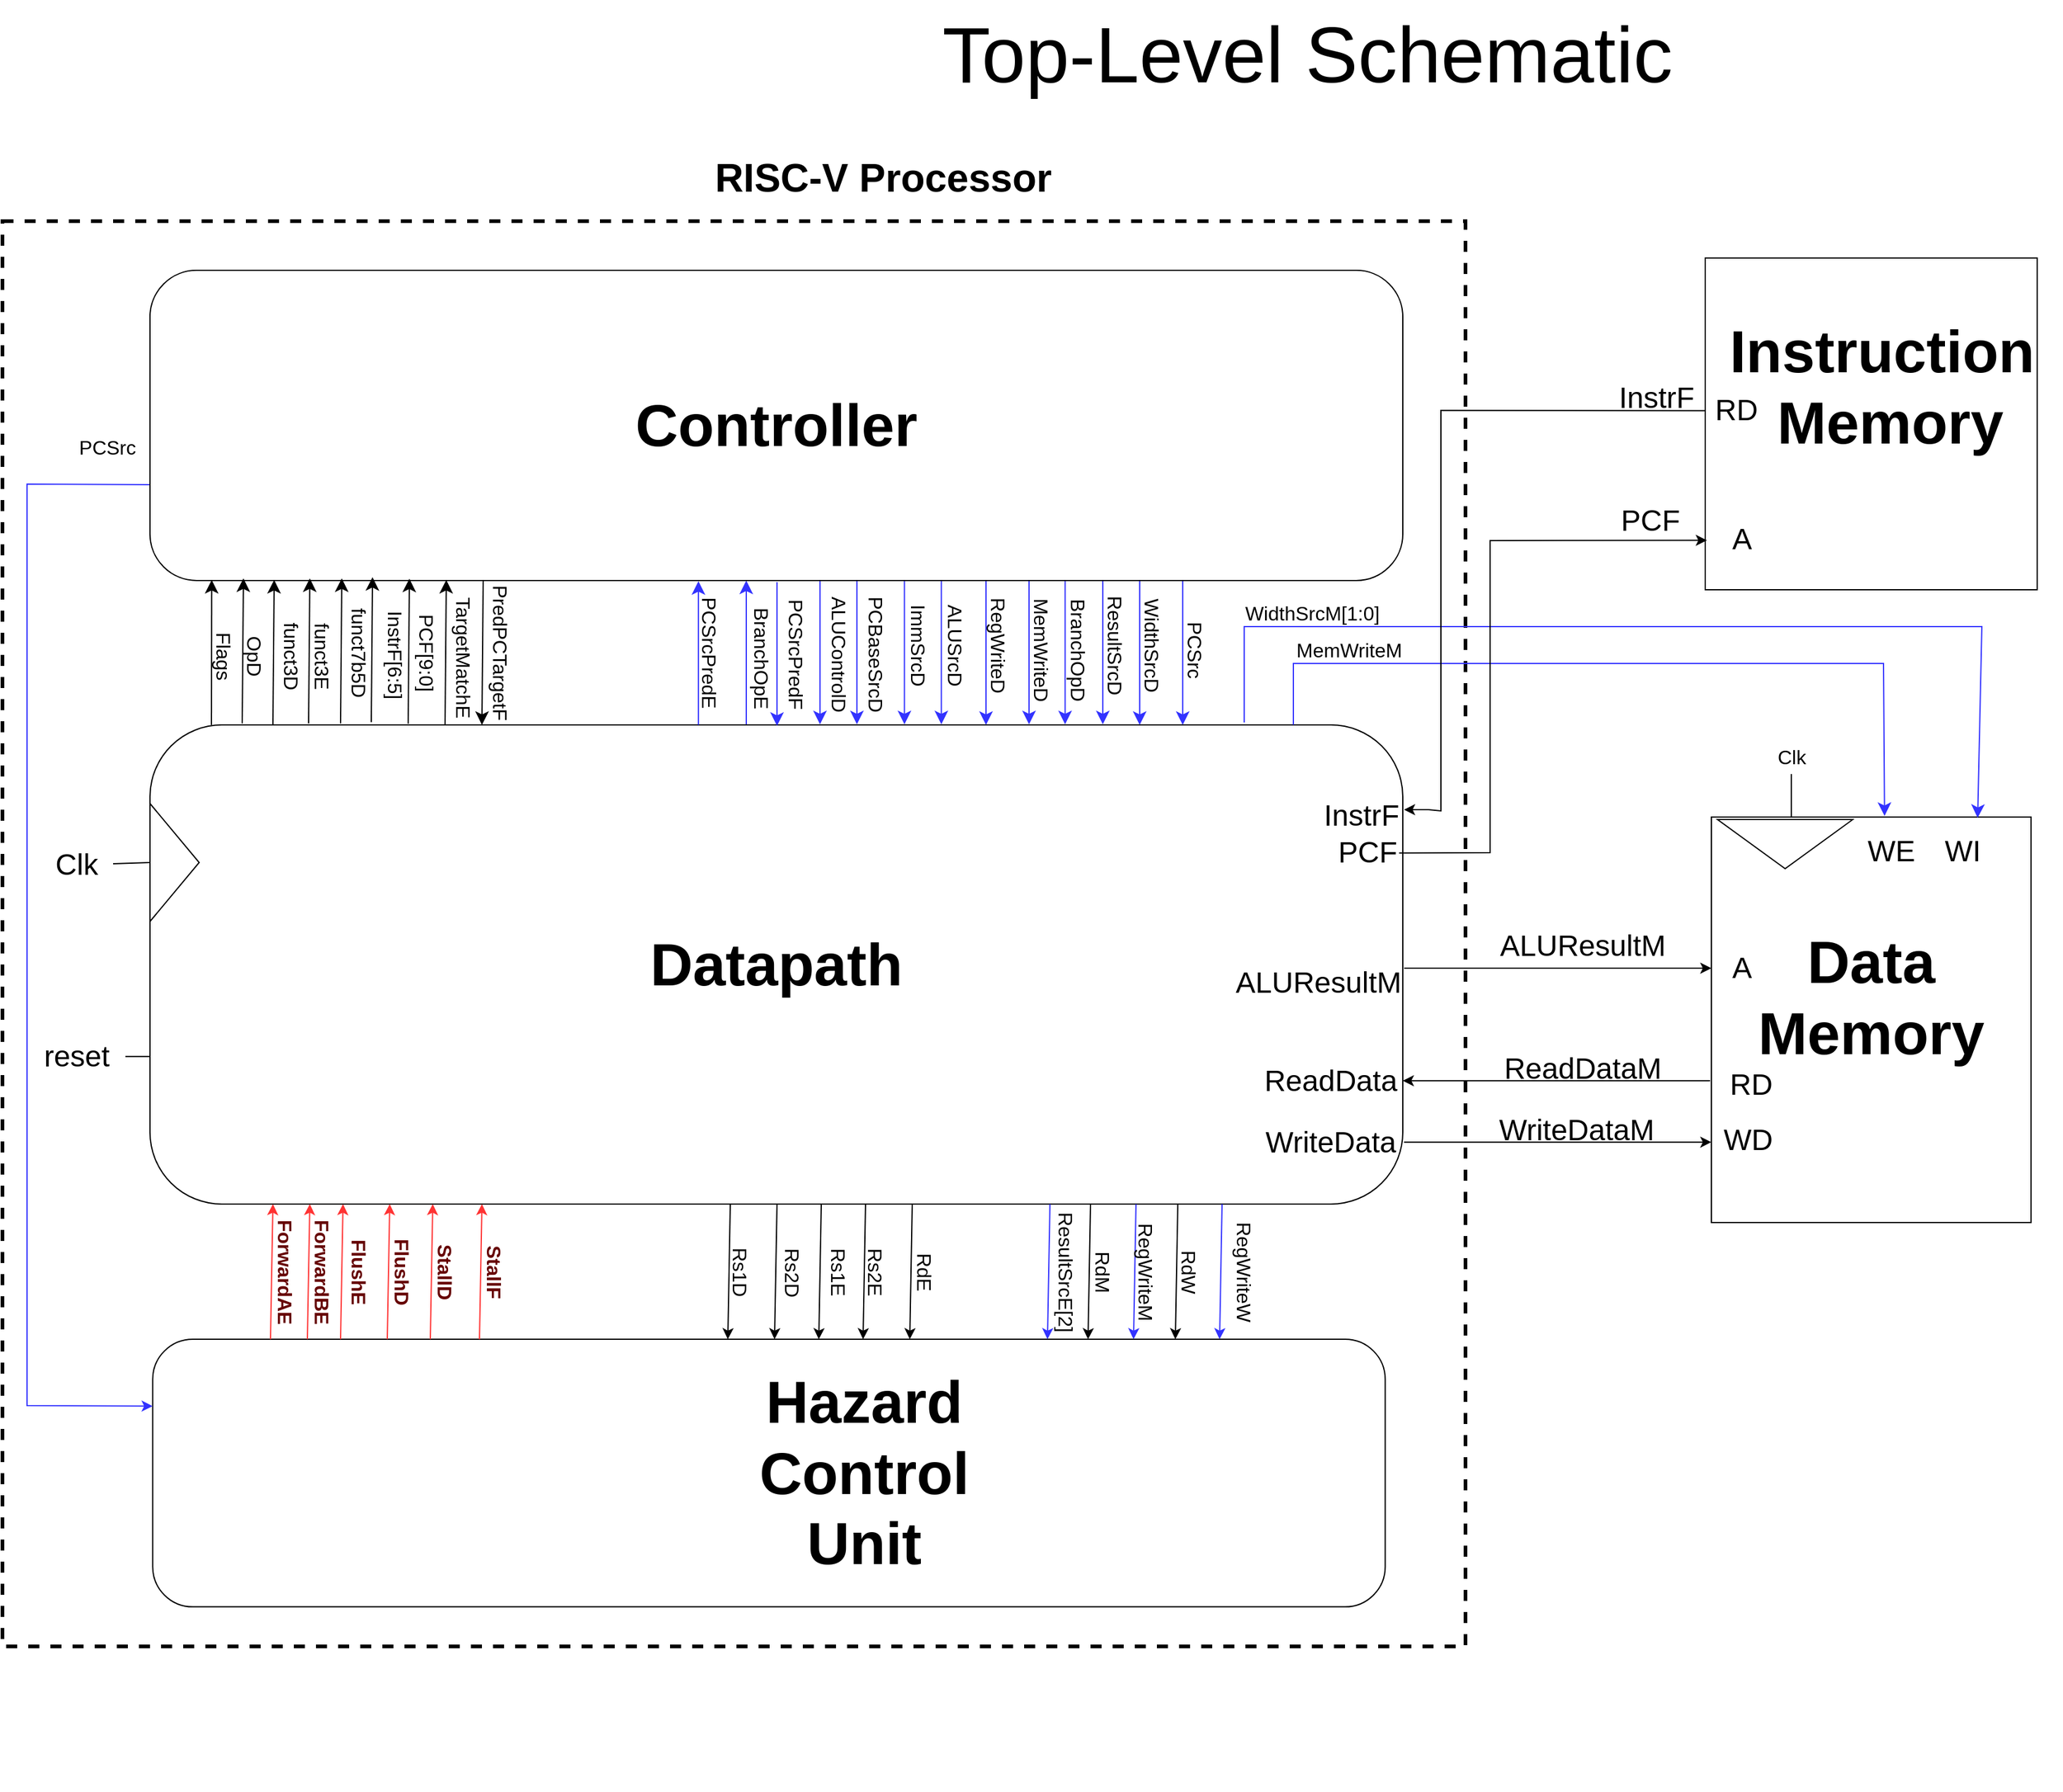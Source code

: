 <mxfile version="26.1.3" pages="5">
  <diagram id="9JeRp-Sw0qEoAhPEl5bC" name="Top-Level Schematic">
    <mxGraphModel dx="480" dy="-154" grid="1" gridSize="10" guides="1" tooltips="1" connect="1" arrows="1" fold="1" page="1" pageScale="1" pageWidth="850" pageHeight="1400" math="0" shadow="0">
      <root>
        <mxCell id="0" />
        <mxCell id="1" parent="0" />
        <mxCell id="3AtstWDnm2NCZwaIIhCY-1" value="" style="rounded=0;whiteSpace=wrap;html=1;fillColor=none;dashed=1;strokeWidth=3;movable=0;resizable=0;rotatable=0;deletable=0;editable=0;locked=1;connectable=0;" parent="1" vertex="1">
          <mxGeometry x="1710" y="1580" width="1190" height="1160" as="geometry" />
        </mxCell>
        <mxCell id="3AtstWDnm2NCZwaIIhCY-2" value="&lt;font style=&quot;font-size: 64px;&quot;&gt;Top-Level Schematic&lt;/font&gt;" style="text;html=1;align=center;verticalAlign=middle;resizable=0;points=[];autosize=1;strokeColor=none;fillColor=none;" parent="1" vertex="1">
          <mxGeometry x="2461" y="1400" width="620" height="90" as="geometry" />
        </mxCell>
        <mxCell id="3AtstWDnm2NCZwaIIhCY-3" value="&lt;font size=&quot;1&quot; style=&quot;&quot;&gt;&lt;b style=&quot;font-size: 48px;&quot;&gt;Datapath&lt;/b&gt;&lt;/font&gt;" style="rounded=1;whiteSpace=wrap;html=1;" parent="1" vertex="1">
          <mxGeometry x="1830" y="1990" width="1019" height="390" as="geometry" />
        </mxCell>
        <mxCell id="3AtstWDnm2NCZwaIIhCY-4" value="" style="endArrow=classic;html=1;rounded=0;fontSize=12;startSize=8;endSize=8;curved=1;exitX=0.08;exitY=-0.002;exitDx=0;exitDy=0;exitPerimeter=0;entryX=0.069;entryY=0.995;entryDx=0;entryDy=0;entryPerimeter=0;" parent="1" edge="1">
          <mxGeometry width="50" height="50" relative="1" as="geometry">
            <mxPoint x="1880.0" y="1989.99" as="sourcePoint" />
            <mxPoint x="1880.191" y="1872.007" as="targetPoint" />
          </mxGeometry>
        </mxCell>
        <mxCell id="3AtstWDnm2NCZwaIIhCY-5" value="Flags" style="text;html=1;align=center;verticalAlign=middle;resizable=0;points=[];autosize=1;strokeColor=none;fillColor=none;fontSize=16;rotation=90;" parent="1" vertex="1">
          <mxGeometry x="1860" y="1918.75" width="60" height="30" as="geometry" />
        </mxCell>
        <mxCell id="3AtstWDnm2NCZwaIIhCY-6" value="ImmSrcD" style="text;html=1;align=center;verticalAlign=middle;resizable=0;points=[];autosize=1;strokeColor=none;fillColor=none;fontSize=16;rotation=90;" parent="1" vertex="1">
          <mxGeometry x="2410" y="1910" width="90" height="30" as="geometry" />
        </mxCell>
        <mxCell id="3AtstWDnm2NCZwaIIhCY-7" value="WidthSrcD" style="text;html=1;align=center;verticalAlign=middle;resizable=0;points=[];autosize=1;strokeColor=none;fillColor=none;fontSize=16;rotation=90;" parent="1" vertex="1">
          <mxGeometry x="2595" y="1910" width="100" height="30" as="geometry" />
        </mxCell>
        <mxCell id="3AtstWDnm2NCZwaIIhCY-8" value="RegWriteD" style="text;html=1;align=center;verticalAlign=middle;resizable=0;points=[];autosize=1;strokeColor=none;fillColor=none;fontSize=16;rotation=90;" parent="1" vertex="1">
          <mxGeometry x="2470" y="1910" width="100" height="30" as="geometry" />
        </mxCell>
        <mxCell id="3AtstWDnm2NCZwaIIhCY-9" value="ALUControlD" style="text;html=1;align=center;verticalAlign=middle;resizable=0;points=[];autosize=1;strokeColor=none;fillColor=none;fontSize=16;rotation=90;" parent="1" vertex="1">
          <mxGeometry x="2330" y="1917.25" width="120" height="30" as="geometry" />
        </mxCell>
        <mxCell id="3AtstWDnm2NCZwaIIhCY-10" value="PCBaseSrcD" style="text;html=1;align=center;verticalAlign=middle;resizable=0;points=[];autosize=1;strokeColor=none;fillColor=none;fontSize=16;rotation=90;" parent="1" vertex="1">
          <mxGeometry x="2360" y="1917.25" width="120" height="30" as="geometry" />
        </mxCell>
        <mxCell id="3AtstWDnm2NCZwaIIhCY-11" value="ALUSrcD" style="text;html=1;align=center;verticalAlign=middle;resizable=0;points=[];autosize=1;strokeColor=none;fillColor=none;fontSize=16;rotation=90;" parent="1" vertex="1">
          <mxGeometry x="2440" y="1910" width="90" height="30" as="geometry" />
        </mxCell>
        <mxCell id="3AtstWDnm2NCZwaIIhCY-12" value="&lt;font style=&quot;font-size: 24px;&quot;&gt;ALUResultM&lt;/font&gt;" style="text;html=1;align=center;verticalAlign=middle;resizable=0;points=[];autosize=1;strokeColor=none;fillColor=none;fontSize=16;" parent="1" vertex="1">
          <mxGeometry x="2700" y="2180" width="160" height="40" as="geometry" />
        </mxCell>
        <mxCell id="3AtstWDnm2NCZwaIIhCY-13" value="&lt;font style=&quot;font-size: 16px;&quot;&gt;MemWriteM&lt;/font&gt;" style="text;html=1;align=center;verticalAlign=middle;resizable=0;points=[];autosize=1;strokeColor=none;fillColor=none;fontSize=16;" parent="1" vertex="1">
          <mxGeometry x="2750" y="1913.75" width="110" height="30" as="geometry" />
        </mxCell>
        <mxCell id="3AtstWDnm2NCZwaIIhCY-14" value="" style="endArrow=classic;html=1;rounded=0;fontSize=12;startSize=8;endSize=8;curved=1;exitX=0.25;exitY=1;exitDx=0;exitDy=0;entryX=0.25;entryY=0;entryDx=0;entryDy=0;strokeColor=#3333FF;" parent="1" edge="1">
          <mxGeometry width="50" height="50" relative="1" as="geometry">
            <mxPoint x="2510" y="1873" as="sourcePoint" />
            <mxPoint x="2510" y="1990" as="targetPoint" />
          </mxGeometry>
        </mxCell>
        <mxCell id="3AtstWDnm2NCZwaIIhCY-15" value="" style="endArrow=classic;html=1;rounded=0;fontSize=12;startSize=8;endSize=8;curved=1;exitX=0.25;exitY=1;exitDx=0;exitDy=0;entryX=0.25;entryY=0;entryDx=0;entryDy=0;strokeColor=#3333FF;" parent="1" edge="1">
          <mxGeometry width="50" height="50" relative="1" as="geometry">
            <mxPoint x="2473.67" y="1872.5" as="sourcePoint" />
            <mxPoint x="2473.67" y="1989.5" as="targetPoint" />
          </mxGeometry>
        </mxCell>
        <mxCell id="3AtstWDnm2NCZwaIIhCY-16" value="" style="endArrow=classic;html=1;rounded=0;fontSize=12;startSize=8;endSize=8;curved=1;exitX=0.25;exitY=1;exitDx=0;exitDy=0;entryX=0.25;entryY=0;entryDx=0;entryDy=0;strokeColor=#3333FF;" parent="1" edge="1">
          <mxGeometry width="50" height="50" relative="1" as="geometry">
            <mxPoint x="2443.67" y="1872.5" as="sourcePoint" />
            <mxPoint x="2443.67" y="1989.5" as="targetPoint" />
          </mxGeometry>
        </mxCell>
        <mxCell id="3AtstWDnm2NCZwaIIhCY-17" value="" style="endArrow=classic;html=1;rounded=0;fontSize=12;startSize=8;endSize=8;curved=1;exitX=0.25;exitY=1;exitDx=0;exitDy=0;entryX=0.25;entryY=0;entryDx=0;entryDy=0;strokeColor=#3333FF;" parent="1" edge="1">
          <mxGeometry width="50" height="50" relative="1" as="geometry">
            <mxPoint x="2405" y="1872.5" as="sourcePoint" />
            <mxPoint x="2405" y="1989.5" as="targetPoint" />
          </mxGeometry>
        </mxCell>
        <mxCell id="3AtstWDnm2NCZwaIIhCY-18" value="" style="endArrow=classic;html=1;rounded=0;fontSize=12;startSize=8;endSize=8;curved=1;exitX=0.25;exitY=1;exitDx=0;exitDy=0;entryX=0.25;entryY=0;entryDx=0;entryDy=0;strokeColor=#3333FF;" parent="1" edge="1">
          <mxGeometry width="50" height="50" relative="1" as="geometry">
            <mxPoint x="2545" y="1872.5" as="sourcePoint" />
            <mxPoint x="2545" y="1989.5" as="targetPoint" />
          </mxGeometry>
        </mxCell>
        <mxCell id="3AtstWDnm2NCZwaIIhCY-19" value="&lt;font style=&quot;font-size: 24px;&quot;&gt;InstrF&lt;/font&gt;" style="text;html=1;align=center;verticalAlign=middle;whiteSpace=wrap;rounded=0;" parent="1" vertex="1">
          <mxGeometry x="2790" y="2040" width="51" height="48.6" as="geometry" />
        </mxCell>
        <mxCell id="3AtstWDnm2NCZwaIIhCY-20" value="&lt;font style=&quot;font-size: 24px;&quot;&gt;InstrD&lt;/font&gt;" style="text;html=1;align=center;verticalAlign=middle;whiteSpace=wrap;rounded=0;" parent="1" vertex="1">
          <mxGeometry x="1969" y="1829.14" width="51" height="48.6" as="geometry" />
        </mxCell>
        <mxCell id="3AtstWDnm2NCZwaIIhCY-21" value="&lt;span style=&quot;font-size: 24px;&quot;&gt;PCF&lt;/span&gt;" style="text;html=1;align=center;verticalAlign=middle;whiteSpace=wrap;rounded=0;" parent="1" vertex="1">
          <mxGeometry x="2795" y="2070" width="51" height="48.6" as="geometry" />
        </mxCell>
        <mxCell id="3AtstWDnm2NCZwaIIhCY-22" value="&lt;font style=&quot;font-size: 24px;&quot;&gt;ReadData&lt;/font&gt;" style="text;html=1;align=center;verticalAlign=middle;resizable=0;points=[];autosize=1;strokeColor=none;fillColor=none;fontSize=16;" parent="1" vertex="1">
          <mxGeometry x="2725" y="2260" width="130" height="40" as="geometry" />
        </mxCell>
        <mxCell id="3AtstWDnm2NCZwaIIhCY-23" value="&lt;font style=&quot;font-size: 24px;&quot;&gt;WriteData&lt;/font&gt;" style="text;html=1;align=center;verticalAlign=middle;resizable=0;points=[];autosize=1;strokeColor=none;fillColor=none;fontSize=16;" parent="1" vertex="1">
          <mxGeometry x="2725" y="2310" width="130" height="40" as="geometry" />
        </mxCell>
        <mxCell id="3AtstWDnm2NCZwaIIhCY-24" value="" style="triangle;whiteSpace=wrap;html=1;rotation=0;" parent="1" vertex="1">
          <mxGeometry x="1830" y="2054" width="40" height="96" as="geometry" />
        </mxCell>
        <mxCell id="3AtstWDnm2NCZwaIIhCY-25" value="" style="endArrow=none;html=1;rounded=0;fontSize=12;startSize=8;endSize=8;curved=1;exitX=0;exitY=0.5;exitDx=0;exitDy=0;" parent="1" source="3AtstWDnm2NCZwaIIhCY-24" target="3AtstWDnm2NCZwaIIhCY-26" edge="1">
          <mxGeometry width="50" height="50" relative="1" as="geometry">
            <mxPoint x="2740" y="1814" as="sourcePoint" />
            <mxPoint x="2380" y="2144" as="targetPoint" />
          </mxGeometry>
        </mxCell>
        <mxCell id="3AtstWDnm2NCZwaIIhCY-26" value="&lt;font style=&quot;font-size: 24px;&quot;&gt;Clk&lt;/font&gt;" style="text;html=1;align=center;verticalAlign=middle;resizable=0;points=[];autosize=1;strokeColor=none;fillColor=none;fontSize=16;" parent="1" vertex="1">
          <mxGeometry x="1740" y="2084" width="60" height="40" as="geometry" />
        </mxCell>
        <mxCell id="3AtstWDnm2NCZwaIIhCY-27" value="&lt;font style=&quot;font-size: 24px;&quot;&gt;reset&lt;/font&gt;" style="text;html=1;align=center;verticalAlign=middle;resizable=0;points=[];autosize=1;strokeColor=none;fillColor=none;fontSize=16;" parent="1" vertex="1">
          <mxGeometry x="1730" y="2240" width="80" height="40" as="geometry" />
        </mxCell>
        <mxCell id="3AtstWDnm2NCZwaIIhCY-28" value="" style="endArrow=none;html=1;rounded=0;fontSize=12;startSize=8;endSize=8;curved=1;exitX=0;exitY=0.692;exitDx=0;exitDy=0;exitPerimeter=0;" parent="1" source="3AtstWDnm2NCZwaIIhCY-3" target="3AtstWDnm2NCZwaIIhCY-27" edge="1">
          <mxGeometry width="50" height="50" relative="1" as="geometry">
            <mxPoint x="1890" y="2100" as="sourcePoint" />
            <mxPoint x="1960" y="2283" as="targetPoint" />
          </mxGeometry>
        </mxCell>
        <mxCell id="3AtstWDnm2NCZwaIIhCY-29" value="ResultSrcD" style="text;html=1;align=center;verticalAlign=middle;resizable=0;points=[];autosize=1;strokeColor=none;fillColor=none;fontSize=16;rotation=90;" parent="1" vertex="1">
          <mxGeometry x="2565" y="1910" width="100" height="30" as="geometry" />
        </mxCell>
        <mxCell id="3AtstWDnm2NCZwaIIhCY-30" value="PCSrc" style="text;html=1;align=center;verticalAlign=middle;resizable=0;points=[];autosize=1;strokeColor=none;fillColor=none;fontSize=16;rotation=90;" parent="1" vertex="1">
          <mxGeometry x="2645" y="1913.75" width="70" height="30" as="geometry" />
        </mxCell>
        <mxCell id="3AtstWDnm2NCZwaIIhCY-31" value="" style="endArrow=classic;html=1;rounded=0;fontSize=12;startSize=8;endSize=8;curved=1;exitX=0.25;exitY=1;exitDx=0;exitDy=0;entryX=0.25;entryY=0;entryDx=0;entryDy=0;strokeColor=#3333FF;" parent="1" edge="1">
          <mxGeometry width="50" height="50" relative="1" as="geometry">
            <mxPoint x="2574.33" y="1872.5" as="sourcePoint" />
            <mxPoint x="2574.33" y="1989.5" as="targetPoint" />
          </mxGeometry>
        </mxCell>
        <mxCell id="3AtstWDnm2NCZwaIIhCY-32" value="" style="endArrow=classic;html=1;rounded=0;fontSize=12;startSize=8;endSize=8;curved=1;exitX=0.25;exitY=1;exitDx=0;exitDy=0;entryX=0.25;entryY=0;entryDx=0;entryDy=0;strokeColor=#3333FF;" parent="1" edge="1">
          <mxGeometry width="50" height="50" relative="1" as="geometry">
            <mxPoint x="2605" y="1872.5" as="sourcePoint" />
            <mxPoint x="2605" y="1989.5" as="targetPoint" />
          </mxGeometry>
        </mxCell>
        <mxCell id="3AtstWDnm2NCZwaIIhCY-33" value="" style="group;movable=1;resizable=1;rotatable=1;deletable=1;editable=1;locked=0;connectable=1;strokeColor=default;" parent="1" vertex="1" connectable="0">
          <mxGeometry x="3100" y="2065" width="260" height="330" as="geometry" />
        </mxCell>
        <mxCell id="3AtstWDnm2NCZwaIIhCY-34" value="" style="rounded=0;whiteSpace=wrap;html=1;align=center;movable=1;resizable=1;rotatable=1;deletable=1;editable=1;locked=0;connectable=1;" parent="3AtstWDnm2NCZwaIIhCY-33" vertex="1">
          <mxGeometry width="260" height="330" as="geometry" />
        </mxCell>
        <mxCell id="3AtstWDnm2NCZwaIIhCY-35" value="" style="triangle;whiteSpace=wrap;html=1;rotation=90;" parent="3AtstWDnm2NCZwaIIhCY-33" vertex="1">
          <mxGeometry x="40.0" y="-33" width="40.0" height="110" as="geometry" />
        </mxCell>
        <mxCell id="3AtstWDnm2NCZwaIIhCY-36" value="&lt;span style=&quot;font-size: 24px;&quot;&gt;A&lt;/span&gt;" style="text;html=1;align=center;verticalAlign=middle;whiteSpace=wrap;rounded=0;" parent="3AtstWDnm2NCZwaIIhCY-33" vertex="1">
          <mxGeometry y="100" width="50" height="46" as="geometry" />
        </mxCell>
        <mxCell id="3AtstWDnm2NCZwaIIhCY-37" value="&lt;font style=&quot;font-size: 24px;&quot;&gt;WD&lt;/font&gt;" style="text;html=1;align=center;verticalAlign=middle;whiteSpace=wrap;rounded=0;" parent="3AtstWDnm2NCZwaIIhCY-33" vertex="1">
          <mxGeometry x="-10" y="230" width="80.0" height="66" as="geometry" />
        </mxCell>
        <mxCell id="3AtstWDnm2NCZwaIIhCY-38" value="&lt;font style=&quot;font-size: 24px;&quot;&gt;RD&lt;/font&gt;" style="text;html=1;align=center;verticalAlign=middle;whiteSpace=wrap;rounded=0;" parent="3AtstWDnm2NCZwaIIhCY-33" vertex="1">
          <mxGeometry y="190" width="65" height="55" as="geometry" />
        </mxCell>
        <mxCell id="3AtstWDnm2NCZwaIIhCY-39" value="&lt;font style=&quot;font-size: 24px;&quot;&gt;WE&lt;/font&gt;" style="text;html=1;align=center;verticalAlign=middle;whiteSpace=wrap;rounded=0;" parent="3AtstWDnm2NCZwaIIhCY-33" vertex="1">
          <mxGeometry x="113.75" width="65" height="55" as="geometry" />
        </mxCell>
        <mxCell id="3AtstWDnm2NCZwaIIhCY-40" value="&lt;font size=&quot;1&quot; style=&quot;&quot;&gt;&lt;b style=&quot;font-size: 48px;&quot;&gt;Data Memory&lt;/b&gt;&lt;/font&gt;" style="text;html=1;align=center;verticalAlign=middle;whiteSpace=wrap;rounded=0;" parent="3AtstWDnm2NCZwaIIhCY-33" vertex="1">
          <mxGeometry x="81.25" y="109.997" width="97.5" height="73.333" as="geometry" />
        </mxCell>
        <mxCell id="3AtstWDnm2NCZwaIIhCY-41" value="&lt;font style=&quot;font-size: 24px;&quot;&gt;WI&lt;/font&gt;" style="text;html=1;align=center;verticalAlign=middle;resizable=0;points=[];autosize=1;strokeColor=none;fillColor=none;" parent="3AtstWDnm2NCZwaIIhCY-33" vertex="1">
          <mxGeometry x="178.754" y="7.5" width="50" height="40" as="geometry" />
        </mxCell>
        <mxCell id="3AtstWDnm2NCZwaIIhCY-42" value="" style="group" parent="1" vertex="1" connectable="0">
          <mxGeometry x="3105" y="1610" width="280" height="270" as="geometry" />
        </mxCell>
        <mxCell id="3AtstWDnm2NCZwaIIhCY-43" value="" style="rounded=0;whiteSpace=wrap;html=1;" parent="3AtstWDnm2NCZwaIIhCY-42" vertex="1">
          <mxGeometry x="-10" width="270" height="270" as="geometry" />
        </mxCell>
        <mxCell id="3AtstWDnm2NCZwaIIhCY-44" value="&lt;font style=&quot;font-size: 24px;&quot;&gt;A&lt;/font&gt;" style="text;html=1;align=center;verticalAlign=middle;whiteSpace=wrap;rounded=0;" parent="3AtstWDnm2NCZwaIIhCY-42" vertex="1">
          <mxGeometry y="210" width="40" height="38.6" as="geometry" />
        </mxCell>
        <mxCell id="3AtstWDnm2NCZwaIIhCY-45" value="&lt;font style=&quot;font-size: 24px;&quot;&gt;RD&lt;/font&gt;" style="text;html=1;align=center;verticalAlign=middle;whiteSpace=wrap;rounded=0;" parent="3AtstWDnm2NCZwaIIhCY-42" vertex="1">
          <mxGeometry x="-10" y="100" width="51" height="48.6" as="geometry" />
        </mxCell>
        <mxCell id="3AtstWDnm2NCZwaIIhCY-46" value="&lt;font style=&quot;font-size: 48px;&quot;&gt;&lt;b&gt;Instruction&amp;nbsp;&lt;/b&gt;&lt;/font&gt;&lt;div&gt;&lt;font style=&quot;font-size: 48px;&quot;&gt;&lt;b&gt;Memory&lt;/b&gt;&lt;/font&gt;&lt;/div&gt;" style="text;html=1;align=center;verticalAlign=middle;resizable=0;points=[];autosize=1;strokeColor=none;fillColor=none;fontSize=16;" parent="3AtstWDnm2NCZwaIIhCY-42" vertex="1">
          <mxGeometry y="40" width="280" height="130" as="geometry" />
        </mxCell>
        <mxCell id="3AtstWDnm2NCZwaIIhCY-47" value="" style="endArrow=none;html=1;rounded=0;fontSize=12;startSize=8;endSize=8;curved=1;exitX=0.25;exitY=0;exitDx=0;exitDy=0;" parent="1" source="3AtstWDnm2NCZwaIIhCY-33" edge="1">
          <mxGeometry width="50" height="50" relative="1" as="geometry">
            <mxPoint x="2895" y="1920" as="sourcePoint" />
            <mxPoint x="3165" y="2030" as="targetPoint" />
          </mxGeometry>
        </mxCell>
        <mxCell id="3AtstWDnm2NCZwaIIhCY-48" value="Clk" style="text;html=1;align=center;verticalAlign=middle;resizable=0;points=[];autosize=1;strokeColor=none;fillColor=none;fontSize=16;" parent="1" vertex="1">
          <mxGeometry x="3140" y="2001.4" width="50" height="30" as="geometry" />
        </mxCell>
        <mxCell id="3AtstWDnm2NCZwaIIhCY-49" value="" style="endArrow=classic;html=1;rounded=0;fontSize=12;startSize=8;endSize=8;curved=1;exitX=0.25;exitY=1;exitDx=0;exitDy=0;entryX=0.25;entryY=0;entryDx=0;entryDy=0;strokeColor=#3333FF;" parent="1" edge="1">
          <mxGeometry width="50" height="50" relative="1" as="geometry">
            <mxPoint x="2374.97" y="1872.5" as="sourcePoint" />
            <mxPoint x="2374.97" y="1989.5" as="targetPoint" />
          </mxGeometry>
        </mxCell>
        <mxCell id="3AtstWDnm2NCZwaIIhCY-50" value="" style="endArrow=classic;html=1;rounded=0;fontSize=12;startSize=8;endSize=8;curved=1;exitX=0.25;exitY=1;exitDx=0;exitDy=0;entryX=0.25;entryY=0;entryDx=0;entryDy=0;strokeColor=#3333FF;" parent="1" edge="1">
          <mxGeometry width="50" height="50" relative="1" as="geometry">
            <mxPoint x="2635" y="1873" as="sourcePoint" />
            <mxPoint x="2635" y="1990" as="targetPoint" />
          </mxGeometry>
        </mxCell>
        <mxCell id="3AtstWDnm2NCZwaIIhCY-51" value="BranchOpD" style="text;html=1;align=center;verticalAlign=middle;resizable=0;points=[];autosize=1;strokeColor=none;fillColor=none;fontSize=16;rotation=90;" parent="1" vertex="1">
          <mxGeometry x="2530" y="1913.75" width="110" height="30" as="geometry" />
        </mxCell>
        <mxCell id="3AtstWDnm2NCZwaIIhCY-52" value="" style="endArrow=classic;html=1;rounded=0;fontSize=12;startSize=8;endSize=8;curved=1;exitX=0.08;exitY=-0.002;exitDx=0;exitDy=0;exitPerimeter=0;entryX=0.069;entryY=0.995;entryDx=0;entryDy=0;entryPerimeter=0;" parent="1" edge="1">
          <mxGeometry width="50" height="50" relative="1" as="geometry">
            <mxPoint x="1930" y="1990" as="sourcePoint" />
            <mxPoint x="1931" y="1872" as="targetPoint" />
          </mxGeometry>
        </mxCell>
        <mxCell id="3AtstWDnm2NCZwaIIhCY-53" value="" style="endArrow=classic;html=1;rounded=0;fontSize=12;startSize=8;endSize=8;curved=0;strokeColor=#3333FF;entryX=0.417;entryY=-0.017;entryDx=0;entryDy=0;entryPerimeter=0;" parent="1" target="3AtstWDnm2NCZwaIIhCY-39" edge="1">
          <mxGeometry width="50" height="50" relative="1" as="geometry">
            <mxPoint x="2760" y="1990" as="sourcePoint" />
            <mxPoint x="3240" y="2000" as="targetPoint" />
            <Array as="points">
              <mxPoint x="2760" y="1940" />
              <mxPoint x="3240" y="1940" />
            </Array>
          </mxGeometry>
        </mxCell>
        <mxCell id="3AtstWDnm2NCZwaIIhCY-54" value="" style="endArrow=classic;html=1;rounded=0;fontSize=12;startSize=8;endSize=8;curved=0;exitX=0.893;exitY=-0.005;exitDx=0;exitDy=0;strokeColor=#3333FF;exitPerimeter=0;entryX=0.833;entryY=0.002;entryDx=0;entryDy=0;entryPerimeter=0;" parent="1" target="3AtstWDnm2NCZwaIIhCY-34" edge="1">
          <mxGeometry width="50" height="50" relative="1" as="geometry">
            <mxPoint x="2720" y="1988" as="sourcePoint" />
            <mxPoint x="3201" y="2064" as="targetPoint" />
            <Array as="points">
              <mxPoint x="2720" y="1910" />
              <mxPoint x="2960" y="1910" />
              <mxPoint x="3320" y="1910" />
            </Array>
          </mxGeometry>
        </mxCell>
        <mxCell id="3AtstWDnm2NCZwaIIhCY-55" value="&lt;font style=&quot;font-size: 16px;&quot;&gt;WidthSrcM[1:0]&lt;/font&gt;" style="text;html=1;align=center;verticalAlign=middle;resizable=0;points=[];autosize=1;strokeColor=none;fillColor=none;fontSize=16;" parent="1" vertex="1">
          <mxGeometry x="2710" y="1883.75" width="130" height="30" as="geometry" />
        </mxCell>
        <mxCell id="3AtstWDnm2NCZwaIIhCY-56" value="" style="endArrow=classic;html=1;rounded=0;exitX=1;exitY=0.5;exitDx=0;exitDy=0;entryX=0.005;entryY=0.851;entryDx=0;entryDy=0;entryPerimeter=0;" parent="1" source="3AtstWDnm2NCZwaIIhCY-21" target="3AtstWDnm2NCZwaIIhCY-43" edge="1">
          <mxGeometry width="50" height="50" relative="1" as="geometry">
            <mxPoint x="2880" y="2070" as="sourcePoint" />
            <mxPoint x="2930" y="2020" as="targetPoint" />
            <Array as="points">
              <mxPoint x="2920" y="2094" />
              <mxPoint x="2920" y="1840" />
            </Array>
          </mxGeometry>
        </mxCell>
        <mxCell id="3AtstWDnm2NCZwaIIhCY-57" value="" style="endArrow=classic;html=1;rounded=0;exitX=0;exitY=0.5;exitDx=0;exitDy=0;" parent="1" source="3AtstWDnm2NCZwaIIhCY-45" edge="1">
          <mxGeometry width="50" height="50" relative="1" as="geometry">
            <mxPoint x="3050" y="1990" as="sourcePoint" />
            <mxPoint x="2850" y="2059" as="targetPoint" />
            <Array as="points">
              <mxPoint x="2880" y="1734" />
              <mxPoint x="2880" y="2060" />
              <mxPoint x="2870" y="2059" />
            </Array>
          </mxGeometry>
        </mxCell>
        <mxCell id="3AtstWDnm2NCZwaIIhCY-58" value="" style="endArrow=classic;html=1;rounded=0;entryX=0;entryY=0.5;entryDx=0;entryDy=0;exitX=0.938;exitY=0.2;exitDx=0;exitDy=0;exitPerimeter=0;" parent="1" source="3AtstWDnm2NCZwaIIhCY-12" target="3AtstWDnm2NCZwaIIhCY-36" edge="1">
          <mxGeometry width="50" height="50" relative="1" as="geometry">
            <mxPoint x="2910" y="2200" as="sourcePoint" />
            <mxPoint x="2940" y="2290" as="targetPoint" />
          </mxGeometry>
        </mxCell>
        <mxCell id="3AtstWDnm2NCZwaIIhCY-59" value="&lt;font style=&quot;font-size: 24px;&quot;&gt;InstrF&lt;/font&gt;" style="text;html=1;align=center;verticalAlign=middle;whiteSpace=wrap;rounded=0;" parent="1" vertex="1">
          <mxGeometry x="3030" y="1700" width="51" height="48.6" as="geometry" />
        </mxCell>
        <mxCell id="3AtstWDnm2NCZwaIIhCY-60" value="" style="endArrow=classic;html=1;rounded=0;entryX=0;entryY=0.5;entryDx=0;entryDy=0;exitX=0.938;exitY=0.2;exitDx=0;exitDy=0;exitPerimeter=0;" parent="1" edge="1">
          <mxGeometry width="50" height="50" relative="1" as="geometry">
            <mxPoint x="2850" y="2329.57" as="sourcePoint" />
            <mxPoint x="3100" y="2329.57" as="targetPoint" />
          </mxGeometry>
        </mxCell>
        <mxCell id="3AtstWDnm2NCZwaIIhCY-61" value="&lt;font style=&quot;font-size: 24px;&quot;&gt;WriteDataM&lt;/font&gt;" style="text;html=1;align=center;verticalAlign=middle;resizable=0;points=[];autosize=1;strokeColor=none;fillColor=none;fontSize=16;" parent="1" vertex="1">
          <mxGeometry x="2915" y="2300" width="150" height="40" as="geometry" />
        </mxCell>
        <mxCell id="3AtstWDnm2NCZwaIIhCY-62" value="" style="endArrow=none;html=1;rounded=0;entryX=0;entryY=0.5;entryDx=0;entryDy=0;exitX=0.938;exitY=0.2;exitDx=0;exitDy=0;exitPerimeter=0;endFill=0;startArrow=classic;startFill=1;" parent="1" edge="1">
          <mxGeometry width="50" height="50" relative="1" as="geometry">
            <mxPoint x="2849" y="2279.57" as="sourcePoint" />
            <mxPoint x="3099" y="2279.57" as="targetPoint" />
          </mxGeometry>
        </mxCell>
        <mxCell id="3AtstWDnm2NCZwaIIhCY-63" value="&lt;font style=&quot;font-size: 24px;&quot;&gt;ReadDataM&lt;/font&gt;" style="text;html=1;align=center;verticalAlign=middle;resizable=0;points=[];autosize=1;strokeColor=none;fillColor=none;fontSize=16;" parent="1" vertex="1">
          <mxGeometry x="2920" y="2250" width="150" height="40" as="geometry" />
        </mxCell>
        <mxCell id="3AtstWDnm2NCZwaIIhCY-64" value="&lt;font style=&quot;font-size: 24px;&quot;&gt;ALUResultM&lt;/font&gt;" style="text;html=1;align=center;verticalAlign=middle;resizable=0;points=[];autosize=1;strokeColor=none;fillColor=none;fontSize=16;" parent="1" vertex="1">
          <mxGeometry x="2915" y="2150" width="160" height="40" as="geometry" />
        </mxCell>
        <mxCell id="3AtstWDnm2NCZwaIIhCY-65" value="&lt;span style=&quot;font-size: 24px;&quot;&gt;PCF&lt;/span&gt;" style="text;html=1;align=center;verticalAlign=middle;whiteSpace=wrap;rounded=0;" parent="1" vertex="1">
          <mxGeometry x="3025" y="1800" width="51" height="48.6" as="geometry" />
        </mxCell>
        <mxCell id="3AtstWDnm2NCZwaIIhCY-66" value="&lt;font style=&quot;font-size: 32px;&quot;&gt;&lt;b&gt;RISC-V Processor&lt;/b&gt;&lt;/font&gt;" style="text;html=1;align=center;verticalAlign=middle;resizable=0;points=[];autosize=1;strokeColor=none;fillColor=none;" parent="1" vertex="1">
          <mxGeometry x="2276.1" y="1520" width="300" height="50" as="geometry" />
        </mxCell>
        <mxCell id="3AtstWDnm2NCZwaIIhCY-69" value="&lt;font size=&quot;1&quot; color=&quot;#660000&quot;&gt;&lt;b style=&quot;font-size: 16px;&quot;&gt;StallF&lt;/b&gt;&lt;/font&gt;" style="text;html=1;align=center;verticalAlign=middle;resizable=0;points=[];autosize=1;strokeColor=none;fillColor=none;rotation=90;" parent="1" vertex="1">
          <mxGeometry x="2075" y="2420" width="70" height="30" as="geometry" />
        </mxCell>
        <mxCell id="3AtstWDnm2NCZwaIIhCY-70" value="&lt;font size=&quot;1&quot; color=&quot;#660000&quot;&gt;&lt;b style=&quot;font-size: 16px;&quot;&gt;StallD&lt;/b&gt;&lt;/font&gt;" style="text;html=1;align=center;verticalAlign=middle;resizable=0;points=[];autosize=1;strokeColor=none;fillColor=none;rotation=90;" parent="1" vertex="1">
          <mxGeometry x="2035" y="2420" width="70" height="30" as="geometry" />
        </mxCell>
        <mxCell id="3AtstWDnm2NCZwaIIhCY-71" value="&lt;font size=&quot;1&quot; color=&quot;#660000&quot;&gt;&lt;b style=&quot;font-size: 16px;&quot;&gt;FlushD&lt;/b&gt;&lt;/font&gt;" style="text;html=1;align=center;verticalAlign=middle;resizable=0;points=[];autosize=1;strokeColor=none;fillColor=none;rotation=90;" parent="1" vertex="1">
          <mxGeometry x="1995" y="2420" width="80" height="30" as="geometry" />
        </mxCell>
        <mxCell id="3AtstWDnm2NCZwaIIhCY-72" value="&lt;font size=&quot;1&quot; color=&quot;#660000&quot;&gt;&lt;b style=&quot;font-size: 16px;&quot;&gt;FlushE&lt;/b&gt;&lt;/font&gt;" style="text;html=1;align=center;verticalAlign=middle;resizable=0;points=[];autosize=1;strokeColor=none;fillColor=none;rotation=90;" parent="1" vertex="1">
          <mxGeometry x="1960" y="2420" width="80" height="30" as="geometry" />
        </mxCell>
        <mxCell id="3AtstWDnm2NCZwaIIhCY-73" value="&lt;font size=&quot;1&quot; color=&quot;#660000&quot;&gt;&lt;b style=&quot;font-size: 16px;&quot;&gt;ForwardBE&lt;/b&gt;&lt;/font&gt;" style="text;html=1;align=center;verticalAlign=middle;resizable=0;points=[];autosize=1;strokeColor=none;fillColor=none;rotation=90;" parent="1" vertex="1">
          <mxGeometry x="1915" y="2420" width="110" height="30" as="geometry" />
        </mxCell>
        <mxCell id="3AtstWDnm2NCZwaIIhCY-74" value="&lt;font size=&quot;1&quot; color=&quot;#660000&quot;&gt;&lt;b style=&quot;font-size: 16px;&quot;&gt;ForwardAE&lt;/b&gt;&lt;/font&gt;" style="text;html=1;align=center;verticalAlign=middle;resizable=0;points=[];autosize=1;strokeColor=none;fillColor=none;rotation=90;" parent="1" vertex="1">
          <mxGeometry x="1885" y="2420" width="110" height="30" as="geometry" />
        </mxCell>
        <mxCell id="3AtstWDnm2NCZwaIIhCY-75" value="" style="group;rotation=90;" parent="1" vertex="1" connectable="0">
          <mxGeometry x="2317.2" y="2190" width="517.5" height="817.5" as="geometry" />
        </mxCell>
        <mxCell id="3AtstWDnm2NCZwaIIhCY-76" value="" style="rounded=1;whiteSpace=wrap;html=1;rotation=180;" parent="3AtstWDnm2NCZwaIIhCY-75" vertex="1">
          <mxGeometry x="-485" y="300" width="1002.5" height="217.8" as="geometry" />
        </mxCell>
        <mxCell id="3AtstWDnm2NCZwaIIhCY-77" value="&lt;font style=&quot;font-size: 48px;&quot;&gt;&lt;b&gt;Hazard Control Unit&lt;/b&gt;&lt;/font&gt;" style="text;html=1;align=center;verticalAlign=middle;whiteSpace=wrap;rounded=0;rotation=0;" parent="3AtstWDnm2NCZwaIIhCY-75" vertex="1">
          <mxGeometry y="338.75" width="187.8" height="140" as="geometry" />
        </mxCell>
        <mxCell id="3AtstWDnm2NCZwaIIhCY-78" value="" style="endArrow=classic;html=1;rounded=0;exitX=0.897;exitY=1.004;exitDx=0;exitDy=0;exitPerimeter=0;entryX=0.1;entryY=0.998;entryDx=0;entryDy=0;entryPerimeter=0;strokeColor=#FF3333;" parent="1" edge="1">
          <mxGeometry width="50" height="50" relative="1" as="geometry">
            <mxPoint x="1985" y="2490" as="sourcePoint" />
            <mxPoint x="1987" y="2380" as="targetPoint" />
          </mxGeometry>
        </mxCell>
        <mxCell id="3AtstWDnm2NCZwaIIhCY-79" value="" style="endArrow=classic;html=1;rounded=0;exitX=0.897;exitY=1.004;exitDx=0;exitDy=0;exitPerimeter=0;entryX=0.1;entryY=0.998;entryDx=0;entryDy=0;entryPerimeter=0;strokeColor=#FF3333;" parent="1" edge="1">
          <mxGeometry width="50" height="50" relative="1" as="geometry">
            <mxPoint x="2023" y="2490" as="sourcePoint" />
            <mxPoint x="2025" y="2380" as="targetPoint" />
          </mxGeometry>
        </mxCell>
        <mxCell id="3AtstWDnm2NCZwaIIhCY-80" value="" style="endArrow=classic;html=1;rounded=0;exitX=0.897;exitY=1.004;exitDx=0;exitDy=0;exitPerimeter=0;entryX=0.1;entryY=0.998;entryDx=0;entryDy=0;entryPerimeter=0;strokeColor=#FF3333;" parent="1" edge="1">
          <mxGeometry width="50" height="50" relative="1" as="geometry">
            <mxPoint x="2058" y="2490" as="sourcePoint" />
            <mxPoint x="2060" y="2380" as="targetPoint" />
          </mxGeometry>
        </mxCell>
        <mxCell id="3AtstWDnm2NCZwaIIhCY-81" value="" style="endArrow=classic;html=1;rounded=0;exitX=0.897;exitY=1.004;exitDx=0;exitDy=0;exitPerimeter=0;entryX=0.1;entryY=0.998;entryDx=0;entryDy=0;entryPerimeter=0;strokeColor=#FF3333;" parent="1" edge="1">
          <mxGeometry width="50" height="50" relative="1" as="geometry">
            <mxPoint x="2098" y="2490" as="sourcePoint" />
            <mxPoint x="2100" y="2380" as="targetPoint" />
          </mxGeometry>
        </mxCell>
        <mxCell id="3AtstWDnm2NCZwaIIhCY-82" value="" style="endArrow=classic;html=1;rounded=0;exitX=0.004;exitY=0.691;exitDx=0;exitDy=0;strokeColor=#3333FF;exitPerimeter=0;entryX=1;entryY=0.75;entryDx=0;entryDy=0;" parent="1" source="3AtstWDnm2NCZwaIIhCY-108" target="3AtstWDnm2NCZwaIIhCY-76" edge="1">
          <mxGeometry width="50" height="50" relative="1" as="geometry">
            <mxPoint x="1830" y="2060" as="sourcePoint" />
            <mxPoint x="1790" y="2540" as="targetPoint" />
            <Array as="points">
              <mxPoint x="1730" y="1794" />
              <mxPoint x="1730" y="2544" />
            </Array>
          </mxGeometry>
        </mxCell>
        <mxCell id="3AtstWDnm2NCZwaIIhCY-83" value="PCSrc" style="text;html=1;align=center;verticalAlign=middle;resizable=0;points=[];autosize=1;strokeColor=none;fillColor=none;fontSize=16;rotation=0;" parent="1" vertex="1">
          <mxGeometry x="1760" y="1748.6" width="70" height="30" as="geometry" />
        </mxCell>
        <mxCell id="3AtstWDnm2NCZwaIIhCY-84" value="" style="endArrow=none;html=1;rounded=0;exitX=0.897;exitY=1.004;exitDx=0;exitDy=0;exitPerimeter=0;entryX=0.1;entryY=0.998;entryDx=0;entryDy=0;entryPerimeter=0;strokeColor=#000000;endFill=0;startArrow=classic;startFill=1;" parent="1" edge="1">
          <mxGeometry width="50" height="50" relative="1" as="geometry">
            <mxPoint x="2300" y="2490" as="sourcePoint" />
            <mxPoint x="2302" y="2380" as="targetPoint" />
          </mxGeometry>
        </mxCell>
        <mxCell id="3AtstWDnm2NCZwaIIhCY-85" value="" style="endArrow=none;html=1;rounded=0;exitX=0.897;exitY=1.004;exitDx=0;exitDy=0;exitPerimeter=0;entryX=0.1;entryY=0.998;entryDx=0;entryDy=0;entryPerimeter=0;strokeColor=#000000;endFill=0;startArrow=classic;startFill=1;" parent="1" edge="1">
          <mxGeometry width="50" height="50" relative="1" as="geometry">
            <mxPoint x="2338" y="2490" as="sourcePoint" />
            <mxPoint x="2340" y="2380" as="targetPoint" />
          </mxGeometry>
        </mxCell>
        <mxCell id="3AtstWDnm2NCZwaIIhCY-86" value="" style="endArrow=none;html=1;rounded=0;exitX=0.897;exitY=1.004;exitDx=0;exitDy=0;exitPerimeter=0;entryX=0.1;entryY=0.998;entryDx=0;entryDy=0;entryPerimeter=0;strokeColor=#000000;endFill=0;startArrow=classic;startFill=1;" parent="1" edge="1">
          <mxGeometry width="50" height="50" relative="1" as="geometry">
            <mxPoint x="2374" y="2490" as="sourcePoint" />
            <mxPoint x="2376" y="2380" as="targetPoint" />
          </mxGeometry>
        </mxCell>
        <mxCell id="3AtstWDnm2NCZwaIIhCY-87" value="" style="endArrow=none;html=1;rounded=0;exitX=0.897;exitY=1.004;exitDx=0;exitDy=0;exitPerimeter=0;entryX=0.1;entryY=0.998;entryDx=0;entryDy=0;entryPerimeter=0;strokeColor=#000000;endFill=0;startArrow=classic;startFill=1;" parent="1" edge="1">
          <mxGeometry width="50" height="50" relative="1" as="geometry">
            <mxPoint x="2410" y="2490" as="sourcePoint" />
            <mxPoint x="2412" y="2380" as="targetPoint" />
          </mxGeometry>
        </mxCell>
        <mxCell id="3AtstWDnm2NCZwaIIhCY-88" value="" style="endArrow=none;html=1;rounded=0;exitX=0.897;exitY=1.004;exitDx=0;exitDy=0;exitPerimeter=0;entryX=0.1;entryY=0.998;entryDx=0;entryDy=0;entryPerimeter=0;strokeColor=#000000;endFill=0;startArrow=classic;startFill=1;" parent="1" edge="1">
          <mxGeometry width="50" height="50" relative="1" as="geometry">
            <mxPoint x="2448" y="2490" as="sourcePoint" />
            <mxPoint x="2450" y="2380" as="targetPoint" />
          </mxGeometry>
        </mxCell>
        <mxCell id="3AtstWDnm2NCZwaIIhCY-89" value="" style="endArrow=none;html=1;rounded=0;exitX=0.897;exitY=1.004;exitDx=0;exitDy=0;exitPerimeter=0;entryX=0.1;entryY=0.998;entryDx=0;entryDy=0;entryPerimeter=0;strokeColor=#3333FF;endFill=0;startArrow=classic;startFill=1;" parent="1" edge="1">
          <mxGeometry width="50" height="50" relative="1" as="geometry">
            <mxPoint x="2560" y="2490" as="sourcePoint" />
            <mxPoint x="2562" y="2380" as="targetPoint" />
          </mxGeometry>
        </mxCell>
        <mxCell id="3AtstWDnm2NCZwaIIhCY-90" value="" style="endArrow=none;html=1;rounded=0;exitX=0.897;exitY=1.004;exitDx=0;exitDy=0;exitPerimeter=0;entryX=0.1;entryY=0.998;entryDx=0;entryDy=0;entryPerimeter=0;strokeColor=#000000;endFill=0;startArrow=classic;startFill=1;" parent="1" edge="1">
          <mxGeometry width="50" height="50" relative="1" as="geometry">
            <mxPoint x="2593" y="2490" as="sourcePoint" />
            <mxPoint x="2595" y="2380" as="targetPoint" />
          </mxGeometry>
        </mxCell>
        <mxCell id="3AtstWDnm2NCZwaIIhCY-91" value="" style="endArrow=none;html=1;rounded=0;exitX=0.897;exitY=1.004;exitDx=0;exitDy=0;exitPerimeter=0;entryX=0.1;entryY=0.998;entryDx=0;entryDy=0;entryPerimeter=0;strokeColor=#3333FF;endFill=0;startArrow=classic;startFill=1;" parent="1" edge="1">
          <mxGeometry width="50" height="50" relative="1" as="geometry">
            <mxPoint x="2630" y="2490" as="sourcePoint" />
            <mxPoint x="2632" y="2380" as="targetPoint" />
          </mxGeometry>
        </mxCell>
        <mxCell id="3AtstWDnm2NCZwaIIhCY-92" value="" style="endArrow=none;html=1;rounded=0;exitX=0.897;exitY=1.004;exitDx=0;exitDy=0;exitPerimeter=0;entryX=0.1;entryY=0.998;entryDx=0;entryDy=0;entryPerimeter=0;strokeColor=#000000;endFill=0;startArrow=classic;startFill=1;" parent="1" edge="1">
          <mxGeometry width="50" height="50" relative="1" as="geometry">
            <mxPoint x="2664" y="2490" as="sourcePoint" />
            <mxPoint x="2666" y="2380" as="targetPoint" />
          </mxGeometry>
        </mxCell>
        <mxCell id="3AtstWDnm2NCZwaIIhCY-93" value="" style="endArrow=none;html=1;rounded=0;exitX=0.897;exitY=1.004;exitDx=0;exitDy=0;exitPerimeter=0;entryX=0.1;entryY=0.998;entryDx=0;entryDy=0;entryPerimeter=0;strokeColor=#3333FF;endFill=0;startArrow=classic;startFill=1;" parent="1" edge="1">
          <mxGeometry width="50" height="50" relative="1" as="geometry">
            <mxPoint x="2700" y="2490" as="sourcePoint" />
            <mxPoint x="2702" y="2380" as="targetPoint" />
          </mxGeometry>
        </mxCell>
        <mxCell id="3AtstWDnm2NCZwaIIhCY-94" value="Rs1D" style="text;html=1;align=center;verticalAlign=middle;resizable=0;points=[];autosize=1;strokeColor=none;fillColor=none;fontSize=16;rotation=90;" parent="1" vertex="1">
          <mxGeometry x="2280" y="2420" width="60" height="30" as="geometry" />
        </mxCell>
        <mxCell id="3AtstWDnm2NCZwaIIhCY-95" value="Rs2D" style="text;html=1;align=center;verticalAlign=middle;resizable=0;points=[];autosize=1;strokeColor=none;fillColor=none;fontSize=16;rotation=90;" parent="1" vertex="1">
          <mxGeometry x="2322.5" y="2420" width="60" height="30" as="geometry" />
        </mxCell>
        <mxCell id="3AtstWDnm2NCZwaIIhCY-96" value="Rs2E" style="text;html=1;align=center;verticalAlign=middle;resizable=0;points=[];autosize=1;strokeColor=none;fillColor=none;fontSize=16;rotation=90;" parent="1" vertex="1">
          <mxGeometry x="2390" y="2420" width="60" height="30" as="geometry" />
        </mxCell>
        <mxCell id="3AtstWDnm2NCZwaIIhCY-97" value="Rs1E" style="text;html=1;align=center;verticalAlign=middle;resizable=0;points=[];autosize=1;strokeColor=none;fillColor=none;fontSize=16;rotation=90;" parent="1" vertex="1">
          <mxGeometry x="2360" y="2420" width="60" height="30" as="geometry" />
        </mxCell>
        <mxCell id="3AtstWDnm2NCZwaIIhCY-98" value="RdE" style="text;html=1;align=center;verticalAlign=middle;resizable=0;points=[];autosize=1;strokeColor=none;fillColor=none;fontSize=16;rotation=90;" parent="1" vertex="1">
          <mxGeometry x="2435" y="2420" width="50" height="30" as="geometry" />
        </mxCell>
        <mxCell id="3AtstWDnm2NCZwaIIhCY-99" value="ResultSrcE[2]" style="text;html=1;align=center;verticalAlign=middle;resizable=0;points=[];autosize=1;strokeColor=none;fillColor=none;fontSize=16;rotation=90;" parent="1" vertex="1">
          <mxGeometry x="2515" y="2420" width="120" height="30" as="geometry" />
        </mxCell>
        <mxCell id="3AtstWDnm2NCZwaIIhCY-100" value="RdM" style="text;html=1;align=center;verticalAlign=middle;resizable=0;points=[];autosize=1;strokeColor=none;fillColor=none;fontSize=16;rotation=90;" parent="1" vertex="1">
          <mxGeometry x="2575" y="2420" width="60" height="30" as="geometry" />
        </mxCell>
        <mxCell id="3AtstWDnm2NCZwaIIhCY-101" value="RegWriteM" style="text;html=1;align=center;verticalAlign=middle;resizable=0;points=[];autosize=1;strokeColor=none;fillColor=none;fontSize=16;rotation=90;" parent="1" vertex="1">
          <mxGeometry x="2590" y="2420" width="100" height="30" as="geometry" />
        </mxCell>
        <mxCell id="3AtstWDnm2NCZwaIIhCY-102" value="RdW" style="text;html=1;align=center;verticalAlign=middle;resizable=0;points=[];autosize=1;strokeColor=none;fillColor=none;fontSize=16;rotation=90;" parent="1" vertex="1">
          <mxGeometry x="2645" y="2420" width="60" height="30" as="geometry" />
        </mxCell>
        <mxCell id="3AtstWDnm2NCZwaIIhCY-103" value="RegWriteW" style="text;html=1;align=center;verticalAlign=middle;resizable=0;points=[];autosize=1;strokeColor=none;fillColor=none;fontSize=16;rotation=90;" parent="1" vertex="1">
          <mxGeometry x="2665" y="2420" width="110" height="30" as="geometry" />
        </mxCell>
        <mxCell id="3AtstWDnm2NCZwaIIhCY-104" value="BranchOpE" style="text;html=1;align=center;verticalAlign=middle;resizable=0;points=[];autosize=1;strokeColor=none;fillColor=none;fontSize=16;rotation=90;" parent="1" vertex="1">
          <mxGeometry x="2272.5" y="1920" width="110" height="30" as="geometry" />
        </mxCell>
        <mxCell id="3AtstWDnm2NCZwaIIhCY-105" value="" style="endArrow=none;html=1;rounded=0;fontSize=12;startSize=8;endSize=8;curved=1;exitX=0.25;exitY=1;exitDx=0;exitDy=0;entryX=0.25;entryY=0;entryDx=0;entryDy=0;strokeColor=#3333FF;endFill=0;startArrow=classic;startFill=1;" parent="1" edge="1">
          <mxGeometry width="50" height="50" relative="1" as="geometry">
            <mxPoint x="2315" y="1872.5" as="sourcePoint" />
            <mxPoint x="2315" y="1989.5" as="targetPoint" />
          </mxGeometry>
        </mxCell>
        <mxCell id="3AtstWDnm2NCZwaIIhCY-106" value="MemWriteD" style="text;html=1;align=center;verticalAlign=middle;resizable=0;points=[];autosize=1;strokeColor=none;fillColor=none;fontSize=16;rotation=90;" parent="1" vertex="1">
          <mxGeometry x="2500" y="1913.75" width="110" height="30" as="geometry" />
        </mxCell>
        <mxCell id="3AtstWDnm2NCZwaIIhCY-107" value="" style="endArrow=classic;html=1;rounded=0;fontSize=12;startSize=8;endSize=8;curved=1;exitX=0.25;exitY=1;exitDx=0;exitDy=0;entryX=0.25;entryY=0;entryDx=0;entryDy=0;strokeColor=#3333FF;" parent="1" edge="1">
          <mxGeometry width="50" height="50" relative="1" as="geometry">
            <mxPoint x="2670" y="1873" as="sourcePoint" />
            <mxPoint x="2670" y="1990" as="targetPoint" />
          </mxGeometry>
        </mxCell>
        <mxCell id="3AtstWDnm2NCZwaIIhCY-108" value="&lt;b style=&quot;&quot;&gt;&lt;font style=&quot;font-size: 48px;&quot;&gt;Controller&lt;/font&gt;&lt;/b&gt;" style="rounded=1;whiteSpace=wrap;html=1;" parent="1" vertex="1">
          <mxGeometry x="1830" y="1620" width="1019" height="252.5" as="geometry" />
        </mxCell>
        <mxCell id="3AtstWDnm2NCZwaIIhCY-109" value="" style="endArrow=classic;html=1;rounded=0;fontSize=12;startSize=8;endSize=8;curved=1;exitX=0.08;exitY=-0.002;exitDx=0;exitDy=0;exitPerimeter=0;entryX=0.069;entryY=0.995;entryDx=0;entryDy=0;entryPerimeter=0;" parent="1" edge="1">
          <mxGeometry width="50" height="50" relative="1" as="geometry">
            <mxPoint x="1905" y="1988.75" as="sourcePoint" />
            <mxPoint x="1906" y="1870.75" as="targetPoint" />
          </mxGeometry>
        </mxCell>
        <mxCell id="3AtstWDnm2NCZwaIIhCY-110" value="" style="endArrow=classic;html=1;rounded=0;fontSize=12;startSize=8;endSize=8;curved=1;exitX=0.08;exitY=-0.002;exitDx=0;exitDy=0;exitPerimeter=0;entryX=0.069;entryY=0.995;entryDx=0;entryDy=0;entryPerimeter=0;" parent="1" edge="1">
          <mxGeometry width="50" height="50" relative="1" as="geometry">
            <mxPoint x="1959" y="1988.75" as="sourcePoint" />
            <mxPoint x="1960" y="1870.75" as="targetPoint" />
          </mxGeometry>
        </mxCell>
        <mxCell id="3AtstWDnm2NCZwaIIhCY-111" value="OpD" style="text;html=1;align=center;verticalAlign=middle;resizable=0;points=[];autosize=1;strokeColor=none;fillColor=none;fontSize=16;rotation=90;" parent="1" vertex="1">
          <mxGeometry x="1885" y="1918.75" width="60" height="30" as="geometry" />
        </mxCell>
        <mxCell id="3AtstWDnm2NCZwaIIhCY-112" value="funct3D" style="text;html=1;align=center;verticalAlign=middle;resizable=0;points=[];autosize=1;strokeColor=none;fillColor=none;fontSize=16;rotation=90;" parent="1" vertex="1">
          <mxGeometry x="1905" y="1918.75" width="80" height="30" as="geometry" />
        </mxCell>
        <mxCell id="3AtstWDnm2NCZwaIIhCY-113" value="funct3E" style="text;html=1;align=center;verticalAlign=middle;resizable=0;points=[];autosize=1;strokeColor=none;fillColor=none;fontSize=16;rotation=90;" parent="1" vertex="1">
          <mxGeometry x="1930" y="1918.75" width="80" height="30" as="geometry" />
        </mxCell>
        <mxCell id="3AtstWDnm2NCZwaIIhCY-114" value="" style="endArrow=classic;html=1;rounded=0;fontSize=12;startSize=8;endSize=8;curved=1;exitX=0.08;exitY=-0.002;exitDx=0;exitDy=0;exitPerimeter=0;entryX=0.069;entryY=0.995;entryDx=0;entryDy=0;entryPerimeter=0;" parent="1" edge="1">
          <mxGeometry width="50" height="50" relative="1" as="geometry">
            <mxPoint x="1985" y="1988.75" as="sourcePoint" />
            <mxPoint x="1986" y="1870.75" as="targetPoint" />
          </mxGeometry>
        </mxCell>
        <mxCell id="3AtstWDnm2NCZwaIIhCY-115" value="funct7b5D" style="text;html=1;align=center;verticalAlign=middle;resizable=0;points=[];autosize=1;strokeColor=none;fillColor=none;fontSize=16;rotation=90;" parent="1" vertex="1">
          <mxGeometry x="1950" y="1916" width="100" height="30" as="geometry" />
        </mxCell>
        <mxCell id="OLHYAvW6jJFHwHVrV-_U-1" value="" style="endArrow=none;html=1;rounded=0;fontSize=12;startSize=8;endSize=8;curved=1;exitX=0.08;exitY=-0.002;exitDx=0;exitDy=0;exitPerimeter=0;entryX=0.069;entryY=0.995;entryDx=0;entryDy=0;entryPerimeter=0;endFill=0;startArrow=classic;startFill=1;" edge="1" parent="1">
          <mxGeometry width="50" height="50" relative="1" as="geometry">
            <mxPoint x="2100" y="1990" as="sourcePoint" />
            <mxPoint x="2101" y="1872" as="targetPoint" />
          </mxGeometry>
        </mxCell>
        <mxCell id="OLHYAvW6jJFHwHVrV-_U-3" value="PredPCTargetF" style="text;html=1;align=center;verticalAlign=middle;resizable=0;points=[];autosize=1;strokeColor=none;fillColor=none;fontSize=16;rotation=90;" vertex="1" parent="1">
          <mxGeometry x="2050" y="1916" width="130" height="30" as="geometry" />
        </mxCell>
        <mxCell id="OLHYAvW6jJFHwHVrV-_U-4" value="" style="endArrow=classic;html=1;rounded=0;fontSize=12;startSize=8;endSize=8;curved=1;exitX=0.25;exitY=1;exitDx=0;exitDy=0;entryX=0.25;entryY=0;entryDx=0;entryDy=0;strokeColor=#3333FF;" edge="1" parent="1">
          <mxGeometry width="50" height="50" relative="1" as="geometry">
            <mxPoint x="2340.0" y="1873.75" as="sourcePoint" />
            <mxPoint x="2340.0" y="1990.75" as="targetPoint" />
          </mxGeometry>
        </mxCell>
        <mxCell id="OLHYAvW6jJFHwHVrV-_U-5" value="PCSrcPredF" style="text;html=1;align=center;verticalAlign=middle;resizable=0;points=[];autosize=1;strokeColor=none;fillColor=none;fontSize=16;rotation=90;" vertex="1" parent="1">
          <mxGeometry x="2300" y="1917.25" width="110" height="30" as="geometry" />
        </mxCell>
        <mxCell id="OLHYAvW6jJFHwHVrV-_U-7" value="" style="endArrow=classic;html=1;rounded=0;fontSize=12;startSize=8;endSize=8;curved=1;exitX=0.08;exitY=-0.002;exitDx=0;exitDy=0;exitPerimeter=0;entryX=0.069;entryY=0.995;entryDx=0;entryDy=0;entryPerimeter=0;" edge="1" parent="1">
          <mxGeometry width="50" height="50" relative="1" as="geometry">
            <mxPoint x="2010" y="1987.74" as="sourcePoint" />
            <mxPoint x="2011" y="1869.74" as="targetPoint" />
          </mxGeometry>
        </mxCell>
        <mxCell id="OLHYAvW6jJFHwHVrV-_U-9" value="InstrF[6:5]" style="text;html=1;align=center;verticalAlign=middle;resizable=0;points=[];autosize=1;strokeColor=none;fillColor=none;fontSize=16;rotation=90;" vertex="1" parent="1">
          <mxGeometry x="1980" y="1917.74" width="100" height="30" as="geometry" />
        </mxCell>
        <mxCell id="OLHYAvW6jJFHwHVrV-_U-11" value="" style="endArrow=classic;html=1;rounded=0;fontSize=12;startSize=8;endSize=8;curved=1;exitX=0.08;exitY=-0.002;exitDx=0;exitDy=0;exitPerimeter=0;entryX=0.069;entryY=0.995;entryDx=0;entryDy=0;entryPerimeter=0;" edge="1" parent="1">
          <mxGeometry width="50" height="50" relative="1" as="geometry">
            <mxPoint x="2040" y="1988.99" as="sourcePoint" />
            <mxPoint x="2041" y="1870.99" as="targetPoint" />
          </mxGeometry>
        </mxCell>
        <mxCell id="OLHYAvW6jJFHwHVrV-_U-14" value="PCF[9:0]" style="text;html=1;align=center;verticalAlign=middle;resizable=0;points=[];autosize=1;strokeColor=none;fillColor=none;fontSize=16;rotation=90;" vertex="1" parent="1">
          <mxGeometry x="2010" y="1916" width="90" height="30" as="geometry" />
        </mxCell>
        <mxCell id="OLHYAvW6jJFHwHVrV-_U-15" value="" style="endArrow=classic;html=1;rounded=0;exitX=0.897;exitY=1.004;exitDx=0;exitDy=0;exitPerimeter=0;entryX=0.1;entryY=0.998;entryDx=0;entryDy=0;entryPerimeter=0;strokeColor=#FF3333;" edge="1" parent="1">
          <mxGeometry width="50" height="50" relative="1" as="geometry">
            <mxPoint x="1958" y="2490" as="sourcePoint" />
            <mxPoint x="1960" y="2380" as="targetPoint" />
          </mxGeometry>
        </mxCell>
        <mxCell id="OLHYAvW6jJFHwHVrV-_U-16" value="" style="endArrow=classic;html=1;rounded=0;exitX=0.897;exitY=1.004;exitDx=0;exitDy=0;exitPerimeter=0;entryX=0.1;entryY=0.998;entryDx=0;entryDy=0;entryPerimeter=0;strokeColor=#FF3333;" edge="1" parent="1">
          <mxGeometry width="50" height="50" relative="1" as="geometry">
            <mxPoint x="1928" y="2490" as="sourcePoint" />
            <mxPoint x="1930" y="2380" as="targetPoint" />
          </mxGeometry>
        </mxCell>
        <mxCell id="OLHYAvW6jJFHwHVrV-_U-17" value="" style="endArrow=none;html=1;rounded=0;fontSize=12;startSize=8;endSize=8;curved=1;exitX=0.25;exitY=1;exitDx=0;exitDy=0;entryX=0.25;entryY=0;entryDx=0;entryDy=0;strokeColor=#3333FF;endFill=0;startArrow=classic;startFill=1;" edge="1" parent="1">
          <mxGeometry width="50" height="50" relative="1" as="geometry">
            <mxPoint x="2276.1" y="1873" as="sourcePoint" />
            <mxPoint x="2276.1" y="1990" as="targetPoint" />
          </mxGeometry>
        </mxCell>
        <mxCell id="OLHYAvW6jJFHwHVrV-_U-18" value="PCSrcPredE" style="text;html=1;align=center;verticalAlign=middle;resizable=0;points=[];autosize=1;strokeColor=none;fillColor=none;fontSize=16;rotation=90;" vertex="1" parent="1">
          <mxGeometry x="2230" y="1916" width="110" height="30" as="geometry" />
        </mxCell>
        <mxCell id="9hYtUusk7SJamLbwDTj8-1" value="" style="endArrow=classic;html=1;rounded=0;fontSize=12;startSize=8;endSize=8;curved=1;exitX=0.08;exitY=-0.002;exitDx=0;exitDy=0;exitPerimeter=0;entryX=0.069;entryY=0.995;entryDx=0;entryDy=0;entryPerimeter=0;" edge="1" parent="1">
          <mxGeometry width="50" height="50" relative="1" as="geometry">
            <mxPoint x="2070" y="1990" as="sourcePoint" />
            <mxPoint x="2071" y="1872" as="targetPoint" />
          </mxGeometry>
        </mxCell>
        <mxCell id="9hYtUusk7SJamLbwDTj8-2" value="TargetMatchE" style="text;html=1;align=center;verticalAlign=middle;resizable=0;points=[];autosize=1;strokeColor=none;fillColor=none;fontSize=16;rotation=90;" vertex="1" parent="1">
          <mxGeometry x="2025" y="1920" width="120" height="30" as="geometry" />
        </mxCell>
      </root>
    </mxGraphModel>
  </diagram>
  <diagram name="Controller-Datapath" id="EFmqviuocUZ3t7M0fFVM">
    <mxGraphModel dx="1912" dy="1040" grid="1" gridSize="10" guides="1" tooltips="1" connect="1" arrows="1" fold="1" page="1" pageScale="1" pageWidth="4681" pageHeight="3300" math="0" shadow="0">
      <root>
        <mxCell id="0" />
        <mxCell id="1" parent="0" />
        <mxCell id="fJwqXGIBaEy8RPHg3CKC-60" value="" style="endArrow=none;html=1;rounded=0;strokeColor=#3333FF;strokeWidth=2;" parent="1" edge="1">
          <mxGeometry width="50" height="50" relative="1" as="geometry">
            <mxPoint x="850" y="450" as="sourcePoint" />
            <mxPoint x="840" y="1580" as="targetPoint" />
          </mxGeometry>
        </mxCell>
        <mxCell id="bQE1o189w_UL6HT62jUr-4" value="" style="endArrow=none;html=1;rounded=0;fontSize=12;startSize=8;endSize=8;curved=0;strokeColor=#3333FF;exitX=0.95;exitY=0.127;exitDx=0;exitDy=0;exitPerimeter=0;endFill=1;startFill=0;" parent="1" edge="1">
          <mxGeometry width="50" height="50" relative="1" as="geometry">
            <mxPoint x="1635" y="659" as="sourcePoint" />
            <mxPoint x="600" y="430" as="targetPoint" />
            <Array as="points">
              <mxPoint x="1760" y="658" />
              <mxPoint x="1760" y="300" />
              <mxPoint x="500" y="300" />
              <mxPoint x="500" y="430" />
            </Array>
          </mxGeometry>
        </mxCell>
        <mxCell id="bQE1o189w_UL6HT62jUr-2" value="" style="endArrow=none;html=1;rounded=0;fontSize=12;startSize=8;endSize=8;curved=0;strokeColor=#3333FF;exitX=0.95;exitY=0.127;exitDx=0;exitDy=0;exitPerimeter=0;entryX=0.125;entryY=0.304;entryDx=0;entryDy=0;entryPerimeter=0;" parent="1" source="9qxr8cWP2yq4touXLOxm-136" target="9qxr8cWP2yq4touXLOxm-217" edge="1">
          <mxGeometry width="50" height="50" relative="1" as="geometry">
            <mxPoint x="990" y="760" as="sourcePoint" />
            <mxPoint x="1540" y="660" as="targetPoint" />
            <Array as="points">
              <mxPoint x="1070" y="760" />
              <mxPoint x="1070" y="660" />
            </Array>
          </mxGeometry>
        </mxCell>
        <mxCell id="hZIaL7mvVwHMgpzq2VKz-2" value="" style="endArrow=none;html=1;rounded=0;fontSize=12;startSize=8;endSize=8;curved=0;strokeColor=#3333FF;entryX=0;entryY=0.125;entryDx=0;entryDy=0;entryPerimeter=0;exitX=1;exitY=0.5;exitDx=0;exitDy=0;" parent="1" source="WJtJpGJgmiGGNfey7B6i-1" target="9qxr8cWP2yq4touXLOxm-136" edge="1">
          <mxGeometry width="50" height="50" relative="1" as="geometry">
            <mxPoint x="1290" y="400" as="sourcePoint" />
            <mxPoint x="900" y="770" as="targetPoint" />
            <Array as="points">
              <mxPoint x="890" y="505" />
              <mxPoint x="890" y="760" />
            </Array>
          </mxGeometry>
        </mxCell>
        <mxCell id="33aujt91dGyOXLG1jRmm-29" value="" style="endArrow=none;html=1;rounded=0;exitX=0.5;exitY=0;exitDx=0;exitDy=0;entryX=0.047;entryY=0.1;entryDx=0;entryDy=0;entryPerimeter=0;" parent="1" source="33aujt91dGyOXLG1jRmm-24" target="9qxr8cWP2yq4touXLOxm-48" edge="1">
          <mxGeometry width="50" height="50" relative="1" as="geometry">
            <mxPoint x="1820" y="840" as="sourcePoint" />
            <mxPoint x="2100" y="720" as="targetPoint" />
            <Array as="points">
              <mxPoint x="2050" y="770" />
              <mxPoint x="2050" y="813" />
            </Array>
          </mxGeometry>
        </mxCell>
        <mxCell id="0ByNR1h6vqbLaY-m3n1O-11" value="" style="endArrow=none;html=1;rounded=0;exitX=0.987;exitY=0.533;exitDx=0;exitDy=0;exitPerimeter=0;" parent="1" edge="1">
          <mxGeometry width="50" height="50" relative="1" as="geometry">
            <mxPoint x="2389" y="990" as="sourcePoint" />
            <mxPoint x="2610" y="990" as="targetPoint" />
          </mxGeometry>
        </mxCell>
        <mxCell id="0ByNR1h6vqbLaY-m3n1O-23" value="" style="endArrow=none;html=1;rounded=0;strokeColor=#3333FF;exitX=1.024;exitY=0.26;exitDx=0;exitDy=0;exitPerimeter=0;entryX=0.5;entryY=0;entryDx=0;entryDy=0;strokeWidth=2;" parent="1" target="9qxr8cWP2yq4touXLOxm-62" edge="1">
          <mxGeometry width="50" height="50" relative="1" as="geometry">
            <mxPoint x="2395" y="490" as="sourcePoint" />
            <mxPoint x="3174" y="490" as="targetPoint" />
            <Array as="points">
              <mxPoint x="2690" y="490" />
            </Array>
          </mxGeometry>
        </mxCell>
        <mxCell id="0ByNR1h6vqbLaY-m3n1O-26" value="" style="endArrow=none;html=1;rounded=0;strokeColor=#3333FF;exitX=1.024;exitY=0.26;exitDx=0;exitDy=0;exitPerimeter=0;entryX=0.25;entryY=0.273;entryDx=0;entryDy=0;entryPerimeter=0;" parent="1" edge="1">
          <mxGeometry width="50" height="50" relative="1" as="geometry">
            <mxPoint x="2400" y="470" as="sourcePoint" />
            <mxPoint x="3179" y="470" as="targetPoint" />
          </mxGeometry>
        </mxCell>
        <mxCell id="0ByNR1h6vqbLaY-m3n1O-28" value="" style="endArrow=none;html=1;rounded=0;strokeColor=#3333FF;exitX=1.024;exitY=0.26;exitDx=0;exitDy=0;exitPerimeter=0;entryX=0.519;entryY=0.087;entryDx=0;entryDy=0;entryPerimeter=0;strokeWidth=2;" parent="1" target="9qxr8cWP2yq4touXLOxm-64" edge="1">
          <mxGeometry width="50" height="50" relative="1" as="geometry">
            <mxPoint x="2400" y="448.57" as="sourcePoint" />
            <mxPoint x="3179" y="448.57" as="targetPoint" />
            <Array as="points">
              <mxPoint x="2731" y="449" />
            </Array>
          </mxGeometry>
        </mxCell>
        <mxCell id="0ByNR1h6vqbLaY-m3n1O-35" value="" style="endArrow=none;html=1;rounded=0;exitX=0.996;exitY=0.682;exitDx=0;exitDy=0;exitPerimeter=0;entryX=-0.033;entryY=0.703;entryDx=0;entryDy=0;entryPerimeter=0;strokeWidth=2;" parent="1" target="0ByNR1h6vqbLaY-m3n1O-13" edge="1">
          <mxGeometry width="50" height="50" relative="1" as="geometry">
            <mxPoint x="2400" y="1020" as="sourcePoint" />
            <mxPoint x="3130" y="1020" as="targetPoint" />
          </mxGeometry>
        </mxCell>
        <mxCell id="0ByNR1h6vqbLaY-m3n1O-38" value="" style="endArrow=none;html=1;rounded=0;exitX=0.996;exitY=0.682;exitDx=0;exitDy=0;exitPerimeter=0;entryX=-0.033;entryY=0.703;entryDx=0;entryDy=0;entryPerimeter=0;strokeWidth=1;" parent="1" edge="1">
          <mxGeometry width="50" height="50" relative="1" as="geometry">
            <mxPoint x="2401" y="1139.5" as="sourcePoint" />
            <mxPoint x="3170" y="1139.5" as="targetPoint" />
          </mxGeometry>
        </mxCell>
        <mxCell id="0ByNR1h6vqbLaY-m3n1O-40" value="" style="endArrow=none;html=1;rounded=0;exitX=0.996;exitY=0.682;exitDx=0;exitDy=0;exitPerimeter=0;entryX=-0.033;entryY=0.703;entryDx=0;entryDy=0;entryPerimeter=0;strokeWidth=1;" parent="1" edge="1">
          <mxGeometry width="50" height="50" relative="1" as="geometry">
            <mxPoint x="2400" y="1234.5" as="sourcePoint" />
            <mxPoint x="3169" y="1234.5" as="targetPoint" />
          </mxGeometry>
        </mxCell>
        <mxCell id="gYpXBmlhN-sLETO_djFN-1" value="" style="endArrow=none;html=1;rounded=0;fontSize=12;startSize=8;endSize=8;curved=0;entryX=-0.005;entryY=0.932;entryDx=0;entryDy=0;entryPerimeter=0;" parent="1" target="WJtJpGJgmiGGNfey7B6i-1" edge="1">
          <mxGeometry width="50" height="50" relative="1" as="geometry">
            <mxPoint x="830" y="840" as="sourcePoint" />
            <mxPoint x="600" y="630" as="targetPoint" />
            <Array as="points">
              <mxPoint x="830" y="710" />
              <mxPoint x="510" y="710" />
              <mxPoint x="510" y="640" />
            </Array>
          </mxGeometry>
        </mxCell>
        <mxCell id="gYpXBmlhN-sLETO_djFN-5" value="" style="endArrow=none;html=1;rounded=0;fontSize=12;startSize=8;endSize=8;curved=0;" parent="1" edge="1">
          <mxGeometry width="50" height="50" relative="1" as="geometry">
            <mxPoint x="640" y="980" as="sourcePoint" />
            <mxPoint x="600" y="610" as="targetPoint" />
            <Array as="points">
              <mxPoint x="410" y="980" />
              <mxPoint x="410" y="610" />
            </Array>
          </mxGeometry>
        </mxCell>
        <mxCell id="33aujt91dGyOXLG1jRmm-50" value="" style="endArrow=none;html=1;rounded=0;exitX=0.159;exitY=0.005;exitDx=0;exitDy=0;exitPerimeter=0;entryX=0.362;entryY=-0.031;entryDx=0;entryDy=0;entryPerimeter=0;strokeColor=#FF3333;" parent="1" source="33aujt91dGyOXLG1jRmm-1" target="33aujt91dGyOXLG1jRmm-49" edge="1">
          <mxGeometry width="50" height="50" relative="1" as="geometry">
            <mxPoint x="910" y="1430" as="sourcePoint" />
            <mxPoint x="890" y="1340" as="targetPoint" />
            <Array as="points">
              <mxPoint x="880" y="1420" />
              <mxPoint x="930" y="1420" />
            </Array>
          </mxGeometry>
        </mxCell>
        <mxCell id="9qxr8cWP2yq4touXLOxm-181" value="" style="endArrow=none;html=1;rounded=0;" parent="1" edge="1">
          <mxGeometry width="50" height="50" relative="1" as="geometry">
            <mxPoint x="1914.58" y="770" as="sourcePoint" />
            <mxPoint x="1950" y="1100" as="targetPoint" />
            <Array as="points">
              <mxPoint x="1914.58" y="1100" />
            </Array>
          </mxGeometry>
        </mxCell>
        <mxCell id="9qxr8cWP2yq4touXLOxm-5" value="" style="group" parent="1" vertex="1" connectable="0">
          <mxGeometry x="660" y="790" width="100" height="150" as="geometry" />
        </mxCell>
        <mxCell id="9qxr8cWP2yq4touXLOxm-6" value="&lt;font style=&quot;font-size: 15px;&quot;&gt;&lt;b&gt;Instruction Memory&lt;/b&gt;&lt;/font&gt;" style="rounded=0;whiteSpace=wrap;html=1;" parent="9qxr8cWP2yq4touXLOxm-5" vertex="1">
          <mxGeometry width="100" height="150" as="geometry" />
        </mxCell>
        <mxCell id="9qxr8cWP2yq4touXLOxm-7" value="&lt;span style=&quot;font-size: 15px;&quot;&gt;A&lt;/span&gt;" style="text;html=1;align=center;verticalAlign=middle;whiteSpace=wrap;rounded=0;" parent="9qxr8cWP2yq4touXLOxm-5" vertex="1">
          <mxGeometry y="23.002" width="20" height="34.615" as="geometry" />
        </mxCell>
        <mxCell id="9qxr8cWP2yq4touXLOxm-8" value="&lt;span style=&quot;font-size: 15px;&quot;&gt;RD&lt;/span&gt;" style="text;html=1;align=center;verticalAlign=middle;whiteSpace=wrap;rounded=0;" parent="9qxr8cWP2yq4touXLOxm-5" vertex="1">
          <mxGeometry x="70" y="23" width="30" height="34.62" as="geometry" />
        </mxCell>
        <mxCell id="9qxr8cWP2yq4touXLOxm-14" value="" style="endArrow=none;html=1;rounded=0;exitX=1;exitY=0.5;exitDx=0;exitDy=0;entryX=0;entryY=0.5;entryDx=0;entryDy=0;" parent="1" source="9qxr8cWP2yq4touXLOxm-10" target="9qxr8cWP2yq4touXLOxm-7" edge="1">
          <mxGeometry width="50" height="50" relative="1" as="geometry">
            <mxPoint x="700" y="840" as="sourcePoint" />
            <mxPoint x="750" y="790" as="targetPoint" />
          </mxGeometry>
        </mxCell>
        <mxCell id="9qxr8cWP2yq4touXLOxm-15" value="" style="endArrow=none;html=1;rounded=0;entryX=-0.02;entryY=0.6;entryDx=0;entryDy=0;exitX=0.5;exitY=0;exitDx=0;exitDy=0;entryPerimeter=0;" parent="1" source="9qxr8cWP2yq4touXLOxm-2" target="9qxr8cWP2yq4touXLOxm-10" edge="1">
          <mxGeometry width="50" height="50" relative="1" as="geometry">
            <mxPoint x="390" y="831" as="sourcePoint" />
            <mxPoint x="750" y="790" as="targetPoint" />
          </mxGeometry>
        </mxCell>
        <mxCell id="9qxr8cWP2yq4touXLOxm-16" value="" style="endArrow=none;html=1;rounded=0;" parent="1" edge="1">
          <mxGeometry width="50" height="50" relative="1" as="geometry">
            <mxPoint x="640" y="830" as="sourcePoint" />
            <mxPoint x="640" y="1040" as="targetPoint" />
            <Array as="points">
              <mxPoint x="640" y="1040" />
              <mxPoint x="665" y="1040" />
            </Array>
          </mxGeometry>
        </mxCell>
        <mxCell id="9qxr8cWP2yq4touXLOxm-17" value="" style="shape=stencil(tZXRjoIwEEW/pq+bQsPq6wb1PyqOS2NtSdvV3b93oGCs0I0IJISkc7mHIb1DCcttySsgKS0J25A0TSjFO66vT2tuKyicL164EXwvwSvWGX2Cqzi4liFUCUa4WmVbQr/wmfpieaGVQojQygbKg44wLhR66a+Hta//C1YV8s/gwLRNNtXd68yPbAFqskSnIbPre95OZ6KGvSaL7NQ81ORNJsuxEgsxy/e8OH0b/aMOfVdUO2oDA8JdFlL6AYt9YMXruesJnXzWF/h/moawnVsK9eC+/wxaP5sKWI0FPGWMTvOvx9qz0P+ZTfOzsf7Q/sL+FVLbaHKwHgkPHguDmWs8vcQ2VX+ONIUb);whiteSpace=wrap;html=1;fillColor=default;" parent="1" vertex="1">
          <mxGeometry x="670" y="1030" width="60" height="90" as="geometry" />
        </mxCell>
        <mxCell id="9qxr8cWP2yq4touXLOxm-18" value="&lt;font style=&quot;font-size: 15px;&quot;&gt;+&lt;/font&gt;" style="text;html=1;align=center;verticalAlign=middle;whiteSpace=wrap;rounded=0;" parent="1" vertex="1">
          <mxGeometry x="700" y="1060" width="20" height="30" as="geometry" />
        </mxCell>
        <mxCell id="9qxr8cWP2yq4touXLOxm-19" value="&lt;font style=&quot;font-size: 15px;&quot;&gt;4&lt;/font&gt;" style="text;html=1;align=center;verticalAlign=middle;whiteSpace=wrap;rounded=0;" parent="1" vertex="1">
          <mxGeometry x="630" y="1095" width="20" height="30" as="geometry" />
        </mxCell>
        <mxCell id="9qxr8cWP2yq4touXLOxm-20" value="" style="endArrow=none;html=1;rounded=0;entryX=-0.022;entryY=0.919;entryDx=0;entryDy=0;entryPerimeter=0;" parent="1" target="9qxr8cWP2yq4touXLOxm-17" edge="1">
          <mxGeometry width="50" height="50" relative="1" as="geometry">
            <mxPoint x="650" y="1113" as="sourcePoint" />
            <mxPoint x="780" y="1000" as="targetPoint" />
          </mxGeometry>
        </mxCell>
        <mxCell id="9qxr8cWP2yq4touXLOxm-21" value="&lt;b&gt;&lt;font color=&quot;#ff3333&quot;&gt;PCF&lt;/font&gt;&lt;/b&gt;" style="text;html=1;align=center;verticalAlign=middle;whiteSpace=wrap;rounded=0;" parent="1" vertex="1">
          <mxGeometry x="590" y="810" width="60" height="30" as="geometry" />
        </mxCell>
        <mxCell id="9qxr8cWP2yq4touXLOxm-22" value="&lt;b&gt;&lt;font color=&quot;#ff3333&quot;&gt;PCNextF&lt;/font&gt;&lt;/b&gt;" style="text;html=1;align=center;verticalAlign=middle;whiteSpace=wrap;rounded=0;" parent="1" vertex="1">
          <mxGeometry x="430" y="815" width="60" height="30" as="geometry" />
        </mxCell>
        <mxCell id="9qxr8cWP2yq4touXLOxm-23" value="&lt;b&gt;&lt;font color=&quot;#ff3333&quot;&gt;InstrF&lt;/font&gt;&lt;/b&gt;" style="text;html=1;align=center;verticalAlign=middle;whiteSpace=wrap;rounded=0;" parent="1" vertex="1">
          <mxGeometry x="770" y="815" width="60" height="30" as="geometry" />
        </mxCell>
        <mxCell id="9qxr8cWP2yq4touXLOxm-35" value="19:15" style="text;html=1;align=center;verticalAlign=middle;resizable=0;points=[];autosize=1;strokeColor=none;fillColor=none;" parent="1" vertex="1">
          <mxGeometry x="1110" y="798" width="50" height="30" as="geometry" />
        </mxCell>
        <mxCell id="9qxr8cWP2yq4touXLOxm-36" value="" style="endArrow=none;html=1;rounded=0;exitX=0;exitY=0.667;exitDx=0;exitDy=0;exitPerimeter=0;" parent="1" source="9qxr8cWP2yq4touXLOxm-202" edge="1">
          <mxGeometry width="50" height="50" relative="1" as="geometry">
            <mxPoint x="1110" y="460" as="sourcePoint" />
            <mxPoint x="1110" y="1200" as="targetPoint" />
          </mxGeometry>
        </mxCell>
        <mxCell id="9qxr8cWP2yq4touXLOxm-37" value="" style="endArrow=none;html=1;rounded=0;entryX=0;entryY=0.5;entryDx=0;entryDy=0;" parent="1" target="9qxr8cWP2yq4touXLOxm-28" edge="1">
          <mxGeometry width="50" height="50" relative="1" as="geometry">
            <mxPoint x="1110" y="858" as="sourcePoint" />
            <mxPoint x="1215" y="850" as="targetPoint" />
          </mxGeometry>
        </mxCell>
        <mxCell id="9qxr8cWP2yq4touXLOxm-38" value="" style="endArrow=none;html=1;rounded=0;entryX=0.125;entryY=0.678;entryDx=0;entryDy=0;entryPerimeter=0;strokeWidth=2;" parent="1" target="9qxr8cWP2yq4touXLOxm-217" edge="1">
          <mxGeometry width="50" height="50" relative="1" as="geometry">
            <mxPoint x="1110" y="1015" as="sourcePoint" />
            <mxPoint x="1590" y="1015" as="targetPoint" />
          </mxGeometry>
        </mxCell>
        <mxCell id="9qxr8cWP2yq4touXLOxm-39" value="24:20" style="text;html=1;align=center;verticalAlign=middle;resizable=0;points=[];autosize=1;strokeColor=none;fillColor=none;" parent="1" vertex="1">
          <mxGeometry x="1110" y="830" width="50" height="30" as="geometry" />
        </mxCell>
        <mxCell id="9qxr8cWP2yq4touXLOxm-40" value="11:7" style="text;html=1;align=center;verticalAlign=middle;resizable=0;points=[];autosize=1;strokeColor=none;fillColor=none;" parent="1" vertex="1">
          <mxGeometry x="1110" y="990" width="50" height="30" as="geometry" />
        </mxCell>
        <mxCell id="9qxr8cWP2yq4touXLOxm-41" value="&lt;div&gt;&lt;br&gt;&lt;/div&gt;&lt;b&gt;&lt;font style=&quot;font-size: 15px;&quot;&gt;Extend&lt;/font&gt;&lt;/b&gt;" style="shape=manualInput;whiteSpace=wrap;html=1;" parent="1" vertex="1">
          <mxGeometry x="1195" y="1070" width="180" height="50" as="geometry" />
        </mxCell>
        <mxCell id="9qxr8cWP2yq4touXLOxm-42" value="" style="endArrow=none;html=1;rounded=0;entryX=0;entryY=0.75;entryDx=0;entryDy=0;" parent="1" target="9qxr8cWP2yq4touXLOxm-41" edge="1">
          <mxGeometry width="50" height="50" relative="1" as="geometry">
            <mxPoint x="1110" y="1110" as="sourcePoint" />
            <mxPoint x="1215" y="1050" as="targetPoint" />
          </mxGeometry>
        </mxCell>
        <mxCell id="9qxr8cWP2yq4touXLOxm-43" value="31:7" style="text;html=1;align=center;verticalAlign=middle;resizable=0;points=[];autosize=1;strokeColor=none;fillColor=none;" parent="1" vertex="1">
          <mxGeometry x="1105" y="1088" width="50" height="30" as="geometry" />
        </mxCell>
        <mxCell id="9qxr8cWP2yq4touXLOxm-44" value="&lt;b&gt;&lt;font color=&quot;#ff3333&quot;&gt;PCPlus4F&lt;/font&gt;&lt;/b&gt;" style="text;html=1;align=center;verticalAlign=middle;resizable=0;points=[];autosize=1;strokeColor=none;fillColor=none;" parent="1" vertex="1">
          <mxGeometry x="720" y="1050" width="80" height="30" as="geometry" />
        </mxCell>
        <mxCell id="9qxr8cWP2yq4touXLOxm-46" value="CLK" style="text;html=1;align=center;verticalAlign=middle;resizable=0;points=[];autosize=1;strokeColor=none;fillColor=none;" parent="1" vertex="1">
          <mxGeometry x="1210" y="740" width="50" height="30" as="geometry" />
        </mxCell>
        <mxCell id="9qxr8cWP2yq4touXLOxm-47" value="" style="group;fillColor=default;gradientColor=none;" parent="1" vertex="1" connectable="0">
          <mxGeometry x="2100" y="802.18" width="80" height="110" as="geometry" />
        </mxCell>
        <mxCell id="9qxr8cWP2yq4touXLOxm-48" value="" style="shape=stencil(tZXRjoIwEEW/pq+bQsPq6wb1PyqOS2NtSdvV3b93oGCs0I0IJISkc7mHIb1DCcttySsgKS0J25A0TSjFO66vT2tuKyicL164EXwvwSvWGX2Cqzi4liFUCUa4WmVbQr/wmfpieaGVQojQygbKg44wLhR66a+Hta//C1YV8s/gwLRNNtXd68yPbAFqskSnIbPre95OZ6KGvSaL7NQ81ORNJsuxEgsxy/e8OH0b/aMOfVdUO2oDA8JdFlL6AYt9YMXruesJnXzWF/h/moawnVsK9eC+/wxaP5sKWI0FPGWMTvOvx9qz0P+ZTfOzsf7Q/sL+FVLbaHKwHgkPHguDmWs8vcQ2VX+ONIUb);whiteSpace=wrap;html=1;" parent="9qxr8cWP2yq4touXLOxm-47" vertex="1">
          <mxGeometry width="80" height="110" as="geometry" />
        </mxCell>
        <mxCell id="9qxr8cWP2yq4touXLOxm-49" value="&lt;b&gt;&lt;font style=&quot;font-size: 15px;&quot;&gt;ALU&lt;/font&gt;&lt;/b&gt;" style="text;html=1;align=center;verticalAlign=middle;resizable=1;points=[];autosize=1;strokeColor=none;fillColor=none;movable=1;rotatable=1;deletable=1;editable=1;locked=0;connectable=1;" parent="9qxr8cWP2yq4touXLOxm-47" vertex="1">
          <mxGeometry x="30" y="40" width="50" height="30" as="geometry" />
        </mxCell>
        <mxCell id="9qxr8cWP2yq4touXLOxm-50" value="" style="group" parent="1" vertex="1" connectable="0">
          <mxGeometry x="2010" y="844" width="30" height="100" as="geometry" />
        </mxCell>
        <mxCell id="9qxr8cWP2yq4touXLOxm-51" value="" style="shape=trapezoid;perimeter=trapezoidPerimeter;whiteSpace=wrap;html=1;fixedSize=1;rotation=90;size=20;" parent="9qxr8cWP2yq4touXLOxm-50" vertex="1">
          <mxGeometry x="-26.25" y="31.818" width="82.5" height="36.364" as="geometry" />
        </mxCell>
        <mxCell id="9qxr8cWP2yq4touXLOxm-52" value="&lt;font style=&quot;font-size: 15px;&quot;&gt;0&lt;/font&gt;" style="text;html=1;align=center;verticalAlign=middle;whiteSpace=wrap;rounded=0;" parent="9qxr8cWP2yq4touXLOxm-50" vertex="1">
          <mxGeometry x="3.75" y="18.182" width="22.5" height="27.273" as="geometry" />
        </mxCell>
        <mxCell id="9qxr8cWP2yq4touXLOxm-53" value="&lt;font style=&quot;font-size: 15px;&quot;&gt;1&lt;/font&gt;" style="text;html=1;align=center;verticalAlign=middle;whiteSpace=wrap;rounded=0;" parent="9qxr8cWP2yq4touXLOxm-50" vertex="1">
          <mxGeometry x="3.75" y="54.545" width="22.5" height="27.273" as="geometry" />
        </mxCell>
        <mxCell id="9qxr8cWP2yq4touXLOxm-54" value="" style="shape=stencil(tZXRjoIwEEW/pq+bQsPq6wb1PyqOS2NtSdvV3b93oGCs0I0IJISkc7mHIb1DCcttySsgKS0J25A0TSjFO66vT2tuKyicL164EXwvwSvWGX2Cqzi4liFUCUa4WmVbQr/wmfpieaGVQojQygbKg44wLhR66a+Hta//C1YV8s/gwLRNNtXd68yPbAFqskSnIbPre95OZ6KGvSaL7NQ81ORNJsuxEgsxy/e8OH0b/aMOfVdUO2oDA8JdFlL6AYt9YMXruesJnXzWF/h/moawnVsK9eC+/wxaP5sKWI0FPGWMTvOvx9qz0P+ZTfOzsf7Q/sL+FVLbaHKwHgkPHguDmWs8vcQ2VX+ONIUb);whiteSpace=wrap;html=1;" parent="1" vertex="1">
          <mxGeometry x="2040" y="1088" width="70" height="100" as="geometry" />
        </mxCell>
        <mxCell id="9qxr8cWP2yq4touXLOxm-55" value="&lt;font style=&quot;font-size: 15px;&quot;&gt;&lt;b&gt;+&lt;/b&gt;&lt;/font&gt;" style="text;html=1;align=center;verticalAlign=middle;whiteSpace=wrap;rounded=0;" parent="1" vertex="1">
          <mxGeometry x="2070" y="1120" width="30" height="30" as="geometry" />
        </mxCell>
        <mxCell id="9qxr8cWP2yq4touXLOxm-65" value="" style="endArrow=none;html=1;rounded=0;exitX=0;exitY=0.5;exitDx=0;exitDy=0;" parent="1" source="9qxr8cWP2yq4touXLOxm-58" edge="1">
          <mxGeometry width="50" height="50" relative="1" as="geometry">
            <mxPoint x="2700" y="912" as="sourcePoint" />
            <mxPoint x="2642" y="802" as="targetPoint" />
          </mxGeometry>
        </mxCell>
        <mxCell id="9qxr8cWP2yq4touXLOxm-66" value="CLK" style="text;html=1;align=center;verticalAlign=middle;resizable=0;points=[];autosize=1;strokeColor=none;fillColor=none;" parent="1" vertex="1">
          <mxGeometry x="2620" y="780" width="50" height="30" as="geometry" />
        </mxCell>
        <mxCell id="9qxr8cWP2yq4touXLOxm-75" value="" style="endArrow=none;html=1;rounded=0;exitX=1;exitY=0.5;exitDx=0;exitDy=0;entryX=0;entryY=0.542;entryDx=0;entryDy=0;entryPerimeter=0;" parent="1" source="9qxr8cWP2yq4touXLOxm-61" target="0ByNR1h6vqbLaY-m3n1O-13" edge="1">
          <mxGeometry width="50" height="50" relative="1" as="geometry">
            <mxPoint x="2920" y="1012" as="sourcePoint" />
            <mxPoint x="3080" y="867" as="targetPoint" />
          </mxGeometry>
        </mxCell>
        <mxCell id="9qxr8cWP2yq4touXLOxm-76" value="&lt;b&gt;&lt;font color=&quot;#ff3333&quot;&gt;ReadDataM&lt;/font&gt;&lt;/b&gt;" style="text;html=1;align=center;verticalAlign=middle;resizable=0;points=[];autosize=1;strokeColor=none;fillColor=none;" parent="1" vertex="1">
          <mxGeometry x="2745" y="842" width="90" height="30" as="geometry" />
        </mxCell>
        <mxCell id="9qxr8cWP2yq4touXLOxm-77" value="" style="endArrow=none;html=1;rounded=0;strokeColor=#3333FF;entryX=0.506;entryY=0.32;entryDx=0;entryDy=0;entryPerimeter=0;" parent="1" target="9qxr8cWP2yq4touXLOxm-41" edge="1">
          <mxGeometry width="50" height="50" relative="1" as="geometry">
            <mxPoint x="1250" y="620" as="sourcePoint" />
            <mxPoint x="1415" y="760" as="targetPoint" />
            <Array as="points">
              <mxPoint x="1380" y="620" />
              <mxPoint x="1375" y="1050" />
              <mxPoint x="1285" y="1050" />
            </Array>
          </mxGeometry>
        </mxCell>
        <mxCell id="9qxr8cWP2yq4touXLOxm-78" value="&lt;font style=&quot;font-size: 64px;&quot;&gt;Microarchitecture&lt;/font&gt;" style="text;html=1;align=center;verticalAlign=middle;resizable=0;points=[];autosize=1;strokeColor=none;fillColor=none;" parent="1" vertex="1">
          <mxGeometry x="1850" y="50" width="510" height="90" as="geometry" />
        </mxCell>
        <mxCell id="9qxr8cWP2yq4touXLOxm-108" value="" style="group" parent="1" vertex="1" connectable="0">
          <mxGeometry x="1945" y="1040" width="30" height="80" as="geometry" />
        </mxCell>
        <mxCell id="9qxr8cWP2yq4touXLOxm-109" value="" style="shape=trapezoid;perimeter=trapezoidPerimeter;whiteSpace=wrap;html=1;fixedSize=1;rotation=90;" parent="9qxr8cWP2yq4touXLOxm-108" vertex="1">
          <mxGeometry x="-25" y="25" width="80" height="30" as="geometry" />
        </mxCell>
        <mxCell id="9qxr8cWP2yq4touXLOxm-115" value="" style="group" parent="1" vertex="1" connectable="0">
          <mxGeometry x="2830" y="830" width="120" height="48" as="geometry" />
        </mxCell>
        <mxCell id="9qxr8cWP2yq4touXLOxm-116" value="" style="shape=manualInput;whiteSpace=wrap;html=1;" parent="9qxr8cWP2yq4touXLOxm-115" vertex="1">
          <mxGeometry width="120" height="48" as="geometry" />
        </mxCell>
        <mxCell id="9qxr8cWP2yq4touXLOxm-117" value="&lt;span style=&quot;font-size: 15px;&quot;&gt;&lt;b&gt;Reduce&lt;/b&gt;&lt;/span&gt;" style="text;html=1;align=center;verticalAlign=middle;resizable=0;points=[];autosize=1;strokeColor=none;fillColor=none;" parent="9qxr8cWP2yq4touXLOxm-115" vertex="1">
          <mxGeometry x="30" y="18" width="80" height="30" as="geometry" />
        </mxCell>
        <mxCell id="9qxr8cWP2yq4touXLOxm-118" value="&lt;font color=&quot;#ff3333&quot; style=&quot;font-size: 12px;&quot;&gt;&lt;b&gt;ReducedDataM&lt;/b&gt;&lt;/font&gt;" style="text;html=1;align=center;verticalAlign=middle;resizable=0;points=[];autosize=1;strokeColor=none;fillColor=none;fontSize=16;" parent="1" vertex="1">
          <mxGeometry x="2950" y="842.18" width="110" height="30" as="geometry" />
        </mxCell>
        <mxCell id="9qxr8cWP2yq4touXLOxm-136" value="" style="rounded=0;whiteSpace=wrap;html=1;container=0;" parent="1" vertex="1">
          <mxGeometry x="920" y="680" width="40" height="638.25" as="geometry" />
        </mxCell>
        <mxCell id="9qxr8cWP2yq4touXLOxm-137" value="" style="triangle;whiteSpace=wrap;html=1;rotation=90;container=0;" parent="1" vertex="1">
          <mxGeometry x="931.25" y="670" width="17.5" height="40" as="geometry" />
        </mxCell>
        <mxCell id="9qxr8cWP2yq4touXLOxm-138" value="" style="endArrow=none;html=1;rounded=0;exitX=0;exitY=0.5;exitDx=0;exitDy=0;entryX=0.5;entryY=1;entryDx=0;entryDy=0;" parent="1" source="9qxr8cWP2yq4touXLOxm-137" edge="1">
          <mxGeometry width="50" height="50" relative="1" as="geometry">
            <mxPoint x="1210" y="728.75" as="sourcePoint" />
            <mxPoint x="940" y="670" as="targetPoint" />
          </mxGeometry>
        </mxCell>
        <mxCell id="9qxr8cWP2yq4touXLOxm-139" value="" style="endArrow=none;html=1;rounded=0;exitX=1;exitY=0.75;exitDx=0;exitDy=0;entryX=0;entryY=0.25;entryDx=0;entryDy=0;" parent="1" source="9qxr8cWP2yq4touXLOxm-8" target="9qxr8cWP2yq4touXLOxm-136" edge="1">
          <mxGeometry width="50" height="50" relative="1" as="geometry">
            <mxPoint x="760" y="831.575" as="sourcePoint" />
            <mxPoint x="920" y="832" as="targetPoint" />
          </mxGeometry>
        </mxCell>
        <mxCell id="9qxr8cWP2yq4touXLOxm-141" value="&lt;b&gt;&lt;font style=&quot;font-size: 32px;&quot;&gt;FETCH&lt;/font&gt;&lt;/b&gt;" style="text;html=1;align=center;verticalAlign=middle;resizable=0;points=[];autosize=1;strokeColor=none;fillColor=none;" parent="1" vertex="1">
          <mxGeometry x="600" y="1420" width="130" height="50" as="geometry" />
        </mxCell>
        <mxCell id="9qxr8cWP2yq4touXLOxm-142" value="&lt;b&gt;&lt;font style=&quot;font-size: 32px;&quot;&gt;DECODE&lt;/font&gt;&lt;/b&gt;" style="text;html=1;align=center;verticalAlign=middle;resizable=0;points=[];autosize=1;strokeColor=none;fillColor=none;" parent="1" vertex="1">
          <mxGeometry x="1155" y="1420" width="160" height="50" as="geometry" />
        </mxCell>
        <mxCell id="9qxr8cWP2yq4touXLOxm-143" value="clk" style="text;html=1;align=center;verticalAlign=middle;resizable=0;points=[];autosize=1;strokeColor=none;fillColor=none;" parent="1" vertex="1">
          <mxGeometry x="920" y="640" width="40" height="30" as="geometry" />
        </mxCell>
        <mxCell id="9qxr8cWP2yq4touXLOxm-144" value="" style="endArrow=none;html=1;rounded=0;exitX=1;exitY=0.25;exitDx=0;exitDy=0;" parent="1" source="9qxr8cWP2yq4touXLOxm-136" edge="1">
          <mxGeometry width="50" height="50" relative="1" as="geometry">
            <mxPoint x="1120" y="820" as="sourcePoint" />
            <mxPoint x="1110" y="840" as="targetPoint" />
          </mxGeometry>
        </mxCell>
        <mxCell id="9qxr8cWP2yq4touXLOxm-145" value="" style="endArrow=none;html=1;rounded=0;entryX=0;entryY=0.5;entryDx=0;entryDy=0;" parent="1" target="9qxr8cWP2yq4touXLOxm-197" edge="1">
          <mxGeometry width="50" height="50" relative="1" as="geometry">
            <mxPoint x="1110" y="520" as="sourcePoint" />
            <mxPoint x="1200" y="520" as="targetPoint" />
          </mxGeometry>
        </mxCell>
        <mxCell id="9qxr8cWP2yq4touXLOxm-146" value="&lt;b&gt;&lt;font color=&quot;#ff3333&quot;&gt;InstrD&lt;/font&gt;&lt;/b&gt;" style="text;html=1;align=center;verticalAlign=middle;resizable=0;points=[];autosize=1;strokeColor=none;fillColor=none;" parent="1" vertex="1">
          <mxGeometry x="950" y="818" width="60" height="30" as="geometry" />
        </mxCell>
        <mxCell id="9qxr8cWP2yq4touXLOxm-147" value="" style="endArrow=none;html=1;rounded=0;" parent="1" edge="1">
          <mxGeometry width="50" height="50" relative="1" as="geometry">
            <mxPoint x="1110" y="822" as="sourcePoint" />
            <mxPoint x="1200" y="822" as="targetPoint" />
          </mxGeometry>
        </mxCell>
        <mxCell id="9qxr8cWP2yq4touXLOxm-148" value="&lt;b&gt;&lt;font color=&quot;#ff3333&quot;&gt;RdD&lt;/font&gt;&lt;/b&gt;" style="text;html=1;align=center;verticalAlign=middle;resizable=0;points=[];autosize=1;strokeColor=none;fillColor=none;" parent="1" vertex="1">
          <mxGeometry x="1145" y="995" width="50" height="30" as="geometry" />
        </mxCell>
        <mxCell id="9qxr8cWP2yq4touXLOxm-149" value="" style="endArrow=none;html=1;rounded=0;exitX=0.021;exitY=0.878;exitDx=0;exitDy=0;entryX=0.108;entryY=0.767;entryDx=0;entryDy=0;entryPerimeter=0;exitPerimeter=0;" parent="1" target="9qxr8cWP2yq4touXLOxm-217" edge="1">
          <mxGeometry width="50" height="50" relative="1" as="geometry">
            <mxPoint x="1376.68" y="1101.34" as="sourcePoint" />
            <mxPoint x="1580" y="1010" as="targetPoint" />
          </mxGeometry>
        </mxCell>
        <mxCell id="9qxr8cWP2yq4touXLOxm-151" value="" style="endArrow=none;html=1;rounded=0;" parent="1" edge="1">
          <mxGeometry width="50" height="50" relative="1" as="geometry">
            <mxPoint x="640" y="980" as="sourcePoint" />
            <mxPoint x="920" y="980" as="targetPoint" />
          </mxGeometry>
        </mxCell>
        <mxCell id="9qxr8cWP2yq4touXLOxm-152" value="" style="endArrow=none;html=1;rounded=0;entryX=0.045;entryY=0.638;entryDx=0;entryDy=0;entryPerimeter=0;exitX=0.973;exitY=0.468;exitDx=0;exitDy=0;exitPerimeter=0;" parent="1" source="9qxr8cWP2yq4touXLOxm-136" target="9qxr8cWP2yq4touXLOxm-217" edge="1">
          <mxGeometry width="50" height="50" relative="1" as="geometry">
            <mxPoint x="962" y="970" as="sourcePoint" />
            <mxPoint x="1300" y="980" as="targetPoint" />
          </mxGeometry>
        </mxCell>
        <mxCell id="9qxr8cWP2yq4touXLOxm-153" value="&lt;b&gt;&lt;font color=&quot;#ff3333&quot;&gt;PCD&lt;/font&gt;&lt;/b&gt;" style="text;html=1;align=center;verticalAlign=middle;resizable=0;points=[];autosize=1;strokeColor=none;fillColor=none;" parent="1" vertex="1">
          <mxGeometry x="955" y="955" width="50" height="30" as="geometry" />
        </mxCell>
        <mxCell id="9qxr8cWP2yq4touXLOxm-154" value="" style="endArrow=none;html=1;rounded=0;exitX=1;exitY=0.5;exitDx=0;exitDy=0;entryX=0.125;entryY=0.473;entryDx=0;entryDy=0;entryPerimeter=0;" parent="1" source="9qxr8cWP2yq4touXLOxm-31" target="9qxr8cWP2yq4touXLOxm-217" edge="1">
          <mxGeometry width="50" height="50" relative="1" as="geometry">
            <mxPoint x="1550" y="870" as="sourcePoint" />
            <mxPoint x="1590" y="820" as="targetPoint" />
          </mxGeometry>
        </mxCell>
        <mxCell id="9qxr8cWP2yq4touXLOxm-155" value="&lt;b&gt;&lt;font color=&quot;#ff3333&quot;&gt;RD1D&lt;/font&gt;&lt;/b&gt;" style="text;html=1;align=center;verticalAlign=middle;resizable=0;points=[];autosize=1;strokeColor=none;fillColor=none;" parent="1" vertex="1">
          <mxGeometry x="1455" y="802.18" width="60" height="30" as="geometry" />
        </mxCell>
        <mxCell id="9qxr8cWP2yq4touXLOxm-156" value="" style="endArrow=none;html=1;rounded=0;exitX=1;exitY=0.5;exitDx=0;exitDy=0;entryX=0.125;entryY=0.473;entryDx=0;entryDy=0;entryPerimeter=0;" parent="1" edge="1">
          <mxGeometry width="50" height="50" relative="1" as="geometry">
            <mxPoint x="1355" y="862" as="sourcePoint" />
            <mxPoint x="1600" y="860" as="targetPoint" />
          </mxGeometry>
        </mxCell>
        <mxCell id="9qxr8cWP2yq4touXLOxm-157" value="" style="endArrow=none;html=1;rounded=0;exitX=1;exitY=0.5;exitDx=0;exitDy=0;" parent="1" source="9qxr8cWP2yq4touXLOxm-17" edge="1">
          <mxGeometry width="50" height="50" relative="1" as="geometry">
            <mxPoint x="930" y="1080" as="sourcePoint" />
            <mxPoint x="810" y="1075" as="targetPoint" />
          </mxGeometry>
        </mxCell>
        <mxCell id="9qxr8cWP2yq4touXLOxm-158" value="" style="endArrow=none;html=1;rounded=0;entryX=0.19;entryY=0.94;entryDx=0;entryDy=0;entryPerimeter=0;" parent="1" target="9qxr8cWP2yq4touXLOxm-2" edge="1">
          <mxGeometry width="50" height="50" relative="1" as="geometry">
            <mxPoint x="810" y="1075" as="sourcePoint" />
            <mxPoint x="210" y="980" as="targetPoint" />
            <Array as="points">
              <mxPoint x="810" y="1240" />
              <mxPoint x="280" y="1240" />
              <mxPoint x="280" y="804" />
            </Array>
          </mxGeometry>
        </mxCell>
        <mxCell id="9qxr8cWP2yq4touXLOxm-159" value="" style="endArrow=none;html=1;rounded=0;entryX=-0.01;entryY=0.877;entryDx=0;entryDy=0;entryPerimeter=0;" parent="1" target="9qxr8cWP2yq4touXLOxm-136" edge="1">
          <mxGeometry width="50" height="50" relative="1" as="geometry">
            <mxPoint x="810" y="1240" as="sourcePoint" />
            <mxPoint x="1050" y="1120" as="targetPoint" />
          </mxGeometry>
        </mxCell>
        <mxCell id="9qxr8cWP2yq4touXLOxm-160" value="" style="endArrow=none;html=1;rounded=0;exitX=1.008;exitY=0.88;exitDx=0;exitDy=0;exitPerimeter=0;entryX=0.028;entryY=0.912;entryDx=0;entryDy=0;entryPerimeter=0;" parent="1" source="9qxr8cWP2yq4touXLOxm-136" target="9qxr8cWP2yq4touXLOxm-217" edge="1">
          <mxGeometry width="50" height="50" relative="1" as="geometry">
            <mxPoint x="1000" y="1170" as="sourcePoint" />
            <mxPoint x="1100" y="1240" as="targetPoint" />
          </mxGeometry>
        </mxCell>
        <mxCell id="9qxr8cWP2yq4touXLOxm-161" value="&lt;b&gt;&lt;font color=&quot;#ff3333&quot;&gt;PCPlus4D&lt;/font&gt;&lt;/b&gt;" style="text;html=1;align=center;verticalAlign=middle;resizable=0;points=[];autosize=1;strokeColor=none;fillColor=none;" parent="1" vertex="1">
          <mxGeometry x="955" y="1220" width="80" height="30" as="geometry" />
        </mxCell>
        <mxCell id="9qxr8cWP2yq4touXLOxm-162" value="Clk" style="text;html=1;align=center;verticalAlign=middle;resizable=0;points=[];autosize=1;strokeColor=none;fillColor=none;" parent="1" vertex="1">
          <mxGeometry x="1595" y="332" width="40" height="30" as="geometry" />
        </mxCell>
        <mxCell id="9qxr8cWP2yq4touXLOxm-163" value="" style="endArrow=none;html=1;rounded=0;strokeColor=#3333FF;strokeWidth=2;entryX=0.014;entryY=0.083;entryDx=0;entryDy=0;entryPerimeter=0;" parent="1" target="9qxr8cWP2yq4touXLOxm-217" edge="1">
          <mxGeometry width="50" height="50" relative="1" as="geometry">
            <mxPoint x="1288.68" y="480" as="sourcePoint" />
            <mxPoint x="1590" y="450" as="targetPoint" />
            <Array as="points">
              <mxPoint x="1450" y="480" />
              <mxPoint x="1450" y="450" />
            </Array>
          </mxGeometry>
        </mxCell>
        <mxCell id="9qxr8cWP2yq4touXLOxm-164" value="" style="endArrow=none;html=1;rounded=0;strokeColor=#3333FF;" parent="1" edge="1">
          <mxGeometry width="50" height="50" relative="1" as="geometry">
            <mxPoint x="1288.68" y="500" as="sourcePoint" />
            <mxPoint x="1595" y="470" as="targetPoint" />
            <Array as="points">
              <mxPoint x="1460" y="501" />
              <mxPoint x="1460" y="470" />
            </Array>
          </mxGeometry>
        </mxCell>
        <mxCell id="9qxr8cWP2yq4touXLOxm-165" value="" style="endArrow=none;html=1;rounded=0;strokeColor=#3333FF;strokeWidth=2;" parent="1" edge="1">
          <mxGeometry width="50" height="50" relative="1" as="geometry">
            <mxPoint x="1287.68" y="520" as="sourcePoint" />
            <mxPoint x="1594" y="490" as="targetPoint" />
            <Array as="points">
              <mxPoint x="1480" y="520" />
              <mxPoint x="1480" y="490" />
            </Array>
          </mxGeometry>
        </mxCell>
        <mxCell id="9qxr8cWP2yq4touXLOxm-166" value="" style="endArrow=none;html=1;rounded=0;strokeColor=#3333FF;" parent="1" edge="1">
          <mxGeometry width="50" height="50" relative="1" as="geometry">
            <mxPoint x="1287.68" y="540" as="sourcePoint" />
            <mxPoint x="1594" y="510" as="targetPoint" />
            <Array as="points">
              <mxPoint x="1490" y="540" />
              <mxPoint x="1490" y="510" />
            </Array>
          </mxGeometry>
        </mxCell>
        <mxCell id="9qxr8cWP2yq4touXLOxm-167" value="" style="endArrow=none;html=1;rounded=0;strokeColor=#3333FF;" parent="1" edge="1">
          <mxGeometry width="50" height="50" relative="1" as="geometry">
            <mxPoint x="1287.68" y="570" as="sourcePoint" />
            <mxPoint x="1594" y="540" as="targetPoint" />
            <Array as="points">
              <mxPoint x="1500" y="571" />
              <mxPoint x="1500" y="540" />
            </Array>
          </mxGeometry>
        </mxCell>
        <mxCell id="9qxr8cWP2yq4touXLOxm-168" value="" style="endArrow=none;html=1;rounded=0;strokeColor=#3333FF;" parent="1" edge="1">
          <mxGeometry width="50" height="50" relative="1" as="geometry">
            <mxPoint x="1287.68" y="590" as="sourcePoint" />
            <mxPoint x="1594" y="560" as="targetPoint" />
            <Array as="points">
              <mxPoint x="1520" y="590" />
              <mxPoint x="1520" y="560" />
            </Array>
          </mxGeometry>
        </mxCell>
        <mxCell id="9qxr8cWP2yq4touXLOxm-169" value="" style="endArrow=none;html=1;rounded=0;strokeColor=#3333FF;entryX=0;entryY=0.25;entryDx=0;entryDy=0;" parent="1" target="9qxr8cWP2yq4touXLOxm-217" edge="1">
          <mxGeometry width="50" height="50" relative="1" as="geometry">
            <mxPoint x="1287.68" y="641.5" as="sourcePoint" />
            <mxPoint x="1593.68" y="642.5" as="targetPoint" />
            <Array as="points">
              <mxPoint x="1520" y="643" />
              <mxPoint x="1520" y="610" />
            </Array>
          </mxGeometry>
        </mxCell>
        <mxCell id="9qxr8cWP2yq4touXLOxm-170" value="" style="endArrow=none;html=1;rounded=0;exitX=0.05;exitY=0.518;exitDx=0;exitDy=0;exitPerimeter=0;" parent="1" source="9qxr8cWP2yq4touXLOxm-217" edge="1">
          <mxGeometry width="50" height="50" relative="1" as="geometry">
            <mxPoint x="1620" y="860" as="sourcePoint" />
            <mxPoint x="2390" y="990" as="targetPoint" />
            <Array as="points">
              <mxPoint x="1840" y="860" />
              <mxPoint x="1840" y="800" />
              <mxPoint x="1900" y="800" />
              <mxPoint x="1890" y="820" />
              <mxPoint x="1950" y="820" />
              <mxPoint x="1950" y="990" />
            </Array>
          </mxGeometry>
        </mxCell>
        <mxCell id="9qxr8cWP2yq4touXLOxm-171" value="&lt;font color=&quot;#ff3333&quot;&gt;&lt;b&gt;RD2E&lt;/b&gt;&lt;/font&gt;" style="text;html=1;align=center;verticalAlign=middle;resizable=0;points=[];autosize=1;strokeColor=none;fillColor=none;" parent="1" vertex="1">
          <mxGeometry x="1645" y="837" width="60" height="30" as="geometry" />
        </mxCell>
        <mxCell id="9qxr8cWP2yq4touXLOxm-172" value="" style="endArrow=none;html=1;rounded=0;" parent="1" edge="1">
          <mxGeometry width="50" height="50" relative="1" as="geometry">
            <mxPoint x="1950" y="880" as="sourcePoint" />
            <mxPoint x="2006" y="880" as="targetPoint" />
          </mxGeometry>
        </mxCell>
        <mxCell id="9qxr8cWP2yq4touXLOxm-173" value="" style="endArrow=none;html=1;rounded=0;exitX=0.96;exitY=0.767;exitDx=0;exitDy=0;exitPerimeter=0;entryX=0.66;entryY=0.985;entryDx=0;entryDy=0;entryPerimeter=0;strokeWidth=2;" parent="1" source="9qxr8cWP2yq4touXLOxm-217" target="9qxr8cWP2yq4touXLOxm-51" edge="1">
          <mxGeometry width="50" height="50" relative="1" as="geometry">
            <mxPoint x="1640" y="1100" as="sourcePoint" />
            <mxPoint x="1830" y="910" as="targetPoint" />
            <Array as="points">
              <mxPoint x="1830" y="1099" />
              <mxPoint x="1830" y="907" />
            </Array>
          </mxGeometry>
        </mxCell>
        <mxCell id="9qxr8cWP2yq4touXLOxm-174" value="&lt;b&gt;&lt;font color=&quot;#ff3333&quot;&gt;ImmExtE&lt;/font&gt;&lt;/b&gt;" style="text;html=1;align=center;verticalAlign=middle;resizable=0;points=[];autosize=1;strokeColor=none;fillColor=none;" parent="1" vertex="1">
          <mxGeometry x="1635" y="1075" width="70" height="30" as="geometry" />
        </mxCell>
        <mxCell id="9qxr8cWP2yq4touXLOxm-175" value="&lt;span style=&quot;font-size: 15px;&quot;&gt;0&lt;/span&gt;" style="text;html=1;align=center;verticalAlign=middle;resizable=0;points=[];autosize=1;strokeColor=none;fillColor=none;" parent="1" vertex="1">
          <mxGeometry x="1945" y="1052.5" width="30" height="30" as="geometry" />
        </mxCell>
        <mxCell id="9qxr8cWP2yq4touXLOxm-177" value="" style="endArrow=none;html=1;rounded=0;entryX=-0.01;entryY=0.917;entryDx=0;entryDy=0;entryPerimeter=0;strokeWidth=2;" parent="1" target="9qxr8cWP2yq4touXLOxm-54" edge="1">
          <mxGeometry width="50" height="50" relative="1" as="geometry">
            <mxPoint x="1830" y="1100" as="sourcePoint" />
            <mxPoint x="2020" y="1080" as="targetPoint" />
            <Array as="points">
              <mxPoint x="1830" y="1182" />
            </Array>
          </mxGeometry>
        </mxCell>
        <mxCell id="9qxr8cWP2yq4touXLOxm-178" value="" style="endArrow=none;html=1;rounded=0;exitX=0.573;exitY=0;exitDx=0;exitDy=0;entryX=0.021;entryY=0.888;entryDx=0;entryDy=0;entryPerimeter=0;exitPerimeter=0;" parent="1" source="9qxr8cWP2yq4touXLOxm-51" target="9qxr8cWP2yq4touXLOxm-48" edge="1">
          <mxGeometry width="50" height="50" relative="1" as="geometry">
            <mxPoint x="1870" y="950" as="sourcePoint" />
            <mxPoint x="1920" y="900" as="targetPoint" />
          </mxGeometry>
        </mxCell>
        <mxCell id="9qxr8cWP2yq4touXLOxm-179" value="" style="endArrow=none;html=1;rounded=0;exitX=0.956;exitY=0.472;exitDx=0;exitDy=0;exitPerimeter=0;entryX=0.25;entryY=1;entryDx=0;entryDy=0;" parent="1" source="9qxr8cWP2yq4touXLOxm-217" target="33aujt91dGyOXLG1jRmm-24" edge="1">
          <mxGeometry width="50" height="50" relative="1" as="geometry">
            <mxPoint x="1780" y="830" as="sourcePoint" />
            <mxPoint x="2150" y="811" as="targetPoint" />
            <Array as="points">
              <mxPoint x="1710" y="819" />
              <mxPoint x="1710" y="750" />
            </Array>
          </mxGeometry>
        </mxCell>
        <mxCell id="9qxr8cWP2yq4touXLOxm-180" value="&lt;b&gt;&lt;font color=&quot;#ff3333&quot;&gt;RD1E&lt;/font&gt;&lt;/b&gt;" style="text;html=1;align=center;verticalAlign=middle;resizable=0;points=[];autosize=1;strokeColor=none;fillColor=none;" parent="1" vertex="1">
          <mxGeometry x="1645" y="798" width="60" height="30" as="geometry" />
        </mxCell>
        <mxCell id="9qxr8cWP2yq4touXLOxm-182" value="" style="endArrow=none;html=1;rounded=0;exitX=0.956;exitY=0.637;exitDx=0;exitDy=0;exitPerimeter=0;entryX=0.04;entryY=0.542;entryDx=0;entryDy=0;entryPerimeter=0;" parent="1" source="9qxr8cWP2yq4touXLOxm-217" target="9qxr8cWP2yq4touXLOxm-175" edge="1">
          <mxGeometry width="50" height="50" relative="1" as="geometry">
            <mxPoint x="1640" y="974" as="sourcePoint" />
            <mxPoint x="1800" y="970" as="targetPoint" />
            <Array as="points">
              <mxPoint x="1880" y="976" />
              <mxPoint x="1880" y="1067" />
            </Array>
          </mxGeometry>
        </mxCell>
        <mxCell id="9qxr8cWP2yq4touXLOxm-183" value="&lt;b&gt;&lt;font color=&quot;#ff3333&quot;&gt;PCE&lt;/font&gt;&lt;/b&gt;" style="text;html=1;align=center;verticalAlign=middle;resizable=0;points=[];autosize=1;strokeColor=none;fillColor=none;" parent="1" vertex="1">
          <mxGeometry x="1650" y="955" width="50" height="30" as="geometry" />
        </mxCell>
        <mxCell id="9qxr8cWP2yq4touXLOxm-184" value="" style="endArrow=none;html=1;rounded=0;exitX=0.955;exitY=0.126;exitDx=0;exitDy=0;exitPerimeter=0;" parent="1" source="9qxr8cWP2yq4touXLOxm-176" edge="1">
          <mxGeometry width="50" height="50" relative="1" as="geometry">
            <mxPoint x="1990" y="1090" as="sourcePoint" />
            <mxPoint x="2040" y="1100" as="targetPoint" />
            <Array as="points">
              <mxPoint x="2030" y="1081" />
              <mxPoint x="2030" y="1100" />
            </Array>
          </mxGeometry>
        </mxCell>
        <mxCell id="9qxr8cWP2yq4touXLOxm-186" value="" style="endArrow=none;html=1;rounded=0;exitX=0.996;exitY=0.682;exitDx=0;exitDy=0;exitPerimeter=0;entryX=0.125;entryY=0.687;entryDx=0;entryDy=0;entryPerimeter=0;strokeWidth=2;" parent="1" source="9qxr8cWP2yq4touXLOxm-217" target="9qxr8cWP2yq4touXLOxm-251" edge="1">
          <mxGeometry width="50" height="50" relative="1" as="geometry">
            <mxPoint x="1830" y="970" as="sourcePoint" />
            <mxPoint x="2230" y="1018" as="targetPoint" />
          </mxGeometry>
        </mxCell>
        <mxCell id="9qxr8cWP2yq4touXLOxm-187" value="&lt;b&gt;&lt;font color=&quot;#ff3333&quot;&gt;RdE&lt;/font&gt;&lt;/b&gt;" style="text;html=1;align=center;verticalAlign=middle;resizable=0;points=[];autosize=1;strokeColor=none;fillColor=none;" parent="1" vertex="1">
          <mxGeometry x="1650" y="992" width="50" height="30" as="geometry" />
        </mxCell>
        <mxCell id="9qxr8cWP2yq4touXLOxm-188" value="&lt;b&gt;&lt;font color=&quot;#ff3333&quot;&gt;SrcBE&lt;/font&gt;&lt;/b&gt;" style="text;html=1;align=center;verticalAlign=middle;resizable=0;points=[];autosize=1;strokeColor=none;fillColor=none;" parent="1" vertex="1">
          <mxGeometry x="2040" y="879" width="60" height="30" as="geometry" />
        </mxCell>
        <mxCell id="9qxr8cWP2yq4touXLOxm-189" value="" style="endArrow=none;html=1;rounded=0;" parent="1" edge="1">
          <mxGeometry width="50" height="50" relative="1" as="geometry">
            <mxPoint x="2180" y="871" as="sourcePoint" />
            <mxPoint x="2400" y="871" as="targetPoint" />
          </mxGeometry>
        </mxCell>
        <mxCell id="9qxr8cWP2yq4touXLOxm-190" value="&lt;b&gt;&lt;font color=&quot;#ff3333&quot;&gt;ALUResultE&lt;/font&gt;&lt;/b&gt;" style="text;html=1;align=center;verticalAlign=middle;resizable=0;points=[];autosize=1;strokeColor=none;fillColor=none;" parent="1" vertex="1">
          <mxGeometry x="2180" y="848" width="90" height="30" as="geometry" />
        </mxCell>
        <mxCell id="9qxr8cWP2yq4touXLOxm-192" value="&lt;b&gt;&lt;font color=&quot;#ff3333&quot;&gt;FlagsE&lt;/font&gt;&lt;/b&gt;" style="text;html=1;align=center;verticalAlign=middle;resizable=0;points=[];autosize=1;strokeColor=none;fillColor=none;" parent="1" vertex="1">
          <mxGeometry x="2180" y="818" width="60" height="30" as="geometry" />
        </mxCell>
        <mxCell id="9qxr8cWP2yq4touXLOxm-193" value="" style="endArrow=none;html=1;rounded=0;strokeColor=#3333FF;entryX=0.036;entryY=0.061;entryDx=0;entryDy=0;entryPerimeter=0;" parent="1" target="9qxr8cWP2yq4touXLOxm-217" edge="1">
          <mxGeometry width="50" height="50" relative="1" as="geometry">
            <mxPoint x="1287.68" y="460" as="sourcePoint" />
            <mxPoint x="1590" y="430" as="targetPoint" />
            <Array as="points">
              <mxPoint x="1440" y="460" />
              <mxPoint x="1440" y="430" />
            </Array>
          </mxGeometry>
        </mxCell>
        <mxCell id="9qxr8cWP2yq4touXLOxm-214" value="" style="endArrow=none;html=1;rounded=0;entryX=0.125;entryY=0.346;entryDx=0;entryDy=0;entryPerimeter=0;" parent="1" target="9qxr8cWP2yq4touXLOxm-217" edge="1">
          <mxGeometry width="50" height="50" relative="1" as="geometry">
            <mxPoint x="1110" y="700" as="sourcePoint" />
            <mxPoint x="1600" y="580" as="targetPoint" />
          </mxGeometry>
        </mxCell>
        <mxCell id="9qxr8cWP2yq4touXLOxm-215" value="&lt;b&gt;&lt;font color=&quot;#ff3333&quot;&gt;funct3D&lt;/font&gt;&lt;/b&gt;" style="text;html=1;align=center;verticalAlign=middle;resizable=0;points=[];autosize=1;strokeColor=none;fillColor=none;" parent="1" vertex="1">
          <mxGeometry x="1160" y="675" width="70" height="30" as="geometry" />
        </mxCell>
        <mxCell id="9qxr8cWP2yq4touXLOxm-224" value="" style="endArrow=none;html=1;rounded=0;strokeColor=#3333FF;endFill=1;startFill=0;" parent="1" edge="1">
          <mxGeometry width="50" height="50" relative="1" as="geometry">
            <mxPoint x="1635" y="430" as="sourcePoint" />
            <mxPoint x="600" y="570" as="targetPoint" />
            <Array as="points">
              <mxPoint x="1880" y="431" />
              <mxPoint x="1880" y="170" />
              <mxPoint x="450" y="170" />
              <mxPoint x="450" y="570" />
            </Array>
          </mxGeometry>
        </mxCell>
        <mxCell id="9qxr8cWP2yq4touXLOxm-225" value="&lt;font color=&quot;#ff9933&quot;&gt;&lt;b&gt;BranchOpE[1:0]&lt;/b&gt;&lt;/font&gt;" style="text;html=1;align=center;verticalAlign=middle;resizable=0;points=[];autosize=1;strokeColor=none;fillColor=none;" parent="1" vertex="1">
          <mxGeometry x="1630" y="405" width="110" height="30" as="geometry" />
        </mxCell>
        <mxCell id="9qxr8cWP2yq4touXLOxm-226" value="" style="endArrow=none;html=1;rounded=0;endFill=1;startFill=0;" parent="1" edge="1">
          <mxGeometry width="50" height="50" relative="1" as="geometry">
            <mxPoint x="1635" y="700" as="sourcePoint" />
            <mxPoint x="600" y="490" as="targetPoint" />
            <Array as="points">
              <mxPoint x="1770" y="700" />
              <mxPoint x="1770" y="260" />
              <mxPoint x="470" y="260" />
              <mxPoint x="470" y="490" />
            </Array>
          </mxGeometry>
        </mxCell>
        <mxCell id="9qxr8cWP2yq4touXLOxm-227" value="&lt;font color=&quot;#ff3333&quot;&gt;&lt;b&gt;funct3E&lt;/b&gt;&lt;/font&gt;" style="text;html=1;align=center;verticalAlign=middle;resizable=0;points=[];autosize=1;strokeColor=none;fillColor=none;" parent="1" vertex="1">
          <mxGeometry x="1630" y="676.25" width="70" height="30" as="geometry" />
        </mxCell>
        <mxCell id="9qxr8cWP2yq4touXLOxm-228" value="" style="endArrow=none;html=1;rounded=0;exitX=1.026;exitY=0.375;exitDx=0;exitDy=0;exitPerimeter=0;endFill=1;startFill=0;" parent="1" source="9qxr8cWP2yq4touXLOxm-48" edge="1">
          <mxGeometry width="50" height="50" relative="1" as="geometry">
            <mxPoint x="2225.78" y="842.87" as="sourcePoint" />
            <mxPoint x="600" y="530" as="targetPoint" />
            <Array as="points">
              <mxPoint x="2380" y="845" />
              <mxPoint x="2380" y="230" />
              <mxPoint x="460" y="230" />
              <mxPoint x="460" y="530" />
            </Array>
          </mxGeometry>
        </mxCell>
        <mxCell id="9qxr8cWP2yq4touXLOxm-231" value="&lt;font color=&quot;#ff3333&quot;&gt;&lt;b&gt;RD2D&lt;/b&gt;&lt;/font&gt;" style="text;html=1;align=center;verticalAlign=middle;resizable=0;points=[];autosize=1;strokeColor=none;fillColor=none;" parent="1" vertex="1">
          <mxGeometry x="1455" y="840" width="60" height="30" as="geometry" />
        </mxCell>
        <mxCell id="9qxr8cWP2yq4touXLOxm-232" value="" style="endArrow=none;html=1;rounded=0;exitX=1;exitY=0.5;exitDx=0;exitDy=0;entryX=0.827;entryY=0.94;entryDx=0;entryDy=0;entryPerimeter=0;" parent="1" source="9qxr8cWP2yq4touXLOxm-54" target="9qxr8cWP2yq4touXLOxm-2" edge="1">
          <mxGeometry width="50" height="50" relative="1" as="geometry">
            <mxPoint x="1960" y="1100" as="sourcePoint" />
            <mxPoint x="870" y="1460" as="targetPoint" />
            <Array as="points">
              <mxPoint x="2260" y="1140" />
              <mxPoint x="2260" y="1360" />
              <mxPoint x="310" y="1360" />
              <mxPoint x="310" y="878" />
            </Array>
          </mxGeometry>
        </mxCell>
        <mxCell id="9qxr8cWP2yq4touXLOxm-233" value="&lt;font color=&quot;#ff3333&quot;&gt;&lt;b&gt;PCTargetE&lt;/b&gt;&lt;/font&gt;" style="text;html=1;align=center;verticalAlign=middle;resizable=0;points=[];autosize=1;strokeColor=none;fillColor=none;movable=0;rotatable=0;deletable=0;editable=0;locked=1;connectable=0;" parent="1" vertex="1">
          <mxGeometry x="2100" y="1118" width="80" height="30" as="geometry" />
        </mxCell>
        <mxCell id="9qxr8cWP2yq4touXLOxm-234" value="" style="endArrow=none;html=1;rounded=0;strokeColor=#3333FF;entryX=0;entryY=0.088;entryDx=0;entryDy=0;entryPerimeter=0;strokeWidth=2;" parent="1" target="9qxr8cWP2yq4touXLOxm-251" edge="1">
          <mxGeometry width="50" height="50" relative="1" as="geometry">
            <mxPoint x="1635" y="450" as="sourcePoint" />
            <mxPoint x="2280" y="451" as="targetPoint" />
          </mxGeometry>
        </mxCell>
        <mxCell id="9qxr8cWP2yq4touXLOxm-235" value="&lt;b&gt;&lt;font color=&quot;#ff9933&quot;&gt;WidthSrcE[2:0]&lt;/font&gt;&lt;/b&gt;" style="text;html=1;align=center;verticalAlign=middle;resizable=0;points=[];autosize=1;strokeColor=none;fillColor=none;" parent="1" vertex="1">
          <mxGeometry x="1630" y="430" width="110" height="30" as="geometry" />
        </mxCell>
        <mxCell id="9qxr8cWP2yq4touXLOxm-236" value="" style="endArrow=none;html=1;rounded=0;strokeColor=#3333FF;" parent="1" edge="1">
          <mxGeometry width="50" height="50" relative="1" as="geometry">
            <mxPoint x="1635" y="470" as="sourcePoint" />
            <mxPoint x="2400" y="470" as="targetPoint" />
          </mxGeometry>
        </mxCell>
        <mxCell id="9qxr8cWP2yq4touXLOxm-237" value="&lt;b&gt;&lt;font color=&quot;#ff9933&quot;&gt;ResultSrcE[2:0]&lt;/font&gt;&lt;/b&gt;" style="text;html=1;align=center;verticalAlign=middle;resizable=0;points=[];autosize=1;strokeColor=none;fillColor=none;" parent="1" vertex="1">
          <mxGeometry x="1630" y="450" width="110" height="30" as="geometry" />
        </mxCell>
        <mxCell id="9qxr8cWP2yq4touXLOxm-238" value="" style="endArrow=none;html=1;rounded=0;strokeColor=#3333FF;strokeWidth=2;" parent="1" edge="1">
          <mxGeometry width="50" height="50" relative="1" as="geometry">
            <mxPoint x="1635" y="490" as="sourcePoint" />
            <mxPoint x="2400" y="490" as="targetPoint" />
          </mxGeometry>
        </mxCell>
        <mxCell id="9qxr8cWP2yq4touXLOxm-239" value="&lt;font color=&quot;#ff9933&quot;&gt;&lt;b&gt;MemWriteE&lt;/b&gt;&lt;/font&gt;" style="text;html=1;align=center;verticalAlign=middle;resizable=0;points=[];autosize=1;strokeColor=none;fillColor=none;" parent="1" vertex="1">
          <mxGeometry x="1625" y="470" width="90" height="30" as="geometry" />
        </mxCell>
        <mxCell id="9qxr8cWP2yq4touXLOxm-240" value="" style="endArrow=none;html=1;rounded=0;strokeColor=#3333FF;" parent="1" edge="1">
          <mxGeometry width="50" height="50" relative="1" as="geometry">
            <mxPoint x="1635" y="510" as="sourcePoint" />
            <mxPoint x="2150" y="820" as="targetPoint" />
            <Array as="points">
              <mxPoint x="2150" y="511" />
            </Array>
          </mxGeometry>
        </mxCell>
        <mxCell id="9qxr8cWP2yq4touXLOxm-241" value="&lt;font color=&quot;#ff9933&quot;&gt;&lt;b&gt;ALUControlE[3:0]&lt;/b&gt;&lt;/font&gt;" style="text;html=1;align=center;verticalAlign=middle;resizable=0;points=[];autosize=1;strokeColor=none;fillColor=none;" parent="1" vertex="1">
          <mxGeometry x="1630" y="490" width="120" height="30" as="geometry" />
        </mxCell>
        <mxCell id="9qxr8cWP2yq4touXLOxm-242" value="" style="endArrow=none;html=1;rounded=0;strokeColor=#3333FF;" parent="1" edge="1">
          <mxGeometry width="50" height="50" relative="1" as="geometry">
            <mxPoint x="1635" y="540" as="sourcePoint" />
            <mxPoint x="1960" y="1050" as="targetPoint" />
            <Array as="points">
              <mxPoint x="1960" y="540" />
            </Array>
          </mxGeometry>
        </mxCell>
        <mxCell id="9qxr8cWP2yq4touXLOxm-243" value="&lt;b&gt;&lt;font color=&quot;#ff9933&quot;&gt;PCBaseSrcE&lt;/font&gt;&lt;/b&gt;" style="text;html=1;align=center;verticalAlign=middle;resizable=0;points=[];autosize=1;strokeColor=none;fillColor=none;" parent="1" vertex="1">
          <mxGeometry x="1630" y="515" width="100" height="30" as="geometry" />
        </mxCell>
        <mxCell id="9qxr8cWP2yq4touXLOxm-244" value="" style="endArrow=none;html=1;rounded=0;strokeColor=#3333FF;" parent="1" edge="1">
          <mxGeometry width="50" height="50" relative="1" as="geometry">
            <mxPoint x="1635" y="560" as="sourcePoint" />
            <mxPoint x="2020" y="860" as="targetPoint" />
            <Array as="points">
              <mxPoint x="2020" y="561" />
            </Array>
          </mxGeometry>
        </mxCell>
        <mxCell id="9qxr8cWP2yq4touXLOxm-245" value="&lt;b&gt;&lt;font color=&quot;#ff9933&quot;&gt;ALUSrcE&lt;/font&gt;&lt;/b&gt;" style="text;html=1;align=center;verticalAlign=middle;resizable=0;points=[];autosize=1;strokeColor=none;fillColor=none;" parent="1" vertex="1">
          <mxGeometry x="1630" y="540" width="80" height="30" as="geometry" />
        </mxCell>
        <mxCell id="9qxr8cWP2yq4touXLOxm-246" value="" style="endArrow=none;html=1;rounded=0;strokeColor=#3333FF;entryX=0;entryY=0.26;entryDx=0;entryDy=0;entryPerimeter=0;" parent="1" target="9qxr8cWP2yq4touXLOxm-251" edge="1">
          <mxGeometry width="50" height="50" relative="1" as="geometry">
            <mxPoint x="1635" y="611.5" as="sourcePoint" />
            <mxPoint x="2260" y="613" as="targetPoint" />
          </mxGeometry>
        </mxCell>
        <mxCell id="9qxr8cWP2yq4touXLOxm-247" value="&lt;font color=&quot;#ff9933&quot;&gt;&lt;b&gt;RegWriteE&lt;/b&gt;&lt;/font&gt;" style="text;html=1;align=center;verticalAlign=middle;resizable=0;points=[];autosize=1;strokeColor=none;fillColor=none;" parent="1" vertex="1">
          <mxGeometry x="1630" y="589.5" width="80" height="30" as="geometry" />
        </mxCell>
        <mxCell id="9qxr8cWP2yq4touXLOxm-248" value="" style="endArrow=none;html=1;rounded=0;exitX=1.008;exitY=0.88;exitDx=0;exitDy=0;exitPerimeter=0;entryX=-0.05;entryY=0.915;entryDx=0;entryDy=0;entryPerimeter=0;" parent="1" edge="1">
          <mxGeometry width="50" height="50" relative="1" as="geometry">
            <mxPoint x="1635" y="1237.18" as="sourcePoint" />
            <mxPoint x="2398" y="1232.829" as="targetPoint" />
          </mxGeometry>
        </mxCell>
        <mxCell id="9qxr8cWP2yq4touXLOxm-249" value="&lt;b&gt;&lt;font color=&quot;#ff3333&quot;&gt;PCPlus4E&lt;/font&gt;&lt;/b&gt;" style="text;html=1;align=center;verticalAlign=middle;resizable=0;points=[];autosize=1;strokeColor=none;fillColor=none;" parent="1" vertex="1">
          <mxGeometry x="1635" y="1210" width="80" height="30" as="geometry" />
        </mxCell>
        <mxCell id="9qxr8cWP2yq4touXLOxm-255" value="" style="endArrow=none;html=1;rounded=0;" parent="1" edge="1">
          <mxGeometry width="50" height="50" relative="1" as="geometry">
            <mxPoint x="2260" y="1140" as="sourcePoint" />
            <mxPoint x="2400" y="1140" as="targetPoint" />
          </mxGeometry>
        </mxCell>
        <mxCell id="9qxr8cWP2yq4touXLOxm-257" value="&lt;b&gt;&lt;font style=&quot;font-size: 32px;&quot;&gt;EXECUTE&lt;/font&gt;&lt;/b&gt;" style="text;html=1;align=center;verticalAlign=middle;resizable=0;points=[];autosize=1;strokeColor=none;fillColor=none;" parent="1" vertex="1">
          <mxGeometry x="1950" y="1420" width="170" height="50" as="geometry" />
        </mxCell>
        <mxCell id="0ByNR1h6vqbLaY-m3n1O-9" value="" style="endArrow=none;html=1;rounded=0;exitX=0.987;exitY=0.533;exitDx=0;exitDy=0;exitPerimeter=0;" parent="1" source="9qxr8cWP2yq4touXLOxm-251" edge="1">
          <mxGeometry width="50" height="50" relative="1" as="geometry">
            <mxPoint x="2480" y="980" as="sourcePoint" />
            <mxPoint x="2610" y="872" as="targetPoint" />
          </mxGeometry>
        </mxCell>
        <mxCell id="9qxr8cWP2yq4touXLOxm-56" value="" style="group;movable=1;resizable=1;rotatable=1;deletable=1;editable=1;locked=0;connectable=1;" parent="1" vertex="1" connectable="0">
          <mxGeometry x="2610" y="825" width="140" height="180" as="geometry" />
        </mxCell>
        <mxCell id="9qxr8cWP2yq4touXLOxm-57" value="" style="rounded=0;whiteSpace=wrap;html=1;align=center;movable=1;resizable=1;rotatable=1;deletable=1;editable=1;locked=0;connectable=1;" parent="9qxr8cWP2yq4touXLOxm-56" vertex="1">
          <mxGeometry width="140" height="180" as="geometry" />
        </mxCell>
        <mxCell id="9qxr8cWP2yq4touXLOxm-58" value="" style="triangle;whiteSpace=wrap;html=1;rotation=90;" parent="9qxr8cWP2yq4touXLOxm-56" vertex="1">
          <mxGeometry x="21.538" y="-18" width="21.538" height="60" as="geometry" />
        </mxCell>
        <mxCell id="9qxr8cWP2yq4touXLOxm-59" value="&lt;font style=&quot;font-size: 15px;&quot;&gt;A&lt;/font&gt;" style="text;html=1;align=center;verticalAlign=middle;whiteSpace=wrap;rounded=0;" parent="9qxr8cWP2yq4touXLOxm-56" vertex="1">
          <mxGeometry y="24.0" width="43.077" height="36" as="geometry" />
        </mxCell>
        <mxCell id="9qxr8cWP2yq4touXLOxm-60" value="&lt;font style=&quot;font-size: 15px;&quot;&gt;WD&lt;/font&gt;" style="text;html=1;align=center;verticalAlign=middle;whiteSpace=wrap;rounded=0;" parent="9qxr8cWP2yq4touXLOxm-56" vertex="1">
          <mxGeometry y="144" width="43.077" height="36" as="geometry" />
        </mxCell>
        <mxCell id="9qxr8cWP2yq4touXLOxm-61" value="&lt;font style=&quot;font-size: 15px;&quot;&gt;RD&lt;/font&gt;" style="text;html=1;align=center;verticalAlign=middle;whiteSpace=wrap;rounded=0;" parent="9qxr8cWP2yq4touXLOxm-56" vertex="1">
          <mxGeometry x="105" y="27" width="35" height="30" as="geometry" />
        </mxCell>
        <mxCell id="9qxr8cWP2yq4touXLOxm-62" value="&lt;font style=&quot;font-size: 15px;&quot;&gt;WE&lt;/font&gt;" style="text;html=1;align=center;verticalAlign=middle;whiteSpace=wrap;rounded=0;" parent="9qxr8cWP2yq4touXLOxm-56" vertex="1">
          <mxGeometry x="61.25" width="35" height="30" as="geometry" />
        </mxCell>
        <mxCell id="9qxr8cWP2yq4touXLOxm-63" value="&lt;font style=&quot;font-size: 15px;&quot;&gt;&lt;b&gt;Data Memory&lt;/b&gt;&lt;/font&gt;" style="text;html=1;align=center;verticalAlign=middle;whiteSpace=wrap;rounded=0;" parent="9qxr8cWP2yq4touXLOxm-56" vertex="1">
          <mxGeometry x="43.75" y="77" width="52.5" height="40" as="geometry" />
        </mxCell>
        <mxCell id="9qxr8cWP2yq4touXLOxm-64" value="&lt;span style=&quot;font-size: 15px;&quot;&gt;WI&lt;/span&gt;" style="text;html=1;align=center;verticalAlign=middle;resizable=0;points=[];autosize=1;strokeColor=none;fillColor=none;" parent="9qxr8cWP2yq4touXLOxm-56" vertex="1">
          <mxGeometry x="100" width="40" height="30" as="geometry" />
        </mxCell>
        <mxCell id="0ByNR1h6vqbLaY-m3n1O-10" value="&lt;b&gt;&lt;font color=&quot;#ff3333&quot;&gt;WriteDataE&lt;/font&gt;&lt;/b&gt;" style="text;html=1;align=center;verticalAlign=middle;resizable=0;points=[];autosize=1;strokeColor=none;fillColor=none;" parent="1" vertex="1">
          <mxGeometry x="2270" y="964.58" width="90" height="30" as="geometry" />
        </mxCell>
        <mxCell id="0ByNR1h6vqbLaY-m3n1O-20" value="" style="endArrow=none;html=1;rounded=0;strokeColor=#3333FF;exitX=1.024;exitY=0.26;exitDx=0;exitDy=0;exitPerimeter=0;entryX=0.25;entryY=0.273;entryDx=0;entryDy=0;entryPerimeter=0;" parent="1" source="9qxr8cWP2yq4touXLOxm-251" target="0ByNR1h6vqbLaY-m3n1O-13" edge="1">
          <mxGeometry width="50" height="50" relative="1" as="geometry">
            <mxPoint x="2400" y="618" as="sourcePoint" />
            <mxPoint x="3040" y="613" as="targetPoint" />
          </mxGeometry>
        </mxCell>
        <mxCell id="0ByNR1h6vqbLaY-m3n1O-29" value="" style="endArrow=none;html=1;rounded=0;strokeColor=#3333FF;exitX=1.024;exitY=0.26;exitDx=0;exitDy=0;exitPerimeter=0;entryX=0.462;entryY=-0.14;entryDx=0;entryDy=0;entryPerimeter=0;strokeWidth=2;" parent="1" target="9qxr8cWP2yq4touXLOxm-117" edge="1">
          <mxGeometry width="50" height="50" relative="1" as="geometry">
            <mxPoint x="2730" y="450" as="sourcePoint" />
            <mxPoint x="3509" y="450" as="targetPoint" />
            <Array as="points">
              <mxPoint x="2897" y="450" />
            </Array>
          </mxGeometry>
        </mxCell>
        <mxCell id="0ByNR1h6vqbLaY-m3n1O-34" value="&lt;b&gt;&lt;font color=&quot;#ff9933&quot;&gt;WidthSrcM[1:0]&lt;/font&gt;&lt;/b&gt;" style="text;html=1;align=center;verticalAlign=middle;resizable=0;points=[];autosize=1;strokeColor=none;fillColor=none;rotation=90;" parent="1" vertex="1">
          <mxGeometry x="2692.5" y="515" width="110" height="30" as="geometry" />
        </mxCell>
        <mxCell id="0ByNR1h6vqbLaY-m3n1O-42" value="" style="endArrow=none;html=1;rounded=0;entryX=0.09;entryY=0.415;entryDx=0;entryDy=0;entryPerimeter=0;" parent="1" target="0ByNR1h6vqbLaY-m3n1O-13" edge="1">
          <mxGeometry width="50" height="50" relative="1" as="geometry">
            <mxPoint x="2540" y="870" as="sourcePoint" />
            <mxPoint x="2520" y="760" as="targetPoint" />
            <Array as="points">
              <mxPoint x="2540" y="750" />
            </Array>
          </mxGeometry>
        </mxCell>
        <mxCell id="0ByNR1h6vqbLaY-m3n1O-43" value="" style="endArrow=none;html=1;rounded=0;strokeColor=#3333FF;exitX=1.024;exitY=0.26;exitDx=0;exitDy=0;exitPerimeter=0;entryX=0.5;entryY=0;entryDx=0;entryDy=0;" parent="1" target="9qxr8cWP2yq4touXLOxm-70" edge="1">
          <mxGeometry width="50" height="50" relative="1" as="geometry">
            <mxPoint x="3206" y="470" as="sourcePoint" />
            <mxPoint x="3985" y="470" as="targetPoint" />
            <Array as="points">
              <mxPoint x="3505" y="470" />
            </Array>
          </mxGeometry>
        </mxCell>
        <mxCell id="0ByNR1h6vqbLaY-m3n1O-44" value="&lt;b&gt;&lt;font color=&quot;#ff9933&quot;&gt;ResultSrcW[2:0]&lt;/font&gt;&lt;/b&gt;" style="text;html=1;align=center;verticalAlign=middle;resizable=0;points=[];autosize=1;strokeColor=none;fillColor=none;" parent="1" vertex="1">
          <mxGeometry x="3205" y="440" width="120" height="30" as="geometry" />
        </mxCell>
        <mxCell id="0ByNR1h6vqbLaY-m3n1O-45" value="" style="endArrow=none;html=1;rounded=0;exitX=0.987;exitY=0.533;exitDx=0;exitDy=0;exitPerimeter=0;entryX=0.191;entryY=0.913;entryDx=0;entryDy=0;entryPerimeter=0;" parent="1" target="9qxr8cWP2yq4touXLOxm-69" edge="1">
          <mxGeometry width="50" height="50" relative="1" as="geometry">
            <mxPoint x="3210" y="745.5" as="sourcePoint" />
            <mxPoint x="3450" y="880" as="targetPoint" />
            <Array as="points">
              <mxPoint x="3440" y="746" />
              <mxPoint x="3440" y="850" />
            </Array>
          </mxGeometry>
        </mxCell>
        <mxCell id="0ByNR1h6vqbLaY-m3n1O-46" value="&lt;b&gt;&lt;font color=&quot;#ff3333&quot;&gt;ALUResultW&lt;/font&gt;&lt;/b&gt;" style="text;html=1;align=center;verticalAlign=middle;resizable=0;points=[];autosize=1;strokeColor=none;fillColor=none;" parent="1" vertex="1">
          <mxGeometry x="3200" y="720" width="100" height="30" as="geometry" />
        </mxCell>
        <mxCell id="0ByNR1h6vqbLaY-m3n1O-48" value="" style="endArrow=none;html=1;rounded=0;exitX=1;exitY=0.5;exitDx=0;exitDy=0;entryX=0.107;entryY=0.402;entryDx=0;entryDy=0;entryPerimeter=0;" parent="1" target="9qxr8cWP2yq4touXLOxm-74" edge="1">
          <mxGeometry width="50" height="50" relative="1" as="geometry">
            <mxPoint x="3210" y="867" as="sourcePoint" />
            <mxPoint x="3520" y="990" as="targetPoint" />
            <Array as="points">
              <mxPoint x="3340" y="868" />
              <mxPoint x="3340" y="928" />
            </Array>
          </mxGeometry>
        </mxCell>
        <mxCell id="0ByNR1h6vqbLaY-m3n1O-51" value="&lt;font color=&quot;#ff3333&quot; style=&quot;font-size: 12px;&quot;&gt;&lt;b&gt;ReducedDataW&lt;/b&gt;&lt;/font&gt;" style="text;html=1;align=center;verticalAlign=middle;resizable=0;points=[];autosize=1;strokeColor=none;fillColor=none;fontSize=16;" parent="1" vertex="1">
          <mxGeometry x="3205" y="840" width="110" height="30" as="geometry" />
        </mxCell>
        <mxCell id="0ByNR1h6vqbLaY-m3n1O-52" value="" style="endArrow=none;html=1;rounded=0;exitX=0.988;exitY=0.933;exitDx=0;exitDy=0;exitPerimeter=0;" parent="1" source="0ByNR1h6vqbLaY-m3n1O-13" edge="1">
          <mxGeometry width="50" height="50" relative="1" as="geometry">
            <mxPoint x="3420" y="1170" as="sourcePoint" />
            <mxPoint x="3490" y="894.2" as="targetPoint" />
            <Array as="points">
              <mxPoint x="3360" y="1238" />
              <mxPoint x="3360" y="894" />
            </Array>
          </mxGeometry>
        </mxCell>
        <mxCell id="0ByNR1h6vqbLaY-m3n1O-53" value="&lt;b&gt;&lt;font color=&quot;#ff3333&quot;&gt;PCPlus4W&lt;/font&gt;&lt;/b&gt;" style="text;html=1;align=center;verticalAlign=middle;resizable=0;points=[];autosize=1;strokeColor=none;fillColor=none;" parent="1" vertex="1">
          <mxGeometry x="3210" y="1210" width="80" height="30" as="geometry" />
        </mxCell>
        <mxCell id="0ByNR1h6vqbLaY-m3n1O-54" value="" style="endArrow=none;html=1;rounded=0;strokeWidth=2;entryX=0.062;entryY=0.963;entryDx=0;entryDy=0;entryPerimeter=0;" parent="1" target="9qxr8cWP2yq4touXLOxm-251" edge="1">
          <mxGeometry width="50" height="50" relative="1" as="geometry">
            <mxPoint x="1830" y="1180" as="sourcePoint" />
            <mxPoint x="2360" y="1210" as="targetPoint" />
            <Array as="points">
              <mxPoint x="1830" y="1280" />
            </Array>
          </mxGeometry>
        </mxCell>
        <mxCell id="0ByNR1h6vqbLaY-m3n1O-55" value="" style="endArrow=none;html=1;rounded=0;exitX=1.042;exitY=0.964;exitDx=0;exitDy=0;exitPerimeter=0;strokeWidth=2;" parent="1" source="9qxr8cWP2yq4touXLOxm-251" edge="1">
          <mxGeometry width="50" height="50" relative="1" as="geometry">
            <mxPoint x="2440" y="1230" as="sourcePoint" />
            <mxPoint x="3170" y="1280" as="targetPoint" />
          </mxGeometry>
        </mxCell>
        <mxCell id="0ByNR1h6vqbLaY-m3n1O-57" value="" style="endArrow=none;html=1;rounded=0;exitX=1.042;exitY=0.964;exitDx=0;exitDy=0;exitPerimeter=0;strokeWidth=2;entryX=0.4;entryY=0.408;entryDx=0;entryDy=0;entryPerimeter=0;" parent="1" target="9qxr8cWP2yq4touXLOxm-73" edge="1">
          <mxGeometry width="50" height="50" relative="1" as="geometry">
            <mxPoint x="3210" y="1281" as="sourcePoint" />
            <mxPoint x="3450" y="930" as="targetPoint" />
            <Array as="points">
              <mxPoint x="3390" y="1280" />
              <mxPoint x="3390" y="910" />
            </Array>
          </mxGeometry>
        </mxCell>
        <mxCell id="0ByNR1h6vqbLaY-m3n1O-58" value="&lt;b&gt;&lt;font color=&quot;#ff3333&quot;&gt;ImmExtW&lt;/font&gt;&lt;/b&gt;" style="text;html=1;align=center;verticalAlign=middle;resizable=0;points=[];autosize=1;strokeColor=none;fillColor=none;" parent="1" vertex="1">
          <mxGeometry x="3205" y="1260" width="80" height="30" as="geometry" />
        </mxCell>
        <mxCell id="0ByNR1h6vqbLaY-m3n1O-59" value="" style="endArrow=none;html=1;rounded=0;exitX=1;exitY=0.5;exitDx=0;exitDy=0;entryX=0.32;entryY=0.926;entryDx=0;entryDy=0;entryPerimeter=0;" parent="1" target="9qxr8cWP2yq4touXLOxm-69" edge="1">
          <mxGeometry width="50" height="50" relative="1" as="geometry">
            <mxPoint x="3205" y="1139.5" as="sourcePoint" />
            <mxPoint x="3480" y="1000" as="targetPoint" />
            <Array as="points">
              <mxPoint x="3430" y="1140" />
              <mxPoint x="3430" y="870" />
            </Array>
          </mxGeometry>
        </mxCell>
        <mxCell id="9qxr8cWP2yq4touXLOxm-68" value="" style="group" parent="1" vertex="1" connectable="0">
          <mxGeometry x="3480" y="823.005" width="50.01" height="141.57" as="geometry" />
        </mxCell>
        <mxCell id="9qxr8cWP2yq4touXLOxm-69" value="" style="shape=trapezoid;perimeter=trapezoidPerimeter;whiteSpace=wrap;html=1;fixedSize=1;rotation=90;size=20;" parent="9qxr8cWP2yq4touXLOxm-68" vertex="1">
          <mxGeometry x="-45.78" y="52.605" width="141.57" height="36.36" as="geometry" />
        </mxCell>
        <mxCell id="9qxr8cWP2yq4touXLOxm-70" value="&lt;font style=&quot;font-size: 15px;&quot;&gt;000&lt;/font&gt;" style="text;html=1;align=center;verticalAlign=middle;whiteSpace=wrap;rounded=0;" parent="9qxr8cWP2yq4touXLOxm-68" vertex="1">
          <mxGeometry x="13.76" y="9.437" width="22.5" height="27.273" as="geometry" />
        </mxCell>
        <mxCell id="9qxr8cWP2yq4touXLOxm-71" value="&lt;font style=&quot;font-size: 15px;&quot;&gt;001&lt;/font&gt;" style="text;html=1;align=center;verticalAlign=middle;whiteSpace=wrap;rounded=0;" parent="9qxr8cWP2yq4touXLOxm-68" vertex="1">
          <mxGeometry x="13.76" y="32.16" width="22.5" height="27.273" as="geometry" />
        </mxCell>
        <mxCell id="9qxr8cWP2yq4touXLOxm-72" value="&lt;font style=&quot;font-size: 15px;&quot;&gt;010&lt;/font&gt;" style="text;html=1;align=center;verticalAlign=middle;whiteSpace=wrap;rounded=0;" parent="9qxr8cWP2yq4touXLOxm-68" vertex="1">
          <mxGeometry x="13.76" y="56.25" width="22.5" height="27.273" as="geometry" />
        </mxCell>
        <mxCell id="9qxr8cWP2yq4touXLOxm-73" value="&lt;font style=&quot;font-size: 15px;&quot;&gt;011&lt;/font&gt;" style="text;html=1;align=center;verticalAlign=middle;resizable=0;points=[];autosize=1;strokeColor=none;fillColor=none;" parent="9qxr8cWP2yq4touXLOxm-68" vertex="1">
          <mxGeometry x="0.01" y="74.745" width="50" height="30" as="geometry" />
        </mxCell>
        <mxCell id="9qxr8cWP2yq4touXLOxm-74" value="&lt;font style=&quot;font-size: 15px;&quot;&gt;100&lt;/font&gt;" style="text;html=1;align=center;verticalAlign=middle;resizable=0;points=[];autosize=1;strokeColor=none;fillColor=none;" parent="9qxr8cWP2yq4touXLOxm-68" vertex="1">
          <mxGeometry y="93.255" width="50" height="30" as="geometry" />
        </mxCell>
        <mxCell id="0ByNR1h6vqbLaY-m3n1O-12" value="" style="group" parent="1" vertex="1" connectable="0">
          <mxGeometry x="3170" y="360" width="100" height="1030" as="geometry" />
        </mxCell>
        <mxCell id="0ByNR1h6vqbLaY-m3n1O-15" value="" style="endArrow=none;html=1;rounded=0;exitX=0;exitY=0.5;exitDx=0;exitDy=0;entryX=0.5;entryY=1;entryDx=0;entryDy=0;" parent="0ByNR1h6vqbLaY-m3n1O-12" source="0ByNR1h6vqbLaY-m3n1O-14" edge="1">
          <mxGeometry width="50" height="50" relative="1" as="geometry">
            <mxPoint x="290" y="40.75" as="sourcePoint" />
            <mxPoint x="20" y="-18" as="targetPoint" />
          </mxGeometry>
        </mxCell>
        <mxCell id="0ByNR1h6vqbLaY-m3n1O-13" value="" style="rounded=0;whiteSpace=wrap;html=1;container=0;" parent="0ByNR1h6vqbLaY-m3n1O-12" vertex="1">
          <mxGeometry y="-6.25" width="40" height="948.25" as="geometry" />
        </mxCell>
        <mxCell id="0ByNR1h6vqbLaY-m3n1O-14" value="" style="triangle;whiteSpace=wrap;html=1;rotation=90;container=0;" parent="0ByNR1h6vqbLaY-m3n1O-12" vertex="1">
          <mxGeometry x="11.25" y="-18" width="17.5" height="40" as="geometry" />
        </mxCell>
        <mxCell id="0ByNR1h6vqbLaY-m3n1O-19" value="Clk" style="text;html=1;align=center;verticalAlign=middle;resizable=0;points=[];autosize=1;strokeColor=none;fillColor=none;" parent="0ByNR1h6vqbLaY-m3n1O-12" vertex="1">
          <mxGeometry y="-50" width="40" height="30" as="geometry" />
        </mxCell>
        <mxCell id="0ByNR1h6vqbLaY-m3n1O-16" value="Writeback Register" style="text;html=1;align=center;verticalAlign=middle;resizable=0;points=[];autosize=1;strokeColor=none;fillColor=none;" parent="0ByNR1h6vqbLaY-m3n1O-12" vertex="1">
          <mxGeometry x="-20" y="942" width="120" height="30" as="geometry" />
        </mxCell>
        <mxCell id="0ByNR1h6vqbLaY-m3n1O-60" value="&lt;font color=&quot;#ff3333&quot;&gt;&lt;b&gt;PCTargetW&lt;/b&gt;&lt;/font&gt;" style="text;html=1;align=center;verticalAlign=middle;resizable=0;points=[];autosize=1;strokeColor=none;fillColor=none;" parent="1" vertex="1">
          <mxGeometry x="3205" y="1120" width="90" height="30" as="geometry" />
        </mxCell>
        <mxCell id="0ByNR1h6vqbLaY-m3n1O-61" value="" style="endArrow=none;html=1;rounded=0;exitX=0.5;exitY=0;exitDx=0;exitDy=0;entryX=0;entryY=0.5;entryDx=0;entryDy=0;strokeWidth=3;" parent="1" source="9qxr8cWP2yq4touXLOxm-69" target="9qxr8cWP2yq4touXLOxm-30" edge="1">
          <mxGeometry width="50" height="50" relative="1" as="geometry">
            <mxPoint x="3580" y="960" as="sourcePoint" />
            <mxPoint x="1520" y="1530" as="targetPoint" />
            <Array as="points">
              <mxPoint x="3600" y="894" />
              <mxPoint x="3600" y="1420" />
              <mxPoint x="2780" y="1420" />
              <mxPoint x="1080" y="1420" />
              <mxPoint x="1080" y="930" />
            </Array>
          </mxGeometry>
        </mxCell>
        <mxCell id="0ByNR1h6vqbLaY-m3n1O-62" value="&lt;font color=&quot;#ff3333&quot; style=&quot;font-size: 12px;&quot;&gt;&lt;b&gt;ResultW&lt;/b&gt;&lt;/font&gt;" style="text;html=1;align=center;verticalAlign=middle;resizable=0;points=[];autosize=1;strokeColor=none;fillColor=none;fontSize=16;" parent="1" vertex="1">
          <mxGeometry x="3540" y="870" width="70" height="30" as="geometry" />
        </mxCell>
        <mxCell id="0ByNR1h6vqbLaY-m3n1O-63" value="" style="endArrow=none;html=1;rounded=0;exitX=0.996;exitY=0.682;exitDx=0;exitDy=0;exitPerimeter=0;strokeWidth=2;entryX=0;entryY=0.5;entryDx=0;entryDy=0;" parent="1" target="9qxr8cWP2yq4touXLOxm-29" edge="1">
          <mxGeometry width="50" height="50" relative="1" as="geometry">
            <mxPoint x="3210" y="1020" as="sourcePoint" />
            <mxPoint x="1180" y="960" as="targetPoint" />
            <Array as="points">
              <mxPoint x="3320" y="1020" />
              <mxPoint x="3320" y="1390" />
              <mxPoint x="1040" y="1390" />
              <mxPoint x="1040" y="894" />
            </Array>
          </mxGeometry>
        </mxCell>
        <mxCell id="0ByNR1h6vqbLaY-m3n1O-64" value="&lt;b&gt;&lt;font color=&quot;#ff3333&quot;&gt;RdW&lt;/font&gt;&lt;/b&gt;" style="text;html=1;align=center;verticalAlign=middle;resizable=0;points=[];autosize=1;strokeColor=none;fillColor=none;" parent="1" vertex="1">
          <mxGeometry x="1110" y="872" width="50" height="30" as="geometry" />
        </mxCell>
        <mxCell id="0ByNR1h6vqbLaY-m3n1O-65" value="&lt;b&gt;&lt;font color=&quot;#ff3333&quot;&gt;RdW&lt;/font&gt;&lt;/b&gt;" style="text;html=1;align=center;verticalAlign=middle;resizable=0;points=[];autosize=1;strokeColor=none;fillColor=none;" parent="1" vertex="1">
          <mxGeometry x="3210" y="995" width="50" height="30" as="geometry" />
        </mxCell>
        <mxCell id="0ByNR1h6vqbLaY-m3n1O-66" value="&lt;b&gt;&lt;font color=&quot;#ff3333&quot;&gt;ResultW&lt;/font&gt;&lt;/b&gt;" style="text;html=1;align=center;verticalAlign=middle;resizable=0;points=[];autosize=1;strokeColor=none;fillColor=none;" parent="1" vertex="1">
          <mxGeometry x="1105" y="908" width="70" height="30" as="geometry" />
        </mxCell>
        <mxCell id="0ByNR1h6vqbLaY-m3n1O-68" value="" style="endArrow=none;html=1;rounded=0;strokeColor=#3333FF;exitX=1.024;exitY=0.26;exitDx=0;exitDy=0;exitPerimeter=0;" parent="1" edge="1">
          <mxGeometry width="50" height="50" relative="1" as="geometry">
            <mxPoint x="3210" y="618" as="sourcePoint" />
            <mxPoint x="1290" y="798" as="targetPoint" />
            <Array as="points">
              <mxPoint x="3360" y="618" />
              <mxPoint x="3360" y="140" />
              <mxPoint x="1080" y="140" />
              <mxPoint x="1080" y="748" />
              <mxPoint x="1290" y="748" />
            </Array>
          </mxGeometry>
        </mxCell>
        <mxCell id="0ByNR1h6vqbLaY-m3n1O-67" value="" style="group" parent="1" vertex="1" connectable="0">
          <mxGeometry x="1195" y="760" width="160" height="200" as="geometry" />
        </mxCell>
        <mxCell id="9qxr8cWP2yq4touXLOxm-24" value="" style="group;movable=1;resizable=1;rotatable=1;deletable=1;editable=1;locked=0;connectable=1;" parent="0ByNR1h6vqbLaY-m3n1O-67" vertex="1" connectable="0">
          <mxGeometry y="20" width="160" height="180" as="geometry" />
        </mxCell>
        <mxCell id="9qxr8cWP2yq4touXLOxm-25" value="" style="rounded=0;whiteSpace=wrap;html=1;align=center;movable=1;resizable=1;rotatable=1;deletable=1;editable=1;locked=0;connectable=1;" parent="9qxr8cWP2yq4touXLOxm-24" vertex="1">
          <mxGeometry width="160" height="180" as="geometry" />
        </mxCell>
        <mxCell id="9qxr8cWP2yq4touXLOxm-26" value="" style="triangle;whiteSpace=wrap;html=1;rotation=90;" parent="9qxr8cWP2yq4touXLOxm-24" vertex="1">
          <mxGeometry x="24.615" y="-18" width="24.615" height="60" as="geometry" />
        </mxCell>
        <mxCell id="9qxr8cWP2yq4touXLOxm-27" value="&lt;font style=&quot;font-size: 15px;&quot;&gt;A1&lt;/font&gt;" style="text;html=1;align=center;verticalAlign=middle;whiteSpace=wrap;rounded=0;" parent="9qxr8cWP2yq4touXLOxm-24" vertex="1">
          <mxGeometry y="24.0" width="49.231" height="36" as="geometry" />
        </mxCell>
        <mxCell id="9qxr8cWP2yq4touXLOxm-28" value="&lt;font style=&quot;font-size: 15px;&quot;&gt;A2&lt;/font&gt;" style="text;html=1;align=center;verticalAlign=middle;whiteSpace=wrap;rounded=0;" parent="9qxr8cWP2yq4touXLOxm-24" vertex="1">
          <mxGeometry y="60" width="49.231" height="36" as="geometry" />
        </mxCell>
        <mxCell id="9qxr8cWP2yq4touXLOxm-29" value="&lt;font style=&quot;font-size: 15px;&quot;&gt;A3&lt;/font&gt;" style="text;html=1;align=center;verticalAlign=middle;whiteSpace=wrap;rounded=0;" parent="9qxr8cWP2yq4touXLOxm-24" vertex="1">
          <mxGeometry y="96.0" width="49.231" height="36" as="geometry" />
        </mxCell>
        <mxCell id="9qxr8cWP2yq4touXLOxm-30" value="&lt;font style=&quot;font-size: 15px;&quot;&gt;WD3&lt;/font&gt;" style="text;html=1;align=center;verticalAlign=middle;whiteSpace=wrap;rounded=0;" parent="9qxr8cWP2yq4touXLOxm-24" vertex="1">
          <mxGeometry y="132" width="49.231" height="36" as="geometry" />
        </mxCell>
        <mxCell id="9qxr8cWP2yq4touXLOxm-31" value="&lt;font style=&quot;font-size: 15px;&quot;&gt;RD1&lt;/font&gt;" style="text;html=1;align=center;verticalAlign=middle;whiteSpace=wrap;rounded=0;" parent="9qxr8cWP2yq4touXLOxm-24" vertex="1">
          <mxGeometry x="120" y="27" width="40" height="30" as="geometry" />
        </mxCell>
        <mxCell id="9qxr8cWP2yq4touXLOxm-32" value="&lt;font style=&quot;font-size: 15px;&quot;&gt;RD2&lt;/font&gt;" style="text;html=1;align=center;verticalAlign=middle;whiteSpace=wrap;rounded=0;" parent="9qxr8cWP2yq4touXLOxm-24" vertex="1">
          <mxGeometry x="120" y="63" width="40" height="30" as="geometry" />
        </mxCell>
        <mxCell id="9qxr8cWP2yq4touXLOxm-33" value="&lt;font style=&quot;font-size: 15px;&quot;&gt;WE3&lt;/font&gt;" style="text;html=1;align=center;verticalAlign=middle;whiteSpace=wrap;rounded=0;" parent="9qxr8cWP2yq4touXLOxm-24" vertex="1">
          <mxGeometry x="70" width="40" height="30" as="geometry" />
        </mxCell>
        <mxCell id="9qxr8cWP2yq4touXLOxm-34" value="&lt;font style=&quot;font-size: 15px;&quot;&gt;&lt;b&gt;Register File&lt;/b&gt;&lt;/font&gt;" style="text;html=1;align=center;verticalAlign=middle;whiteSpace=wrap;rounded=0;" parent="9qxr8cWP2yq4touXLOxm-24" vertex="1">
          <mxGeometry x="70" y="120" width="60" height="40" as="geometry" />
        </mxCell>
        <mxCell id="9qxr8cWP2yq4touXLOxm-45" value="" style="endArrow=none;html=1;rounded=0;entryX=0;entryY=0.5;entryDx=0;entryDy=0;" parent="0ByNR1h6vqbLaY-m3n1O-67" target="9qxr8cWP2yq4touXLOxm-26" edge="1">
          <mxGeometry width="50" height="50" relative="1" as="geometry">
            <mxPoint x="37" as="sourcePoint" />
            <mxPoint x="70" y="100" as="targetPoint" />
          </mxGeometry>
        </mxCell>
        <mxCell id="0ByNR1h6vqbLaY-m3n1O-69" value="&lt;font color=&quot;#ff9933&quot;&gt;&lt;b&gt;RegWriteW&lt;/b&gt;&lt;/font&gt;" style="text;html=1;align=center;verticalAlign=middle;resizable=0;points=[];autosize=1;strokeColor=none;fillColor=none;" parent="1" vertex="1">
          <mxGeometry x="3205" y="589.5" width="90" height="30" as="geometry" />
        </mxCell>
        <mxCell id="0ByNR1h6vqbLaY-m3n1O-70" value="&lt;font color=&quot;#ff9933&quot;&gt;&lt;b&gt;RegWriteW&lt;/b&gt;&lt;/font&gt;" style="text;html=1;align=center;verticalAlign=middle;resizable=0;points=[];autosize=1;strokeColor=none;fillColor=none;" parent="1" vertex="1">
          <mxGeometry x="1120" y="721" width="90" height="30" as="geometry" />
        </mxCell>
        <mxCell id="0ByNR1h6vqbLaY-m3n1O-73" value="&lt;b&gt;&lt;font style=&quot;font-size: 32px;&quot;&gt;MEMORY&lt;/font&gt;&lt;/b&gt;" style="text;html=1;align=center;verticalAlign=middle;resizable=0;points=[];autosize=1;strokeColor=none;fillColor=none;" parent="1" vertex="1">
          <mxGeometry x="2740" y="1420" width="170" height="50" as="geometry" />
        </mxCell>
        <mxCell id="0ByNR1h6vqbLaY-m3n1O-74" value="&lt;b&gt;&lt;font style=&quot;font-size: 32px;&quot;&gt;WRITEBACK&lt;/font&gt;&lt;/b&gt;" style="text;html=1;align=center;verticalAlign=middle;resizable=0;points=[];autosize=1;strokeColor=none;fillColor=none;" parent="1" vertex="1">
          <mxGeometry x="3350" y="1420" width="220" height="50" as="geometry" />
        </mxCell>
        <mxCell id="33aujt91dGyOXLG1jRmm-2" value="" style="endArrow=none;html=1;rounded=0;entryX=0.146;entryY=0.874;entryDx=0;entryDy=0;entryPerimeter=0;" parent="1" target="9qxr8cWP2yq4touXLOxm-217" edge="1">
          <mxGeometry width="50" height="50" relative="1" as="geometry">
            <mxPoint x="1110" y="1200" as="sourcePoint" />
            <mxPoint x="1590" y="1220" as="targetPoint" />
          </mxGeometry>
        </mxCell>
        <mxCell id="33aujt91dGyOXLG1jRmm-3" value="" style="endArrow=none;html=1;rounded=0;entryX=0.125;entryY=0.831;entryDx=0;entryDy=0;entryPerimeter=0;" parent="1" target="9qxr8cWP2yq4touXLOxm-217" edge="1">
          <mxGeometry width="50" height="50" relative="1" as="geometry">
            <mxPoint x="1110" y="1160" as="sourcePoint" />
            <mxPoint x="1480" y="1270" as="targetPoint" />
          </mxGeometry>
        </mxCell>
        <mxCell id="33aujt91dGyOXLG1jRmm-4" value="&lt;b&gt;&lt;font color=&quot;#ff3333&quot;&gt;Rs2D&lt;/font&gt;&lt;/b&gt;" style="text;html=1;align=center;verticalAlign=middle;resizable=0;points=[];autosize=1;strokeColor=none;fillColor=none;" parent="1" vertex="1">
          <mxGeometry x="1145" y="1180" width="50" height="30" as="geometry" />
        </mxCell>
        <mxCell id="33aujt91dGyOXLG1jRmm-5" value="&lt;b&gt;&lt;font color=&quot;#ff3333&quot;&gt;Rs1D&lt;/font&gt;&lt;/b&gt;" style="text;html=1;align=center;verticalAlign=middle;resizable=0;points=[];autosize=1;strokeColor=none;fillColor=none;" parent="1" vertex="1">
          <mxGeometry x="1145" y="1140" width="50" height="30" as="geometry" />
        </mxCell>
        <mxCell id="33aujt91dGyOXLG1jRmm-6" value="19:15" style="text;html=1;align=center;verticalAlign=middle;resizable=0;points=[];autosize=1;strokeColor=none;fillColor=none;" parent="1" vertex="1">
          <mxGeometry x="1105" y="1140" width="50" height="30" as="geometry" />
        </mxCell>
        <mxCell id="33aujt91dGyOXLG1jRmm-7" value="24:20" style="text;html=1;align=center;verticalAlign=middle;resizable=0;points=[];autosize=1;strokeColor=none;fillColor=none;" parent="1" vertex="1">
          <mxGeometry x="1105" y="1180" width="50" height="30" as="geometry" />
        </mxCell>
        <mxCell id="33aujt91dGyOXLG1jRmm-8" value="" style="endArrow=none;html=1;rounded=0;exitX=0.962;exitY=0.831;exitDx=0;exitDy=0;exitPerimeter=0;entryX=0.419;entryY=0.087;entryDx=0;entryDy=0;entryPerimeter=0;" parent="1" source="9qxr8cWP2yq4touXLOxm-217" target="33aujt91dGyOXLG1jRmm-1" edge="1">
          <mxGeometry width="50" height="50" relative="1" as="geometry">
            <mxPoint x="1430" y="1320" as="sourcePoint" />
            <mxPoint x="1760" y="1190" as="targetPoint" />
            <Array as="points">
              <mxPoint x="1750" y="1160" />
            </Array>
          </mxGeometry>
        </mxCell>
        <mxCell id="33aujt91dGyOXLG1jRmm-9" value="" style="endArrow=none;html=1;rounded=0;exitX=0.932;exitY=0.876;exitDx=0;exitDy=0;exitPerimeter=0;" parent="1" source="9qxr8cWP2yq4touXLOxm-217" edge="1">
          <mxGeometry width="50" height="50" relative="1" as="geometry">
            <mxPoint x="1700" y="1190" as="sourcePoint" />
            <mxPoint x="1730" y="1559" as="targetPoint" />
            <Array as="points">
              <mxPoint x="1730" y="1202" />
            </Array>
          </mxGeometry>
        </mxCell>
        <mxCell id="33aujt91dGyOXLG1jRmm-10" value="&lt;b&gt;&lt;font color=&quot;#ff3333&quot;&gt;Rs1E&lt;/font&gt;&lt;/b&gt;" style="text;html=1;align=center;verticalAlign=middle;resizable=0;points=[];autosize=1;strokeColor=none;fillColor=none;" parent="1" vertex="1">
          <mxGeometry x="1640" y="1140" width="50" height="30" as="geometry" />
        </mxCell>
        <mxCell id="33aujt91dGyOXLG1jRmm-11" value="&lt;b&gt;&lt;font color=&quot;#ff3333&quot;&gt;Rs2E&lt;/font&gt;&lt;/b&gt;" style="text;html=1;align=center;verticalAlign=middle;resizable=0;points=[];autosize=1;strokeColor=none;fillColor=none;" parent="1" vertex="1">
          <mxGeometry x="1645" y="1180" width="50" height="30" as="geometry" />
        </mxCell>
        <mxCell id="33aujt91dGyOXLG1jRmm-12" value="" style="endArrow=none;html=1;rounded=0;" parent="1" edge="1">
          <mxGeometry width="50" height="50" relative="1" as="geometry">
            <mxPoint x="1440" y="1200" as="sourcePoint" />
            <mxPoint x="1439" y="1570" as="targetPoint" />
          </mxGeometry>
        </mxCell>
        <mxCell id="33aujt91dGyOXLG1jRmm-13" value="" style="endArrow=none;html=1;rounded=0;exitX=0.338;exitY=0.048;exitDx=0;exitDy=0;exitPerimeter=0;" parent="1" source="33aujt91dGyOXLG1jRmm-1" edge="1">
          <mxGeometry width="50" height="50" relative="1" as="geometry">
            <mxPoint x="1410" y="1400" as="sourcePoint" />
            <mxPoint x="1480" y="1160" as="targetPoint" />
          </mxGeometry>
        </mxCell>
        <mxCell id="33aujt91dGyOXLG1jRmm-14" value="" style="endArrow=none;html=1;rounded=0;exitX=0.649;exitY=-0.005;exitDx=0;exitDy=0;exitPerimeter=0;strokeWidth=2;" parent="1" source="33aujt91dGyOXLG1jRmm-1" edge="1">
          <mxGeometry width="50" height="50" relative="1" as="geometry">
            <mxPoint x="2660" y="1280" as="sourcePoint" />
            <mxPoint x="2520" y="1020" as="targetPoint" />
          </mxGeometry>
        </mxCell>
        <mxCell id="33aujt91dGyOXLG1jRmm-15" value="" style="endArrow=none;html=1;rounded=0;entryX=0.889;entryY=-0.018;entryDx=0;entryDy=0;entryPerimeter=0;strokeWidth=2;" parent="1" target="33aujt91dGyOXLG1jRmm-1" edge="1">
          <mxGeometry width="50" height="50" relative="1" as="geometry">
            <mxPoint x="3320" y="1390" as="sourcePoint" />
            <mxPoint x="3370" y="1350" as="targetPoint" />
          </mxGeometry>
        </mxCell>
        <mxCell id="33aujt91dGyOXLG1jRmm-18" value="" style="endArrow=none;html=1;rounded=0;exitX=0.434;exitY=0.022;exitDx=0;exitDy=0;exitPerimeter=0;strokeWidth=2;" parent="1" source="33aujt91dGyOXLG1jRmm-1" edge="1">
          <mxGeometry width="50" height="50" relative="1" as="geometry">
            <mxPoint x="1650" y="1250" as="sourcePoint" />
            <mxPoint x="1800" y="1020" as="targetPoint" />
          </mxGeometry>
        </mxCell>
        <mxCell id="33aujt91dGyOXLG1jRmm-19" value="" style="endArrow=none;html=1;rounded=0;entryX=0.662;entryY=-0.018;entryDx=0;entryDy=0;entryPerimeter=0;strokeColor=#3333FF;" parent="1" target="33aujt91dGyOXLG1jRmm-1" edge="1">
          <mxGeometry width="50" height="50" relative="1" as="geometry">
            <mxPoint x="2560" y="610" as="sourcePoint" />
            <mxPoint x="2560" y="740" as="targetPoint" />
          </mxGeometry>
        </mxCell>
        <mxCell id="33aujt91dGyOXLG1jRmm-20" value="" style="endArrow=none;html=1;rounded=0;strokeColor=#3333FF;exitX=0.898;exitY=0.008;exitDx=0;exitDy=0;exitPerimeter=0;" parent="1" source="33aujt91dGyOXLG1jRmm-1" edge="1">
          <mxGeometry width="50" height="50" relative="1" as="geometry">
            <mxPoint x="3350" y="1550" as="sourcePoint" />
            <mxPoint x="3350" y="610" as="targetPoint" />
          </mxGeometry>
        </mxCell>
        <mxCell id="33aujt91dGyOXLG1jRmm-21" value="" style="endArrow=none;html=1;rounded=0;strokeColor=#3333FF;exitX=0.446;exitY=-0.026;exitDx=0;exitDy=0;exitPerimeter=0;" parent="1" edge="1">
          <mxGeometry width="50" height="50" relative="1" as="geometry">
            <mxPoint x="1820.0" y="1558.44" as="sourcePoint" />
            <mxPoint x="1820.36" y="470" as="targetPoint" />
          </mxGeometry>
        </mxCell>
        <mxCell id="33aujt91dGyOXLG1jRmm-23" value="&lt;b&gt;&lt;font color=&quot;#ff9933&quot;&gt;ResultSrcE[2]&lt;/font&gt;&lt;/b&gt;" style="text;html=1;align=center;verticalAlign=middle;resizable=0;points=[];autosize=1;strokeColor=none;fillColor=none;rotation=90;" parent="1" vertex="1">
          <mxGeometry x="1780" y="1490" width="100" height="30" as="geometry" />
        </mxCell>
        <mxCell id="33aujt91dGyOXLG1jRmm-27" value="" style="group" parent="1" vertex="1" connectable="0">
          <mxGeometry x="1769.998" y="730" width="36.364" height="82.5" as="geometry" />
        </mxCell>
        <mxCell id="33aujt91dGyOXLG1jRmm-24" value="" style="shape=trapezoid;perimeter=trapezoidPerimeter;whiteSpace=wrap;html=1;fixedSize=1;rotation=90;size=20;" parent="33aujt91dGyOXLG1jRmm-27" vertex="1">
          <mxGeometry x="-23.068" y="23.068" width="82.5" height="36.364" as="geometry" />
        </mxCell>
        <mxCell id="33aujt91dGyOXLG1jRmm-28" value="" style="group" parent="33aujt91dGyOXLG1jRmm-27" vertex="1" connectable="0">
          <mxGeometry x="6.932" y="9.432" width="22.5" height="54.546" as="geometry" />
        </mxCell>
        <mxCell id="33aujt91dGyOXLG1jRmm-25" value="&lt;font style=&quot;font-size: 15px;&quot;&gt;00&lt;/font&gt;" style="text;html=1;align=center;verticalAlign=middle;whiteSpace=wrap;rounded=0;" parent="33aujt91dGyOXLG1jRmm-28" vertex="1">
          <mxGeometry width="22.5" height="27.273" as="geometry" />
        </mxCell>
        <mxCell id="33aujt91dGyOXLG1jRmm-26" value="&lt;font style=&quot;font-size: 15px;&quot;&gt;01&lt;/font&gt;&lt;div&gt;&lt;font style=&quot;font-size: 15px;&quot;&gt;10&lt;/font&gt;&lt;/div&gt;" style="text;html=1;align=center;verticalAlign=middle;whiteSpace=wrap;rounded=0;" parent="33aujt91dGyOXLG1jRmm-28" vertex="1">
          <mxGeometry y="27.274" width="22.5" height="27.273" as="geometry" />
        </mxCell>
        <mxCell id="33aujt91dGyOXLG1jRmm-30" value="" style="endArrow=none;html=1;rounded=0;entryX=0.5;entryY=1;entryDx=0;entryDy=0;strokeWidth=3;" parent="1" target="33aujt91dGyOXLG1jRmm-24" edge="1">
          <mxGeometry width="50" height="50" relative="1" as="geometry">
            <mxPoint x="1740" y="1420" as="sourcePoint" />
            <mxPoint x="1780" y="1190" as="targetPoint" />
            <Array as="points">
              <mxPoint x="1740" y="770" />
            </Array>
          </mxGeometry>
        </mxCell>
        <mxCell id="33aujt91dGyOXLG1jRmm-32" value="&lt;b&gt;&lt;font color=&quot;#ff3333&quot;&gt;SrcAE&lt;/font&gt;&lt;/b&gt;" style="text;html=1;align=center;verticalAlign=middle;resizable=0;points=[];autosize=1;strokeColor=none;fillColor=none;" parent="1" vertex="1">
          <mxGeometry x="1820" y="750" width="60" height="30" as="geometry" />
        </mxCell>
        <mxCell id="33aujt91dGyOXLG1jRmm-33" value="" style="group" parent="1" vertex="1" connectable="0">
          <mxGeometry x="1869.998" y="780" width="36.364" height="82.5" as="geometry" />
        </mxCell>
        <mxCell id="33aujt91dGyOXLG1jRmm-34" value="" style="shape=trapezoid;perimeter=trapezoidPerimeter;whiteSpace=wrap;html=1;fixedSize=1;rotation=90;size=20;" parent="33aujt91dGyOXLG1jRmm-33" vertex="1">
          <mxGeometry x="-23.068" y="23.068" width="82.5" height="36.364" as="geometry" />
        </mxCell>
        <mxCell id="33aujt91dGyOXLG1jRmm-35" value="" style="group" parent="33aujt91dGyOXLG1jRmm-33" vertex="1" connectable="0">
          <mxGeometry x="6.932" y="9.432" width="22.5" height="54.546" as="geometry" />
        </mxCell>
        <mxCell id="33aujt91dGyOXLG1jRmm-36" value="&lt;font style=&quot;font-size: 15px;&quot;&gt;00&lt;/font&gt;" style="text;html=1;align=center;verticalAlign=middle;whiteSpace=wrap;rounded=0;" parent="33aujt91dGyOXLG1jRmm-35" vertex="1">
          <mxGeometry width="22.5" height="27.273" as="geometry" />
        </mxCell>
        <mxCell id="33aujt91dGyOXLG1jRmm-37" value="&lt;font style=&quot;font-size: 15px;&quot;&gt;01&lt;/font&gt;&lt;div&gt;&lt;font style=&quot;font-size: 15px;&quot;&gt;10&lt;/font&gt;&lt;/div&gt;" style="text;html=1;align=center;verticalAlign=middle;whiteSpace=wrap;rounded=0;" parent="33aujt91dGyOXLG1jRmm-35" vertex="1">
          <mxGeometry y="27.274" width="22.5" height="27.273" as="geometry" />
        </mxCell>
        <mxCell id="9qxr8cWP2yq4touXLOxm-185" value="&lt;font color=&quot;#ff3333&quot;&gt;&lt;b&gt;PCBaseE&lt;/b&gt;&lt;/font&gt;" style="text;html=1;align=center;verticalAlign=middle;resizable=0;points=[];autosize=1;strokeColor=none;fillColor=none;" parent="1" vertex="1">
          <mxGeometry x="1970" y="1060" width="80" height="30" as="geometry" />
        </mxCell>
        <mxCell id="9qxr8cWP2yq4touXLOxm-176" value="&lt;span style=&quot;font-size: 15px;&quot;&gt;1&lt;/span&gt;" style="text;html=1;align=center;verticalAlign=middle;resizable=0;points=[];autosize=1;strokeColor=none;fillColor=none;" parent="1" vertex="1">
          <mxGeometry x="1945" y="1077.5" width="30" height="30" as="geometry" />
        </mxCell>
        <mxCell id="33aujt91dGyOXLG1jRmm-38" value="" style="endArrow=none;html=1;rounded=0;exitX=0.5;exitY=1;exitDx=0;exitDy=0;strokeWidth=3;" parent="1" source="33aujt91dGyOXLG1jRmm-34" edge="1">
          <mxGeometry width="50" height="50" relative="1" as="geometry">
            <mxPoint x="1860" y="830" as="sourcePoint" />
            <mxPoint x="1740" y="821" as="targetPoint" />
          </mxGeometry>
        </mxCell>
        <mxCell id="33aujt91dGyOXLG1jRmm-39" value="" style="endArrow=none;html=1;rounded=0;exitX=0.75;exitY=1;exitDx=0;exitDy=0;strokeWidth=2;" parent="1" source="33aujt91dGyOXLG1jRmm-34" edge="1">
          <mxGeometry width="50" height="50" relative="1" as="geometry">
            <mxPoint x="1740" y="930" as="sourcePoint" />
            <mxPoint x="1760" y="842" as="targetPoint" />
          </mxGeometry>
        </mxCell>
        <mxCell id="9qxr8cWP2yq4touXLOxm-220" value="Execute Register" style="text;html=1;align=center;verticalAlign=middle;resizable=0;points=[];autosize=1;strokeColor=none;fillColor=none;" parent="1" vertex="1">
          <mxGeometry x="1485" y="1290" width="110" height="30" as="geometry" />
        </mxCell>
        <mxCell id="9qxr8cWP2yq4touXLOxm-254" value="Memory Register" style="text;html=1;align=center;verticalAlign=middle;resizable=0;points=[];autosize=1;strokeColor=none;fillColor=none;" parent="1" vertex="1">
          <mxGeometry x="2280" y="1285" width="110" height="30" as="geometry" />
        </mxCell>
        <mxCell id="33aujt91dGyOXLG1jRmm-41" value="" style="endArrow=none;html=1;rounded=0;strokeColor=#FF3333;entryX=1;entryY=0.5;entryDx=0;entryDy=0;" parent="1" target="33aujt91dGyOXLG1jRmm-24" edge="1">
          <mxGeometry width="50" height="50" relative="1" as="geometry">
            <mxPoint x="1788" y="1560" as="sourcePoint" />
            <mxPoint x="1780" y="1310" as="targetPoint" />
          </mxGeometry>
        </mxCell>
        <mxCell id="33aujt91dGyOXLG1jRmm-42" value="&lt;b&gt;&lt;font color=&quot;#660000&quot;&gt;ForwardAE&lt;/font&gt;&lt;/b&gt;" style="text;html=1;align=center;verticalAlign=middle;resizable=0;points=[];autosize=1;strokeColor=none;fillColor=none;rotation=-90;" parent="1" vertex="1">
          <mxGeometry x="1730" y="1500" width="90" height="30" as="geometry" />
        </mxCell>
        <mxCell id="33aujt91dGyOXLG1jRmm-43" value="" style="endArrow=none;html=1;rounded=0;strokeColor=#FF3333;entryX=1;entryY=0.5;entryDx=0;entryDy=0;" parent="1" edge="1">
          <mxGeometry width="50" height="50" relative="1" as="geometry">
            <mxPoint x="1888" y="1570" as="sourcePoint" />
            <mxPoint x="1887.7" y="853" as="targetPoint" />
          </mxGeometry>
        </mxCell>
        <mxCell id="33aujt91dGyOXLG1jRmm-44" value="&lt;b&gt;&lt;font color=&quot;#660000&quot;&gt;ForwardBE&lt;/font&gt;&lt;/b&gt;" style="text;html=1;align=center;verticalAlign=middle;resizable=0;points=[];autosize=1;strokeColor=none;fillColor=none;rotation=-90;" parent="1" vertex="1">
          <mxGeometry x="1830" y="1500" width="90" height="30" as="geometry" />
        </mxCell>
        <mxCell id="33aujt91dGyOXLG1jRmm-1" value="&lt;b&gt;&lt;font style=&quot;font-size: 32px;&quot;&gt;Hazard Unit&lt;/font&gt;&lt;/b&gt;" style="rounded=1;whiteSpace=wrap;html=1;" parent="1" vertex="1">
          <mxGeometry x="350" y="1560" width="3340" height="60" as="geometry" />
        </mxCell>
        <mxCell id="33aujt91dGyOXLG1jRmm-46" value="" style="endArrow=none;html=1;rounded=0;exitX=0.066;exitY=0.026;exitDx=0;exitDy=0;exitPerimeter=0;strokeColor=#FF3333;" parent="1" source="33aujt91dGyOXLG1jRmm-1" edge="1">
          <mxGeometry width="50" height="50" relative="1" as="geometry">
            <mxPoint x="570" y="1330" as="sourcePoint" />
            <mxPoint x="570" y="860" as="targetPoint" />
          </mxGeometry>
        </mxCell>
        <mxCell id="9qxr8cWP2yq4touXLOxm-9" value="" style="group" parent="1" vertex="1" connectable="0">
          <mxGeometry x="550" y="750" width="60" height="130" as="geometry" />
        </mxCell>
        <mxCell id="9qxr8cWP2yq4touXLOxm-10" value="" style="rounded=0;whiteSpace=wrap;html=1;container=0;" parent="9qxr8cWP2yq4touXLOxm-9" vertex="1">
          <mxGeometry x="10" y="41.75" width="40" height="78.25" as="geometry" />
        </mxCell>
        <mxCell id="9qxr8cWP2yq4touXLOxm-11" value="" style="triangle;whiteSpace=wrap;html=1;rotation=90;container=0;" parent="9qxr8cWP2yq4touXLOxm-9" vertex="1">
          <mxGeometry x="21.25" y="30" width="17.5" height="40" as="geometry" />
        </mxCell>
        <mxCell id="9qxr8cWP2yq4touXLOxm-12" value="CLK" style="text;html=1;align=center;verticalAlign=middle;whiteSpace=wrap;rounded=0;container=0;" parent="9qxr8cWP2yq4touXLOxm-9" vertex="1">
          <mxGeometry width="60" height="30" as="geometry" />
        </mxCell>
        <mxCell id="9qxr8cWP2yq4touXLOxm-13" value="" style="endArrow=none;html=1;rounded=0;exitX=0;exitY=0.5;exitDx=0;exitDy=0;entryX=0.5;entryY=1;entryDx=0;entryDy=0;" parent="9qxr8cWP2yq4touXLOxm-9" source="9qxr8cWP2yq4touXLOxm-11" target="9qxr8cWP2yq4touXLOxm-12" edge="1">
          <mxGeometry width="50" height="50" relative="1" as="geometry">
            <mxPoint x="300" y="88.75" as="sourcePoint" />
            <mxPoint x="350" y="38.75" as="targetPoint" />
          </mxGeometry>
        </mxCell>
        <mxCell id="33aujt91dGyOXLG1jRmm-45" value="EN" style="text;html=1;align=center;verticalAlign=middle;resizable=0;points=[];autosize=1;strokeColor=none;fillColor=none;" parent="9qxr8cWP2yq4touXLOxm-9" vertex="1">
          <mxGeometry y="100" width="40" height="30" as="geometry" />
        </mxCell>
        <mxCell id="fJwqXGIBaEy8RPHg3CKC-198" value="" style="ellipse;whiteSpace=wrap;html=1;aspect=fixed;" parent="9qxr8cWP2yq4touXLOxm-9" vertex="1">
          <mxGeometry x="15" y="120" width="10" height="10" as="geometry" />
        </mxCell>
        <mxCell id="33aujt91dGyOXLG1jRmm-47" value="&lt;font color=&quot;#660000&quot;&gt;&lt;b&gt;StallF&lt;/b&gt;&lt;/font&gt;" style="text;html=1;align=center;verticalAlign=middle;resizable=0;points=[];autosize=1;strokeColor=none;fillColor=none;rotation=-90;" parent="1" vertex="1">
          <mxGeometry x="530" y="1520" width="60" height="30" as="geometry" />
        </mxCell>
        <mxCell id="33aujt91dGyOXLG1jRmm-48" value="EN" style="text;html=1;align=center;verticalAlign=middle;resizable=0;points=[];autosize=1;strokeColor=none;fillColor=none;rotation=-90;" parent="1" vertex="1">
          <mxGeometry x="910" y="1290" width="40" height="30" as="geometry" />
        </mxCell>
        <mxCell id="33aujt91dGyOXLG1jRmm-49" value="CLR" style="text;html=1;align=center;verticalAlign=middle;resizable=0;points=[];autosize=1;strokeColor=none;fillColor=none;rotation=-90;" parent="1" vertex="1">
          <mxGeometry x="920" y="1288.25" width="50" height="30" as="geometry" />
        </mxCell>
        <mxCell id="33aujt91dGyOXLG1jRmm-51" value="" style="endArrow=none;html=1;rounded=0;entryX=0.165;entryY=0.667;entryDx=0;entryDy=0;entryPerimeter=0;strokeColor=#FF3333;" parent="1" target="33aujt91dGyOXLG1jRmm-49" edge="1">
          <mxGeometry width="50" height="50" relative="1" as="geometry">
            <mxPoint x="950" y="1560" as="sourcePoint" />
            <mxPoint x="960" y="1380" as="targetPoint" />
          </mxGeometry>
        </mxCell>
        <mxCell id="33aujt91dGyOXLG1jRmm-52" value="&lt;font color=&quot;#660000&quot;&gt;&lt;b&gt;StallD&lt;/b&gt;&lt;/font&gt;" style="text;html=1;align=center;verticalAlign=middle;resizable=0;points=[];autosize=1;strokeColor=none;fillColor=none;rotation=-90;" parent="1" vertex="1">
          <mxGeometry x="840" y="1510" width="60" height="30" as="geometry" />
        </mxCell>
        <mxCell id="33aujt91dGyOXLG1jRmm-55" value="&lt;font color=&quot;#660000&quot;&gt;&lt;b&gt;FlushD&lt;/b&gt;&lt;/font&gt;" style="text;html=1;align=center;verticalAlign=middle;resizable=0;points=[];autosize=1;strokeColor=none;fillColor=none;rotation=-90;" parent="1" vertex="1">
          <mxGeometry x="910" y="1510" width="60" height="30" as="geometry" />
        </mxCell>
        <mxCell id="33aujt91dGyOXLG1jRmm-57" value="" style="endArrow=none;html=1;rounded=0;exitX=0.378;exitY=-0.005;exitDx=0;exitDy=0;exitPerimeter=0;entryX=0.55;entryY=0.333;entryDx=0;entryDy=0;entryPerimeter=0;strokeColor=#FF3333;" parent="1" source="33aujt91dGyOXLG1jRmm-1" target="33aujt91dGyOXLG1jRmm-56" edge="1">
          <mxGeometry width="50" height="50" relative="1" as="geometry">
            <mxPoint x="1680" y="1390" as="sourcePoint" />
            <mxPoint x="1730" y="1340" as="targetPoint" />
          </mxGeometry>
        </mxCell>
        <mxCell id="33aujt91dGyOXLG1jRmm-58" value="&lt;b&gt;&lt;font color=&quot;#660000&quot;&gt;FlushE&lt;/font&gt;&lt;/b&gt;" style="text;html=1;align=center;verticalAlign=middle;resizable=0;points=[];autosize=1;strokeColor=none;fillColor=none;rotation=-90;" parent="1" vertex="1">
          <mxGeometry x="1570" y="1510" width="60" height="30" as="geometry" />
        </mxCell>
        <mxCell id="tTrDYJpLmExi9-VSKaLx-1" value="14:12" style="text;html=1;align=center;verticalAlign=middle;resizable=0;points=[];autosize=1;strokeColor=none;fillColor=none;" parent="1" vertex="1">
          <mxGeometry x="1115" y="670" width="50" height="30" as="geometry" />
        </mxCell>
        <mxCell id="9qxr8cWP2yq4touXLOxm-203" value="14:12" style="text;html=1;align=center;verticalAlign=middle;resizable=0;points=[];autosize=1;strokeColor=none;fillColor=none;" parent="1" vertex="1">
          <mxGeometry x="1100" y="540" width="50" height="30" as="geometry" />
        </mxCell>
        <mxCell id="9qxr8cWP2yq4touXLOxm-204" value="30" style="text;html=1;align=center;verticalAlign=middle;resizable=0;points=[];autosize=1;strokeColor=none;fillColor=none;" parent="1" vertex="1">
          <mxGeometry x="1100" y="600" width="40" height="30" as="geometry" />
        </mxCell>
        <mxCell id="9qxr8cWP2yq4touXLOxm-202" value="6:0" style="text;html=1;align=center;verticalAlign=middle;resizable=0;points=[];autosize=1;strokeColor=none;fillColor=none;" parent="1" vertex="1">
          <mxGeometry x="1110" y="500" width="40" height="30" as="geometry" />
        </mxCell>
        <mxCell id="fJwqXGIBaEy8RPHg3CKC-57" value="" style="endArrow=none;html=1;rounded=0;strokeColor=#3333FF;entryX=0;entryY=0.5;entryDx=0;entryDy=0;strokeWidth=2;exitX=1;exitY=0.329;exitDx=0;exitDy=0;exitPerimeter=0;" parent="1" source="WJtJpGJgmiGGNfey7B6i-1" target="9qxr8cWP2yq4touXLOxm-2" edge="1">
          <mxGeometry width="50" height="50" relative="1" as="geometry">
            <mxPoint x="1289" y="435" as="sourcePoint" />
            <mxPoint x="740" y="540" as="targetPoint" />
            <Array as="points">
              <mxPoint x="850" y="452" />
              <mxPoint x="850" y="120" />
              <mxPoint x="360" y="120" />
            </Array>
          </mxGeometry>
        </mxCell>
        <mxCell id="9qxr8cWP2yq4touXLOxm-194" value="" style="group" parent="1" vertex="1" connectable="0">
          <mxGeometry x="1135" y="410" width="287.5" height="240" as="geometry" />
        </mxCell>
        <mxCell id="9qxr8cWP2yq4touXLOxm-195" value="" style="rounded=1;whiteSpace=wrap;html=1;rotation=90;movable=1;resizable=1;rotatable=1;deletable=1;editable=1;locked=0;connectable=1;" parent="9qxr8cWP2yq4touXLOxm-194" vertex="1">
          <mxGeometry x="-41.87" y="39.38" width="306.25" height="97.5" as="geometry" />
        </mxCell>
        <mxCell id="9qxr8cWP2yq4touXLOxm-197" value="&lt;font style=&quot;font-size: 15px;&quot;&gt;OpD&lt;/font&gt;" style="text;html=1;align=center;verticalAlign=middle;whiteSpace=wrap;rounded=0;" parent="9qxr8cWP2yq4touXLOxm-194" vertex="1">
          <mxGeometry x="65" y="95" width="30" height="30" as="geometry" />
        </mxCell>
        <mxCell id="9qxr8cWP2yq4touXLOxm-198" value="" style="endArrow=none;html=1;rounded=0;entryX=0.929;entryY=0.833;entryDx=0;entryDy=0;entryPerimeter=0;" parent="9qxr8cWP2yq4touXLOxm-194" target="tTrDYJpLmExi9-VSKaLx-2" edge="1">
          <mxGeometry width="50" height="50" relative="1" as="geometry">
            <mxPoint x="-25" y="150" as="sourcePoint" />
            <mxPoint x="85" y="150" as="targetPoint" />
          </mxGeometry>
        </mxCell>
        <mxCell id="9qxr8cWP2yq4touXLOxm-199" value="&lt;font style=&quot;font-size: 15px;&quot;&gt;funct3&lt;/font&gt;" style="text;html=1;align=center;verticalAlign=middle;whiteSpace=wrap;rounded=0;" parent="9qxr8cWP2yq4touXLOxm-194" vertex="1">
          <mxGeometry x="60" y="135" width="50" height="30" as="geometry" />
        </mxCell>
        <mxCell id="9qxr8cWP2yq4touXLOxm-200" value="&lt;font style=&quot;font-size: 15px;&quot;&gt;funct7b5D&lt;/font&gt;" style="text;html=1;align=center;verticalAlign=middle;whiteSpace=wrap;rounded=0;" parent="9qxr8cWP2yq4touXLOxm-194" vertex="1">
          <mxGeometry x="70" y="190" width="60" height="30" as="geometry" />
        </mxCell>
        <mxCell id="9qxr8cWP2yq4touXLOxm-201" value="" style="endArrow=none;html=1;rounded=0;entryX=1;entryY=0.999;entryDx=0;entryDy=0;entryPerimeter=0;" parent="9qxr8cWP2yq4touXLOxm-194" target="tTrDYJpLmExi9-VSKaLx-4" edge="1">
          <mxGeometry width="50" height="50" relative="1" as="geometry">
            <mxPoint x="-25" y="210" as="sourcePoint" />
            <mxPoint x="85" y="210" as="targetPoint" />
          </mxGeometry>
        </mxCell>
        <mxCell id="9qxr8cWP2yq4touXLOxm-205" value="&lt;font color=&quot;#ff9933&quot;&gt;&lt;b&gt;MemWriteD&lt;/b&gt;&lt;/font&gt;" style="text;html=1;align=center;verticalAlign=middle;resizable=0;points=[];autosize=1;strokeColor=none;fillColor=none;" parent="9qxr8cWP2yq4touXLOxm-194" vertex="1">
          <mxGeometry x="148.68" y="90" width="90" height="30" as="geometry" />
        </mxCell>
        <mxCell id="9qxr8cWP2yq4touXLOxm-206" value="&lt;font color=&quot;#ff9933&quot;&gt;&lt;b&gt;ALUControlD[3:0]&lt;/b&gt;&lt;/font&gt;" style="text;html=1;align=center;verticalAlign=middle;resizable=0;points=[];autosize=1;strokeColor=none;fillColor=none;" parent="9qxr8cWP2yq4touXLOxm-194" vertex="1">
          <mxGeometry x="153.68" y="110" width="120" height="30" as="geometry" />
        </mxCell>
        <mxCell id="9qxr8cWP2yq4touXLOxm-207" value="&lt;b&gt;&lt;font color=&quot;#ff9933&quot;&gt;ALUSrcD&lt;/font&gt;&lt;/b&gt;" style="text;html=1;align=center;verticalAlign=middle;resizable=0;points=[];autosize=1;strokeColor=none;fillColor=none;" parent="9qxr8cWP2yq4touXLOxm-194" vertex="1">
          <mxGeometry x="148.68" y="160" width="80" height="30" as="geometry" />
        </mxCell>
        <mxCell id="9qxr8cWP2yq4touXLOxm-209" value="&lt;font color=&quot;#ff9933&quot;&gt;&lt;b&gt;RegWriteD&lt;/b&gt;&lt;/font&gt;" style="text;html=1;align=center;verticalAlign=middle;resizable=0;points=[];autosize=1;strokeColor=none;fillColor=none;" parent="9qxr8cWP2yq4touXLOxm-194" vertex="1">
          <mxGeometry x="153.68" y="210" width="80" height="30" as="geometry" />
        </mxCell>
        <mxCell id="9qxr8cWP2yq4touXLOxm-210" value="&lt;b&gt;&lt;font color=&quot;#ff9933&quot;&gt;ResultSrcD[2:0]&lt;/font&gt;&lt;/b&gt;" style="text;html=1;align=center;verticalAlign=middle;resizable=0;points=[];autosize=1;strokeColor=none;fillColor=none;" parent="9qxr8cWP2yq4touXLOxm-194" vertex="1">
          <mxGeometry x="148.68" y="70" width="110" height="30" as="geometry" />
        </mxCell>
        <mxCell id="9qxr8cWP2yq4touXLOxm-211" value="&lt;b&gt;&lt;font color=&quot;#ff9933&quot;&gt;WidthSrcD[2:0]&lt;/font&gt;&lt;/b&gt;" style="text;html=1;align=center;verticalAlign=middle;resizable=0;points=[];autosize=1;strokeColor=none;fillColor=none;" parent="9qxr8cWP2yq4touXLOxm-194" vertex="1">
          <mxGeometry x="148.68" y="50" width="110" height="30" as="geometry" />
        </mxCell>
        <mxCell id="9qxr8cWP2yq4touXLOxm-212" value="&lt;b&gt;&lt;font color=&quot;#ff9933&quot;&gt;PCBaseSrcD&lt;/font&gt;&lt;/b&gt;" style="text;html=1;align=center;verticalAlign=middle;resizable=0;points=[];autosize=1;strokeColor=none;fillColor=none;" parent="9qxr8cWP2yq4touXLOxm-194" vertex="1">
          <mxGeometry x="148.68" y="135" width="100" height="30" as="geometry" />
        </mxCell>
        <mxCell id="9qxr8cWP2yq4touXLOxm-213" value="&lt;font color=&quot;#ff9933&quot;&gt;&lt;b&gt;BranchOpD[1:0]&lt;/b&gt;&lt;/font&gt;" style="text;html=1;align=center;verticalAlign=middle;resizable=0;points=[];autosize=1;strokeColor=none;fillColor=none;" parent="9qxr8cWP2yq4touXLOxm-194" vertex="1">
          <mxGeometry x="148.68" y="30" width="120" height="30" as="geometry" />
        </mxCell>
        <mxCell id="tTrDYJpLmExi9-VSKaLx-2" value="&lt;b&gt;&lt;font color=&quot;#ff3333&quot;&gt;funct3D&lt;/font&gt;&lt;/b&gt;" style="text;html=1;align=center;verticalAlign=middle;resizable=0;points=[];autosize=1;strokeColor=none;fillColor=none;" parent="9qxr8cWP2yq4touXLOxm-194" vertex="1">
          <mxGeometry y="125" width="70" height="30" as="geometry" />
        </mxCell>
        <mxCell id="tTrDYJpLmExi9-VSKaLx-4" value="&lt;b&gt;&lt;font color=&quot;#ff3333&quot;&gt;funct7b5D&lt;/font&gt;&lt;/b&gt;" style="text;html=1;align=center;verticalAlign=middle;resizable=0;points=[];autosize=1;strokeColor=none;fillColor=none;" parent="9qxr8cWP2yq4touXLOxm-194" vertex="1">
          <mxGeometry x="-15" y="180" width="80" height="30" as="geometry" />
        </mxCell>
        <mxCell id="tTrDYJpLmExi9-VSKaLx-5" value="&lt;b&gt;&lt;font color=&quot;#ff3333&quot;&gt;OpD&lt;/font&gt;&lt;/b&gt;" style="text;html=1;align=center;verticalAlign=middle;resizable=0;points=[];autosize=1;strokeColor=none;fillColor=none;" parent="9qxr8cWP2yq4touXLOxm-194" vertex="1">
          <mxGeometry x="10" y="80" width="50" height="30" as="geometry" />
        </mxCell>
        <mxCell id="9qxr8cWP2yq4touXLOxm-208" value="&lt;b&gt;&lt;font color=&quot;#ff9933&quot;&gt;ImmSrcD[2:0]&lt;/font&gt;&lt;/b&gt;" style="text;html=1;align=center;verticalAlign=middle;resizable=0;points=[];autosize=1;strokeColor=none;fillColor=none;" parent="9qxr8cWP2yq4touXLOxm-194" vertex="1">
          <mxGeometry x="150" y="180" width="100" height="30" as="geometry" />
        </mxCell>
        <mxCell id="fJwqXGIBaEy8RPHg3CKC-61" value="&lt;b&gt;&lt;font color=&quot;#ff3333&quot;&gt;ImmExtD&lt;/font&gt;&lt;/b&gt;" style="text;html=1;align=center;verticalAlign=middle;resizable=1;points=[];autosize=1;strokeColor=none;fillColor=none;movable=1;rotatable=1;deletable=1;editable=1;locked=0;connectable=1;" parent="1" vertex="1">
          <mxGeometry x="1435" y="1075" width="80" height="30" as="geometry" />
        </mxCell>
        <mxCell id="fJwqXGIBaEy8RPHg3CKC-62" value="&lt;b&gt;&lt;font color=&quot;#ff3333&quot;&gt;FlagsE&lt;/font&gt;&lt;/b&gt;" style="text;html=1;align=center;verticalAlign=middle;resizable=0;points=[];autosize=1;strokeColor=none;fillColor=none;" parent="1" vertex="1">
          <mxGeometry x="530" y="500" width="60" height="30" as="geometry" />
        </mxCell>
        <mxCell id="fJwqXGIBaEy8RPHg3CKC-63" value="&lt;font color=&quot;#ff3333&quot;&gt;&lt;b&gt;funct3E&lt;/b&gt;&lt;/font&gt;" style="text;html=1;align=center;verticalAlign=middle;resizable=0;points=[];autosize=1;strokeColor=none;fillColor=none;" parent="1" vertex="1">
          <mxGeometry x="530" y="460" width="70" height="30" as="geometry" />
        </mxCell>
        <mxCell id="fJwqXGIBaEy8RPHg3CKC-64" value="&lt;font color=&quot;#ff9933&quot;&gt;&lt;b&gt;BranchOpE[1:0]&lt;/b&gt;&lt;/font&gt;" style="text;html=1;align=center;verticalAlign=middle;resizable=0;points=[];autosize=1;strokeColor=none;fillColor=none;" parent="1" vertex="1">
          <mxGeometry x="490" y="540" width="110" height="30" as="geometry" />
        </mxCell>
        <mxCell id="fJwqXGIBaEy8RPHg3CKC-192" value="&lt;b&gt;&lt;font color=&quot;#ff3333&quot;&gt;Rs1D&lt;/font&gt;&lt;/b&gt;" style="text;html=1;align=center;verticalAlign=middle;resizable=0;points=[];autosize=1;strokeColor=none;fillColor=none;" parent="1" vertex="1">
          <mxGeometry x="1145" y="798" width="50" height="30" as="geometry" />
        </mxCell>
        <mxCell id="fJwqXGIBaEy8RPHg3CKC-193" value="&lt;b&gt;&lt;font color=&quot;#ff3333&quot;&gt;Rs2D&lt;/font&gt;&lt;/b&gt;" style="text;html=1;align=center;verticalAlign=middle;resizable=0;points=[];autosize=1;strokeColor=none;fillColor=none;" parent="1" vertex="1">
          <mxGeometry x="1145" y="832.18" width="50" height="30" as="geometry" />
        </mxCell>
        <mxCell id="fJwqXGIBaEy8RPHg3CKC-194" value="" style="ellipse;whiteSpace=wrap;html=1;aspect=fixed;" parent="1" vertex="1">
          <mxGeometry x="925" y="1318.25" width="10" height="10" as="geometry" />
        </mxCell>
        <mxCell id="O6znOMbb8iCWCOtgFyN7-12" value="" style="endArrow=none;html=1;rounded=0;strokeColor=#3333FF;entryX=0.5;entryY=0;entryDx=0;entryDy=0;" parent="1" target="O6znOMbb8iCWCOtgFyN7-3" edge="1">
          <mxGeometry width="50" height="50" relative="1" as="geometry">
            <mxPoint x="3090" y="470" as="sourcePoint" />
            <mxPoint x="3189" y="480" as="targetPoint" />
          </mxGeometry>
        </mxCell>
        <mxCell id="O6znOMbb8iCWCOtgFyN7-14" value="&lt;b&gt;&lt;font color=&quot;#ff9933&quot;&gt;ResultSrcM[1:0]&lt;/font&gt;&lt;/b&gt;" style="text;html=1;align=center;verticalAlign=middle;resizable=0;points=[];autosize=1;strokeColor=none;fillColor=none;rotation=90;" parent="1" vertex="1">
          <mxGeometry x="3050" y="528" width="110" height="30" as="geometry" />
        </mxCell>
        <mxCell id="O6znOMbb8iCWCOtgFyN7-17" value="" style="endArrow=none;html=1;rounded=0;entryX=0;entryY=0.5;entryDx=0;entryDy=0;" parent="1" target="O6znOMbb8iCWCOtgFyN7-3" edge="1">
          <mxGeometry width="50" height="50" relative="1" as="geometry">
            <mxPoint x="3051.64" y="746.25" as="sourcePoint" />
            <mxPoint x="3151.64" y="874.25" as="targetPoint" />
            <Array as="points">
              <mxPoint x="3052" y="910" />
            </Array>
          </mxGeometry>
        </mxCell>
        <mxCell id="O6znOMbb8iCWCOtgFyN7-18" value="" style="endArrow=none;html=1;rounded=0;exitX=0.5;exitY=0;exitDx=0;exitDy=0;entryX=0.75;entryY=1;entryDx=0;entryDy=0;strokeWidth=2;" parent="1" source="O6znOMbb8iCWCOtgFyN7-2" target="33aujt91dGyOXLG1jRmm-24" edge="1">
          <mxGeometry width="50" height="50" relative="1" as="geometry">
            <mxPoint x="2760" y="877" as="sourcePoint" />
            <mxPoint x="1960" y="1220" as="targetPoint" />
            <Array as="points">
              <mxPoint x="3140" y="943" />
              <mxPoint x="3140" y="1370" />
              <mxPoint x="1760" y="1370" />
              <mxPoint x="1760" y="790" />
            </Array>
          </mxGeometry>
        </mxCell>
        <mxCell id="O6znOMbb8iCWCOtgFyN7-19" value="" style="endArrow=none;html=1;rounded=0;entryX=0.388;entryY=0.906;entryDx=0;entryDy=0;entryPerimeter=0;strokeWidth=1;" parent="1" target="O6znOMbb8iCWCOtgFyN7-2" edge="1">
          <mxGeometry width="50" height="50" relative="1" as="geometry">
            <mxPoint x="2920" y="1140" as="sourcePoint" />
            <mxPoint x="3180" y="1149.5" as="targetPoint" />
            <Array as="points">
              <mxPoint x="2920" y="930" />
            </Array>
          </mxGeometry>
        </mxCell>
        <mxCell id="O6znOMbb8iCWCOtgFyN7-20" value="" style="endArrow=none;html=1;rounded=0;entryX=0;entryY=0.5;entryDx=0;entryDy=0;strokeWidth=1;" parent="1" target="O6znOMbb8iCWCOtgFyN7-5" edge="1">
          <mxGeometry width="50" height="50" relative="1" as="geometry">
            <mxPoint x="2960" y="1240" as="sourcePoint" />
            <mxPoint x="3179" y="1244.5" as="targetPoint" />
            <Array as="points">
              <mxPoint x="2960" y="955" />
            </Array>
          </mxGeometry>
        </mxCell>
        <mxCell id="O6znOMbb8iCWCOtgFyN7-21" value="" style="endArrow=none;html=1;rounded=0;strokeWidth=2;entryX=0.2;entryY=0.666;entryDx=0;entryDy=0;entryPerimeter=0;" parent="1" target="O6znOMbb8iCWCOtgFyN7-6" edge="1">
          <mxGeometry width="50" height="50" relative="1" as="geometry">
            <mxPoint x="3000" y="1280" as="sourcePoint" />
            <mxPoint x="3180" y="1290" as="targetPoint" />
            <Array as="points">
              <mxPoint x="3000" y="980" />
            </Array>
          </mxGeometry>
        </mxCell>
        <mxCell id="O6znOMbb8iCWCOtgFyN7-1" value="" style="group;rotation=0;" parent="1" vertex="1" connectable="0">
          <mxGeometry x="3060" y="885.005" width="83.28" height="141.57" as="geometry" />
        </mxCell>
        <mxCell id="O6znOMbb8iCWCOtgFyN7-9" value="" style="group" parent="O6znOMbb8iCWCOtgFyN7-1" vertex="1" connectable="0">
          <mxGeometry y="0.4" width="50" height="115" as="geometry" />
        </mxCell>
        <mxCell id="O6znOMbb8iCWCOtgFyN7-2" value="" style="shape=trapezoid;perimeter=trapezoidPerimeter;whiteSpace=wrap;html=1;fixedSize=1;rotation=90;size=20;" parent="O6znOMbb8iCWCOtgFyN7-9" vertex="1">
          <mxGeometry x="-31.72" y="39.32" width="115" height="36.36" as="geometry" />
        </mxCell>
        <mxCell id="O6znOMbb8iCWCOtgFyN7-3" value="&lt;font style=&quot;font-size: 15px;&quot;&gt;000&lt;/font&gt;" style="text;html=1;align=center;verticalAlign=middle;whiteSpace=wrap;rounded=0;rotation=0;" parent="O6znOMbb8iCWCOtgFyN7-9" vertex="1">
          <mxGeometry x="14" y="9.6" width="22.5" height="27.273" as="geometry" />
        </mxCell>
        <mxCell id="O6znOMbb8iCWCOtgFyN7-4" value="&lt;font style=&quot;font-size: 15px;&quot;&gt;001&lt;/font&gt;" style="text;html=1;align=center;verticalAlign=middle;whiteSpace=wrap;rounded=0;rotation=0;" parent="O6znOMbb8iCWCOtgFyN7-9" vertex="1">
          <mxGeometry x="14" y="31.6" width="22.5" height="27.273" as="geometry" />
        </mxCell>
        <mxCell id="O6znOMbb8iCWCOtgFyN7-5" value="&lt;font style=&quot;font-size: 15px;&quot;&gt;010&lt;/font&gt;" style="text;html=1;align=center;verticalAlign=middle;whiteSpace=wrap;rounded=0;rotation=0;" parent="O6znOMbb8iCWCOtgFyN7-9" vertex="1">
          <mxGeometry x="14" y="55.6" width="22.5" height="27.273" as="geometry" />
        </mxCell>
        <mxCell id="O6znOMbb8iCWCOtgFyN7-6" value="&lt;font style=&quot;font-size: 15px;&quot;&gt;011&lt;/font&gt;" style="text;html=1;align=center;verticalAlign=middle;resizable=0;points=[];autosize=1;strokeColor=none;fillColor=none;rotation=0;" parent="O6znOMbb8iCWCOtgFyN7-9" vertex="1">
          <mxGeometry y="74.6" width="50" height="30" as="geometry" />
        </mxCell>
        <mxCell id="15ZF_-7i_bPwXb88dTpO-2" value="&lt;font color=&quot;#ff3333&quot;&gt;&lt;b&gt;PredPCTargetF&lt;/b&gt;&lt;/font&gt;" style="text;html=1;align=center;verticalAlign=middle;resizable=0;points=[];autosize=1;strokeColor=none;fillColor=none;" parent="1" vertex="1">
          <mxGeometry x="710" y="515" width="110" height="30" as="geometry" />
        </mxCell>
        <mxCell id="G4j-j47FPX41Jb6gZHsC-1" value="" style="endArrow=none;html=1;rounded=0;fontSize=12;startSize=8;endSize=8;curved=1;exitX=0.943;exitY=0.065;exitDx=0;exitDy=0;exitPerimeter=0;entryX=0.038;entryY=0.369;entryDx=0;entryDy=0;entryPerimeter=0;" parent="1" source="9qxr8cWP2yq4touXLOxm-136" target="9qxr8cWP2yq4touXLOxm-217" edge="1">
          <mxGeometry width="50" height="50" relative="1" as="geometry">
            <mxPoint x="1170" y="710" as="sourcePoint" />
            <mxPoint x="1590" y="721" as="targetPoint" />
          </mxGeometry>
        </mxCell>
        <mxCell id="9qxr8cWP2yq4touXLOxm-196" value="&lt;font style=&quot;font-size: 15px;&quot;&gt;&lt;b&gt;Control Unit&lt;/b&gt;&lt;/font&gt;" style="text;html=1;align=center;verticalAlign=middle;whiteSpace=wrap;rounded=0;movable=1;resizable=1;rotatable=1;deletable=1;editable=1;locked=0;connectable=1;" parent="1" vertex="1">
          <mxGeometry x="1216.25" y="350" width="60" height="70" as="geometry" />
        </mxCell>
        <mxCell id="G4j-j47FPX41Jb6gZHsC-2" value="&lt;font color=&quot;#ff3333&quot;&gt;&lt;b&gt;PredPCTargetD&lt;/b&gt;&lt;/font&gt;" style="text;html=1;align=center;verticalAlign=middle;resizable=0;points=[];autosize=1;strokeColor=none;fillColor=none;" parent="1" vertex="1">
          <mxGeometry x="955" y="700" width="110" height="30" as="geometry" />
        </mxCell>
        <mxCell id="k2v8CewIzRy3DtistTlV-3" value="" style="endArrow=none;html=1;rounded=0;fontSize=12;startSize=8;endSize=8;curved=0;exitX=0.943;exitY=0.065;exitDx=0;exitDy=0;exitPerimeter=0;entryX=0;entryY=0.25;entryDx=0;entryDy=0;" parent="1" target="k2v8CewIzRy3DtistTlV-5" edge="1">
          <mxGeometry width="50" height="50" relative="1" as="geometry">
            <mxPoint x="1635" y="721" as="sourcePoint" />
            <mxPoint x="2220" y="722" as="targetPoint" />
            <Array as="points">
              <mxPoint x="1980" y="720" />
              <mxPoint x="1980" y="1050" />
            </Array>
          </mxGeometry>
        </mxCell>
        <mxCell id="k2v8CewIzRy3DtistTlV-5" value="&lt;font style=&quot;font-size: 24px;&quot;&gt;==&lt;/font&gt;" style="whiteSpace=wrap;html=1;aspect=fixed;" parent="1" vertex="1">
          <mxGeometry x="2200" y="1030" width="80" height="80" as="geometry" />
        </mxCell>
        <mxCell id="k2v8CewIzRy3DtistTlV-6" value="" style="endArrow=none;html=1;rounded=0;fontSize=12;startSize=8;endSize=8;curved=0;entryX=0;entryY=0.75;entryDx=0;entryDy=0;" parent="1" target="k2v8CewIzRy3DtistTlV-5" edge="1">
          <mxGeometry width="50" height="50" relative="1" as="geometry">
            <mxPoint x="2190" y="1140" as="sourcePoint" />
            <mxPoint x="2260" y="890" as="targetPoint" />
            <Array as="points">
              <mxPoint x="2190" y="1090" />
            </Array>
          </mxGeometry>
        </mxCell>
        <mxCell id="k2v8CewIzRy3DtistTlV-7" value="" style="group" parent="1" vertex="1" connectable="0">
          <mxGeometry x="2400" y="325" width="145" height="988.75" as="geometry" />
        </mxCell>
        <mxCell id="9qxr8cWP2yq4touXLOxm-191" value="Clk" style="text;html=1;align=center;verticalAlign=middle;resizable=0;points=[];autosize=1;strokeColor=none;fillColor=none;" parent="k2v8CewIzRy3DtistTlV-7" vertex="1">
          <mxGeometry width="40" height="30" as="geometry" />
        </mxCell>
        <mxCell id="9qxr8cWP2yq4touXLOxm-251" value="" style="rounded=0;whiteSpace=wrap;html=1;container=0;" parent="k2v8CewIzRy3DtistTlV-7" vertex="1">
          <mxGeometry y="40.5" width="40" height="948.25" as="geometry" />
        </mxCell>
        <mxCell id="9qxr8cWP2yq4touXLOxm-252" value="" style="triangle;whiteSpace=wrap;html=1;rotation=90;container=0;" parent="k2v8CewIzRy3DtistTlV-7" vertex="1">
          <mxGeometry x="11.25" y="28.75" width="17.5" height="40" as="geometry" />
        </mxCell>
        <mxCell id="9qxr8cWP2yq4touXLOxm-253" value="" style="endArrow=none;html=1;rounded=0;exitX=0;exitY=0.5;exitDx=0;exitDy=0;entryX=0.5;entryY=1;entryDx=0;entryDy=0;" parent="k2v8CewIzRy3DtistTlV-7" source="9qxr8cWP2yq4touXLOxm-252" edge="1">
          <mxGeometry width="50" height="50" relative="1" as="geometry">
            <mxPoint x="290" y="87.5" as="sourcePoint" />
            <mxPoint x="20" y="28.75" as="targetPoint" />
          </mxGeometry>
        </mxCell>
        <mxCell id="0ByNR1h6vqbLaY-m3n1O-17" value="&lt;b&gt;&lt;font color=&quot;#ff3333&quot;&gt;ALUResultM&lt;/font&gt;&lt;/b&gt;" style="text;html=1;align=center;verticalAlign=middle;resizable=0;points=[];autosize=1;strokeColor=none;fillColor=none;" parent="k2v8CewIzRy3DtistTlV-7" vertex="1">
          <mxGeometry x="40" y="520" width="90" height="30" as="geometry" />
        </mxCell>
        <mxCell id="0ByNR1h6vqbLaY-m3n1O-18" value="&lt;b&gt;&lt;font color=&quot;#ff3333&quot;&gt;WriteDataM&lt;/font&gt;&lt;/b&gt;" style="text;html=1;align=center;verticalAlign=middle;resizable=0;points=[];autosize=1;strokeColor=none;fillColor=none;" parent="k2v8CewIzRy3DtistTlV-7" vertex="1">
          <mxGeometry x="35" y="640" width="90" height="30" as="geometry" />
        </mxCell>
        <mxCell id="0ByNR1h6vqbLaY-m3n1O-21" value="&lt;font color=&quot;#ff9933&quot;&gt;&lt;b&gt;RegWriteM&lt;/b&gt;&lt;/font&gt;" style="text;html=1;align=center;verticalAlign=middle;resizable=0;points=[];autosize=1;strokeColor=none;fillColor=none;" parent="k2v8CewIzRy3DtistTlV-7" vertex="1">
          <mxGeometry x="35" y="264.5" width="90" height="30" as="geometry" />
        </mxCell>
        <mxCell id="0ByNR1h6vqbLaY-m3n1O-24" value="&lt;font color=&quot;#ff9933&quot;&gt;&lt;b&gt;MemWriteM&lt;/b&gt;&lt;/font&gt;" style="text;html=1;align=center;verticalAlign=middle;resizable=0;points=[];autosize=1;strokeColor=none;fillColor=none;" parent="k2v8CewIzRy3DtistTlV-7" vertex="1">
          <mxGeometry x="35" y="145" width="90" height="30" as="geometry" />
        </mxCell>
        <mxCell id="0ByNR1h6vqbLaY-m3n1O-27" value="&lt;b&gt;&lt;font color=&quot;#ff9933&quot;&gt;ResultSrcM[2:0]&lt;/font&gt;&lt;/b&gt;" style="text;html=1;align=center;verticalAlign=middle;resizable=0;points=[];autosize=1;strokeColor=none;fillColor=none;" parent="k2v8CewIzRy3DtistTlV-7" vertex="1">
          <mxGeometry x="35" y="125" width="110" height="30" as="geometry" />
        </mxCell>
        <mxCell id="0ByNR1h6vqbLaY-m3n1O-30" value="&lt;b&gt;&lt;font color=&quot;#ff9933&quot;&gt;WidthSrcM[2:0]&lt;/font&gt;&lt;/b&gt;" style="text;html=1;align=center;verticalAlign=middle;resizable=0;points=[];autosize=1;strokeColor=none;fillColor=none;" parent="k2v8CewIzRy3DtistTlV-7" vertex="1">
          <mxGeometry x="35" y="95" width="110" height="30" as="geometry" />
        </mxCell>
        <mxCell id="0ByNR1h6vqbLaY-m3n1O-36" value="&lt;b&gt;&lt;font color=&quot;#ff3333&quot;&gt;RdM&lt;/font&gt;&lt;/b&gt;" style="text;html=1;align=center;verticalAlign=middle;resizable=0;points=[];autosize=1;strokeColor=none;fillColor=none;" parent="k2v8CewIzRy3DtistTlV-7" vertex="1">
          <mxGeometry x="40" y="673" width="50" height="30" as="geometry" />
        </mxCell>
        <mxCell id="0ByNR1h6vqbLaY-m3n1O-39" value="&lt;font color=&quot;#ff3333&quot;&gt;&lt;b&gt;PCTargetM&lt;/b&gt;&lt;/font&gt;" style="text;html=1;align=center;verticalAlign=middle;resizable=0;points=[];autosize=1;strokeColor=none;fillColor=none;" parent="k2v8CewIzRy3DtistTlV-7" vertex="1">
          <mxGeometry x="35" y="795" width="90" height="30" as="geometry" />
        </mxCell>
        <mxCell id="0ByNR1h6vqbLaY-m3n1O-41" value="&lt;b&gt;&lt;font color=&quot;#ff3333&quot;&gt;PCPlus4M&lt;/font&gt;&lt;/b&gt;" style="text;html=1;align=center;verticalAlign=middle;resizable=0;points=[];autosize=1;strokeColor=none;fillColor=none;" parent="k2v8CewIzRy3DtistTlV-7" vertex="1">
          <mxGeometry x="40" y="885" width="80" height="30" as="geometry" />
        </mxCell>
        <mxCell id="0ByNR1h6vqbLaY-m3n1O-56" value="&lt;b&gt;&lt;font color=&quot;#ff3333&quot;&gt;ImmExtM&lt;/font&gt;&lt;/b&gt;" style="text;html=1;align=center;verticalAlign=middle;resizable=0;points=[];autosize=1;strokeColor=none;fillColor=none;" parent="k2v8CewIzRy3DtistTlV-7" vertex="1">
          <mxGeometry x="35" y="935" width="80" height="30" as="geometry" />
        </mxCell>
        <mxCell id="k2v8CewIzRy3DtistTlV-8" value="&lt;font color=&quot;#ff3333&quot;&gt;&lt;b&gt;PredPCTargetE&lt;/b&gt;&lt;/font&gt;" style="text;html=1;align=center;verticalAlign=middle;resizable=0;points=[];autosize=1;strokeColor=none;fillColor=none;" parent="1" vertex="1">
          <mxGeometry x="1630" y="700" width="110" height="30" as="geometry" />
        </mxCell>
        <mxCell id="k2v8CewIzRy3DtistTlV-9" value="" style="endArrow=none;html=1;rounded=0;fontSize=12;startSize=8;endSize=8;curved=0;exitX=1;exitY=0.5;exitDx=0;exitDy=0;endFill=1;strokeWidth=2;startFill=0;" parent="1" source="k2v8CewIzRy3DtistTlV-5" edge="1">
          <mxGeometry width="50" height="50" relative="1" as="geometry">
            <mxPoint x="2060" y="960" as="sourcePoint" />
            <mxPoint x="600" y="460" as="targetPoint" />
            <Array as="points">
              <mxPoint x="2370" y="1070" />
              <mxPoint x="2370" y="280" />
              <mxPoint x="480" y="280" />
              <mxPoint x="480" y="460" />
            </Array>
          </mxGeometry>
        </mxCell>
        <mxCell id="k2v8CewIzRy3DtistTlV-10" value="&lt;b&gt;&lt;font color=&quot;#ff3333&quot;&gt;TargetMatchE&lt;/font&gt;&lt;/b&gt;" style="text;html=1;align=center;verticalAlign=middle;resizable=0;points=[];autosize=1;strokeColor=none;fillColor=none;" parent="1" vertex="1">
          <mxGeometry x="2270" y="1047.5" width="100" height="30" as="geometry" />
        </mxCell>
        <mxCell id="k2v8CewIzRy3DtistTlV-11" value="&lt;b&gt;&lt;font color=&quot;#ff3333&quot;&gt;TargetMatchE&lt;/font&gt;&lt;/b&gt;" style="text;html=1;align=center;verticalAlign=middle;resizable=0;points=[];autosize=1;strokeColor=none;fillColor=none;" parent="1" vertex="1">
          <mxGeometry x="500" y="435" width="100" height="30" as="geometry" />
        </mxCell>
        <mxCell id="s8P1mbaXNlpJ7Nc3ugAG-5" value="" style="endArrow=none;html=1;rounded=0;fontSize=12;startSize=8;endSize=8;curved=0;exitX=0.399;exitY=1.018;exitDx=0;exitDy=0;exitPerimeter=0;" parent="1" source="9qxr8cWP2yq4touXLOxm-2" edge="1">
          <mxGeometry width="50" height="50" relative="1" as="geometry">
            <mxPoint x="580" y="480" as="sourcePoint" />
            <mxPoint x="870" y="180" as="targetPoint" />
            <Array as="points">
              <mxPoint x="320" y="830" />
              <mxPoint x="320" y="180" />
            </Array>
          </mxGeometry>
        </mxCell>
        <mxCell id="s8P1mbaXNlpJ7Nc3ugAG-6" value="" style="endArrow=none;html=1;rounded=0;fontSize=12;startSize=8;endSize=8;curved=0;exitX=0.629;exitY=0.885;exitDx=0;exitDy=0;exitPerimeter=0;" parent="1" source="9qxr8cWP2yq4touXLOxm-2" edge="1">
          <mxGeometry width="50" height="50" relative="1" as="geometry">
            <mxPoint x="420" y="1330" as="sourcePoint" />
            <mxPoint x="1700" y="1240" as="targetPoint" />
            <Array as="points">
              <mxPoint x="220" y="860" />
              <mxPoint x="220" y="1480" />
              <mxPoint x="1700" y="1480" />
            </Array>
          </mxGeometry>
        </mxCell>
        <mxCell id="9qxr8cWP2yq4touXLOxm-2" value="" style="shape=trapezoid;perimeter=trapezoidPerimeter;whiteSpace=wrap;html=1;fixedSize=1;rotation=90;size=20;" parent="1" vertex="1">
          <mxGeometry x="306.88" y="821.82" width="116.25" height="36.36" as="geometry" />
        </mxCell>
        <mxCell id="9qxr8cWP2yq4touXLOxm-3" value="&lt;font style=&quot;font-size: 15px;&quot;&gt;00&lt;/font&gt;" style="text;html=1;align=center;verticalAlign=middle;whiteSpace=wrap;rounded=0;" parent="1" vertex="1">
          <mxGeometry x="353.75" y="794.552" width="22.5" height="27.273" as="geometry" />
        </mxCell>
        <mxCell id="9qxr8cWP2yq4touXLOxm-4" value="&lt;font style=&quot;font-size: 15px;&quot;&gt;01&lt;/font&gt;" style="text;html=1;align=center;verticalAlign=middle;whiteSpace=wrap;rounded=0;" parent="1" vertex="1">
          <mxGeometry x="353.75" y="816.365" width="22.5" height="27.273" as="geometry" />
        </mxCell>
        <mxCell id="s8P1mbaXNlpJ7Nc3ugAG-1" value="&lt;font style=&quot;font-size: 15px;&quot;&gt;10&lt;/font&gt;" style="text;html=1;align=center;verticalAlign=middle;whiteSpace=wrap;rounded=0;" parent="1" vertex="1">
          <mxGeometry x="353.75" y="839.725" width="22.5" height="27.273" as="geometry" />
        </mxCell>
        <mxCell id="s8P1mbaXNlpJ7Nc3ugAG-2" value="&lt;font style=&quot;font-size: 15px;&quot;&gt;11&lt;/font&gt;" style="text;html=1;align=center;verticalAlign=middle;whiteSpace=wrap;rounded=0;" parent="1" vertex="1">
          <mxGeometry x="353.76" y="858.175" width="22.5" height="27.273" as="geometry" />
        </mxCell>
        <mxCell id="9qxr8cWP2yq4touXLOxm-216" value="" style="group" parent="1" vertex="1" connectable="0">
          <mxGeometry x="1595" y="360" width="75" height="1030" as="geometry" />
        </mxCell>
        <mxCell id="9qxr8cWP2yq4touXLOxm-217" value="" style="rounded=0;whiteSpace=wrap;html=1;container=0;" parent="9qxr8cWP2yq4touXLOxm-216" vertex="1">
          <mxGeometry y="11.75" width="40" height="948.25" as="geometry" />
        </mxCell>
        <mxCell id="9qxr8cWP2yq4touXLOxm-218" value="" style="triangle;whiteSpace=wrap;html=1;rotation=90;container=0;" parent="9qxr8cWP2yq4touXLOxm-216" vertex="1">
          <mxGeometry x="11.25" width="17.5" height="40" as="geometry" />
        </mxCell>
        <mxCell id="9qxr8cWP2yq4touXLOxm-219" value="" style="endArrow=none;html=1;rounded=0;exitX=0;exitY=0.5;exitDx=0;exitDy=0;entryX=0.5;entryY=1;entryDx=0;entryDy=0;" parent="9qxr8cWP2yq4touXLOxm-216" source="9qxr8cWP2yq4touXLOxm-218" edge="1">
          <mxGeometry width="50" height="50" relative="1" as="geometry">
            <mxPoint x="290" y="58.75" as="sourcePoint" />
            <mxPoint x="20" as="targetPoint" />
          </mxGeometry>
        </mxCell>
        <mxCell id="33aujt91dGyOXLG1jRmm-56" value="CLR" style="text;html=1;align=center;verticalAlign=middle;resizable=0;points=[];autosize=1;strokeColor=none;fillColor=none;" parent="9qxr8cWP2yq4touXLOxm-216" vertex="1">
          <mxGeometry x="-10" y="940" width="50" height="30" as="geometry" />
        </mxCell>
        <mxCell id="bQE1o189w_UL6HT62jUr-1" value="&lt;font color=&quot;#ff9933&quot;&gt;&lt;b&gt;PCSrcPredF&lt;/b&gt;&lt;/font&gt;" style="text;html=1;align=center;verticalAlign=middle;resizable=0;points=[];autosize=1;strokeColor=none;fillColor=none;" parent="1" vertex="1">
          <mxGeometry x="720" y="470" width="90" height="30" as="geometry" />
        </mxCell>
        <mxCell id="bQE1o189w_UL6HT62jUr-3" value="&lt;font color=&quot;#ff9933&quot;&gt;&lt;b&gt;PCSrcPredD&lt;/b&gt;&lt;/font&gt;" style="text;html=1;align=center;verticalAlign=middle;resizable=0;points=[];autosize=1;strokeColor=none;fillColor=none;" parent="1" vertex="1">
          <mxGeometry x="955" y="740" width="90" height="30" as="geometry" />
        </mxCell>
        <mxCell id="45ZS9PgjDzYOu0PguXvf-4" value="&lt;b style=&quot;&quot;&gt;&lt;font style=&quot;color: rgb(255, 153, 51);&quot;&gt;PCSrcPredE&lt;/font&gt;&lt;/b&gt;" style="text;html=1;align=center;verticalAlign=middle;resizable=0;points=[];autosize=1;strokeColor=none;fillColor=none;" parent="1" vertex="1">
          <mxGeometry x="1640" y="630" width="90" height="30" as="geometry" />
        </mxCell>
        <mxCell id="45ZS9PgjDzYOu0PguXvf-5" value="&lt;b&gt;&lt;font style=&quot;color: rgb(255, 153, 51);&quot;&gt;PCSrcPredE&lt;/font&gt;&lt;/b&gt;" style="text;html=1;align=center;verticalAlign=middle;resizable=0;points=[];autosize=1;strokeColor=none;fillColor=none;" parent="1" vertex="1">
          <mxGeometry x="515" y="405" width="90" height="30" as="geometry" />
        </mxCell>
        <mxCell id="WJtJpGJgmiGGNfey7B6i-1" value="" style="rounded=1;whiteSpace=wrap;html=1;movable=0;resizable=0;rotatable=0;deletable=0;editable=0;locked=1;connectable=0;" parent="1" vertex="1">
          <mxGeometry x="600" y="350" width="120" height="310" as="geometry" />
        </mxCell>
        <mxCell id="WJtJpGJgmiGGNfey7B6i-2" value="&lt;font style=&quot;font-size: 15px;&quot;&gt;&lt;b&gt;Branch&lt;/b&gt;&lt;/font&gt;&lt;div&gt;&lt;font style=&quot;font-size: 15px;&quot;&gt;&lt;b&gt;Processing&lt;/b&gt;&lt;/font&gt;&lt;/div&gt;&lt;div&gt;&lt;span style=&quot;font-size: 15px;&quot;&gt;&lt;b&gt;Unit&lt;/b&gt;&lt;/span&gt;&lt;/div&gt;" style="text;html=1;align=center;verticalAlign=middle;whiteSpace=wrap;rounded=0;movable=1;resizable=1;rotatable=1;deletable=1;editable=1;locked=0;connectable=1;" parent="1" vertex="1">
          <mxGeometry x="630" y="365" width="60" height="70" as="geometry" />
        </mxCell>
        <mxCell id="gYpXBmlhN-sLETO_djFN-6" value="&lt;b&gt;&lt;font color=&quot;#ff3333&quot;&gt;PCF[9:0]&lt;/font&gt;&lt;/b&gt;" style="text;html=1;align=center;verticalAlign=middle;whiteSpace=wrap;rounded=0;" parent="1" vertex="1">
          <mxGeometry x="540" y="580" width="60" height="30" as="geometry" />
        </mxCell>
        <mxCell id="gYpXBmlhN-sLETO_djFN-2" value="&lt;b&gt;&lt;font color=&quot;#ff3333&quot;&gt;InstrF[6:5]&lt;/font&gt;&lt;/b&gt;" style="text;html=1;align=center;verticalAlign=middle;whiteSpace=wrap;rounded=0;" parent="1" vertex="1">
          <mxGeometry x="530" y="610" width="60" height="30" as="geometry" />
        </mxCell>
        <mxCell id="9qxr8cWP2yq4touXLOxm-140" value="Decode Register" style="text;html=1;align=center;verticalAlign=middle;resizable=0;points=[];autosize=1;strokeColor=none;fillColor=none;" parent="1" vertex="1">
          <mxGeometry x="810" y="1288.25" width="110" height="30" as="geometry" />
        </mxCell>
        <mxCell id="fJwqXGIBaEy8RPHg3CKC-58" value="&lt;font color=&quot;#ff9933&quot;&gt;&lt;b&gt;PCSrc[1:0]&lt;/b&gt;&lt;/font&gt;" style="text;html=1;align=center;verticalAlign=middle;resizable=0;points=[];autosize=1;strokeColor=none;fillColor=none;" parent="1" vertex="1">
          <mxGeometry x="720" y="420" width="80" height="30" as="geometry" />
        </mxCell>
        <mxCell id="WJtJpGJgmiGGNfey7B6i-6" value="" style="endArrow=none;html=1;rounded=0;" parent="1" edge="1">
          <mxGeometry width="50" height="50" relative="1" as="geometry">
            <mxPoint x="870" y="180" as="sourcePoint" />
            <mxPoint x="870" y="550" as="targetPoint" />
          </mxGeometry>
        </mxCell>
        <mxCell id="WJtJpGJgmiGGNfey7B6i-7" value="" style="endArrow=none;html=1;rounded=0;exitX=1;exitY=0.626;exitDx=0;exitDy=0;exitPerimeter=0;entryX=0.032;entryY=0.063;entryDx=0;entryDy=0;entryPerimeter=0;" parent="1" source="WJtJpGJgmiGGNfey7B6i-1" target="9qxr8cWP2yq4touXLOxm-136" edge="1">
          <mxGeometry width="50" height="50" relative="1" as="geometry">
            <mxPoint x="740" y="560" as="sourcePoint" />
            <mxPoint x="910" y="720" as="targetPoint" />
            <Array as="points">
              <mxPoint x="870" y="544" />
              <mxPoint x="870" y="720" />
            </Array>
          </mxGeometry>
        </mxCell>
        <mxCell id="NxY2_Y7qhENCxxze3P9X-1" value="" style="endArrow=none;html=1;rounded=0;" parent="1" edge="1">
          <mxGeometry width="50" height="50" relative="1" as="geometry">
            <mxPoint x="600" y="400" as="sourcePoint" />
            <mxPoint x="1930" y="1070" as="targetPoint" />
            <Array as="points">
              <mxPoint x="510" y="400" />
              <mxPoint x="510" y="310" />
              <mxPoint x="1930" y="310" />
            </Array>
          </mxGeometry>
        </mxCell>
        <mxCell id="NxY2_Y7qhENCxxze3P9X-3" value="&lt;b&gt;&lt;font color=&quot;#ff3333&quot;&gt;PCE&lt;/font&gt;&lt;/b&gt;" style="text;html=1;align=center;verticalAlign=middle;resizable=0;points=[];autosize=1;strokeColor=none;fillColor=none;" parent="1" vertex="1">
          <mxGeometry x="550" y="375" width="50" height="30" as="geometry" />
        </mxCell>
        <mxCell id="NxY2_Y7qhENCxxze3P9X-4" value="&lt;b&gt;&lt;font color=&quot;#ff3333&quot;&gt;PCTargetE&lt;/font&gt;&lt;/b&gt;" style="text;html=1;align=center;verticalAlign=middle;resizable=0;points=[];autosize=1;strokeColor=none;fillColor=none;" parent="1" vertex="1">
          <mxGeometry x="525" y="345" width="80" height="30" as="geometry" />
        </mxCell>
        <mxCell id="NxY2_Y7qhENCxxze3P9X-6" value="" style="endArrow=none;html=1;rounded=0;" parent="1" edge="1">
          <mxGeometry width="50" height="50" relative="1" as="geometry">
            <mxPoint x="600" y="370" as="sourcePoint" />
            <mxPoint x="2360" y="1140" as="targetPoint" />
            <Array as="points">
              <mxPoint x="530" y="370" />
              <mxPoint x="530" y="320" />
              <mxPoint x="2360" y="320" />
            </Array>
          </mxGeometry>
        </mxCell>
        <mxCell id="CPRhAXZld-EibP1wWqL3-1" value="FlushE" style="text;html=1;align=center;verticalAlign=middle;resizable=0;points=[];autosize=1;strokeColor=none;fillColor=none;strokeWidth=1;" vertex="1" parent="1">
          <mxGeometry x="70" y="425" width="60" height="30" as="geometry" />
        </mxCell>
        <mxCell id="CPRhAXZld-EibP1wWqL3-2" value="PCSrcReg" style="text;html=1;align=center;verticalAlign=middle;resizable=0;points=[];autosize=1;strokeColor=none;fillColor=none;strokeWidth=1;" vertex="1" parent="1">
          <mxGeometry x="70" y="455" width="80" height="30" as="geometry" />
        </mxCell>
        <mxCell id="CPRhAXZld-EibP1wWqL3-3" value="&lt;font style=&quot;font-size: 24px;&quot;&gt;Signals to add to BPU&lt;/font&gt;" style="text;html=1;align=center;verticalAlign=middle;resizable=0;points=[];autosize=1;strokeColor=none;fillColor=none;strokeWidth=1;" vertex="1" parent="1">
          <mxGeometry x="20" y="385" width="260" height="40" as="geometry" />
        </mxCell>
        <mxCell id="CPRhAXZld-EibP1wWqL3-4" value="&lt;font style=&quot;font-size: 24px;&quot;&gt;Signals to add to HCU&lt;/font&gt;" style="text;html=1;align=center;verticalAlign=middle;resizable=0;points=[];autosize=1;strokeColor=none;fillColor=none;" vertex="1" parent="1">
          <mxGeometry x="1420" y="1673" width="260" height="40" as="geometry" />
        </mxCell>
        <mxCell id="CPRhAXZld-EibP1wWqL3-5" value="StallE&lt;div&gt;InstrMissF&lt;/div&gt;&lt;div&gt;PCSrcReg&lt;/div&gt;&lt;div&gt;InstrCacheRepActive&lt;/div&gt;" style="text;html=1;align=center;verticalAlign=middle;resizable=0;points=[];autosize=1;strokeColor=none;fillColor=none;" vertex="1" parent="1">
          <mxGeometry x="1470" y="1713" width="140" height="70" as="geometry" />
        </mxCell>
        <mxCell id="FpLCLkfxGMNBXyCFdCkI-1" value="&lt;font style=&quot;font-size: 24px;&quot;&gt;Signals to add to I-Cache&lt;/font&gt;" style="text;html=1;align=center;verticalAlign=middle;resizable=0;points=[];autosize=1;strokeColor=none;fillColor=none;" vertex="1" parent="1">
          <mxGeometry x="5" y="603" width="290" height="40" as="geometry" />
        </mxCell>
        <mxCell id="FpLCLkfxGMNBXyCFdCkI-2" value="clk&lt;div&gt;reset&lt;/div&gt;&lt;div&gt;RepReady&lt;/div&gt;&lt;div&gt;Address&lt;/div&gt;&lt;div&gt;RepWord&lt;/div&gt;&lt;div&gt;PCSrcReg&lt;/div&gt;&lt;div&gt;BranchOpE&lt;/div&gt;&lt;div&gt;RD&lt;/div&gt;&lt;div&gt;InstrMissF&lt;/div&gt;&lt;div&gt;InstrCacheRepActive&lt;/div&gt;" style="text;html=1;align=center;verticalAlign=middle;resizable=0;points=[];autosize=1;strokeColor=none;fillColor=none;" vertex="1" parent="1">
          <mxGeometry x="60" y="634.55" width="140" height="160" as="geometry" />
        </mxCell>
      </root>
    </mxGraphModel>
  </diagram>
  <diagram id="SNDaI4a_RkwnUYkz3ZX-" name="Control Unit">
    <mxGraphModel dx="451" dy="1300" grid="1" gridSize="10" guides="1" tooltips="1" connect="1" arrows="1" fold="1" page="1" pageScale="1" pageWidth="2339" pageHeight="3300" math="0" shadow="0">
      <root>
        <mxCell id="0" />
        <mxCell id="1" parent="0" />
        <mxCell id="L0RvNMTRRlUtGLiSXk2M-1" value="&lt;div style=&quot;&quot;&gt;&lt;span style=&quot;background-color: initial; font-size: 64px; text-wrap: nowrap;&quot;&gt;Control Unit&lt;/span&gt;&lt;/div&gt;" style="text;whiteSpace=wrap;html=1;align=center;" parent="1" vertex="1">
          <mxGeometry x="2915" y="50" width="520" height="100" as="geometry" />
        </mxCell>
        <mxCell id="L0RvNMTRRlUtGLiSXk2M-2" value="" style="group" parent="1" vertex="1" connectable="0">
          <mxGeometry x="2955" y="230" width="200" height="270" as="geometry" />
        </mxCell>
        <mxCell id="L0RvNMTRRlUtGLiSXk2M-3" value="" style="rounded=1;whiteSpace=wrap;html=1;rotation=90;" parent="L0RvNMTRRlUtGLiSXk2M-2" vertex="1">
          <mxGeometry x="25" y="95" width="270" height="80" as="geometry" />
        </mxCell>
        <mxCell id="L0RvNMTRRlUtGLiSXk2M-4" value="&lt;b&gt;&lt;font style=&quot;font-size: 15px;&quot;&gt;Main&amp;nbsp;&lt;/font&gt;&lt;/b&gt;&lt;div&gt;&lt;b&gt;&lt;font style=&quot;font-size: 15px;&quot;&gt;Decoder&lt;/font&gt;&lt;/b&gt;&lt;/div&gt;" style="text;html=1;align=center;verticalAlign=middle;resizable=0;points=[];autosize=1;strokeColor=none;fillColor=none;" parent="L0RvNMTRRlUtGLiSXk2M-2" vertex="1">
          <mxGeometry x="120" y="110" width="80" height="50" as="geometry" />
        </mxCell>
        <mxCell id="L0RvNMTRRlUtGLiSXk2M-5" value="" style="endArrow=none;html=1;rounded=0;entryX=0.25;entryY=1;entryDx=0;entryDy=0;" parent="L0RvNMTRRlUtGLiSXk2M-2" target="L0RvNMTRRlUtGLiSXk2M-3" edge="1">
          <mxGeometry width="50" height="50" relative="1" as="geometry">
            <mxPoint x="60" y="68" as="sourcePoint" />
            <mxPoint x="180" y="120" as="targetPoint" />
          </mxGeometry>
        </mxCell>
        <mxCell id="L0RvNMTRRlUtGLiSXk2M-6" value="OpD[6:0]" style="text;html=1;align=center;verticalAlign=middle;resizable=0;points=[];autosize=1;strokeColor=none;fillColor=none;" parent="L0RvNMTRRlUtGLiSXk2M-2" vertex="1">
          <mxGeometry x="-5" y="50" width="70" height="30" as="geometry" />
        </mxCell>
        <mxCell id="L0RvNMTRRlUtGLiSXk2M-7" value="OpD[5]" style="text;html=1;align=center;verticalAlign=middle;resizable=0;points=[];autosize=1;strokeColor=none;fillColor=none;" parent="L0RvNMTRRlUtGLiSXk2M-2" vertex="1">
          <mxGeometry x="35" y="95" width="60" height="30" as="geometry" />
        </mxCell>
        <mxCell id="L0RvNMTRRlUtGLiSXk2M-8" value="" style="group" parent="1" vertex="1" connectable="0">
          <mxGeometry x="3075" y="593" width="80" height="100" as="geometry" />
        </mxCell>
        <mxCell id="L0RvNMTRRlUtGLiSXk2M-9" value="" style="rounded=1;whiteSpace=wrap;html=1;rotation=-90;" parent="L0RvNMTRRlUtGLiSXk2M-8" vertex="1">
          <mxGeometry x="-10" y="15" width="100" height="70" as="geometry" />
        </mxCell>
        <mxCell id="L0RvNMTRRlUtGLiSXk2M-10" value="&lt;span style=&quot;font-size: 15px;&quot;&gt;&lt;b&gt;ALU&lt;/b&gt;&lt;/span&gt;&lt;div&gt;&lt;span style=&quot;font-size: 15px;&quot;&gt;&lt;b&gt;Decoder&lt;/b&gt;&lt;/span&gt;&lt;/div&gt;" style="text;html=1;align=center;verticalAlign=middle;resizable=0;points=[];autosize=1;strokeColor=none;fillColor=none;" parent="L0RvNMTRRlUtGLiSXk2M-8" vertex="1">
          <mxGeometry y="20" width="80" height="50" as="geometry" />
        </mxCell>
        <mxCell id="L0RvNMTRRlUtGLiSXk2M-11" value="" style="endArrow=none;html=1;rounded=0;" parent="1" edge="1">
          <mxGeometry width="50" height="50" relative="1" as="geometry">
            <mxPoint x="3045" y="300" as="sourcePoint" />
            <mxPoint x="3085" y="610" as="targetPoint" />
            <Array as="points">
              <mxPoint x="3045" y="610" />
            </Array>
          </mxGeometry>
        </mxCell>
        <mxCell id="L0RvNMTRRlUtGLiSXk2M-12" value="" style="endArrow=none;html=1;rounded=0;entryX=0.622;entryY=0.013;entryDx=0;entryDy=0;entryPerimeter=0;" parent="1" source="L0RvNMTRRlUtGLiSXk2M-14" target="L0RvNMTRRlUtGLiSXk2M-9" edge="1">
          <mxGeometry width="50" height="50" relative="1" as="geometry">
            <mxPoint x="2945" y="260" as="sourcePoint" />
            <mxPoint x="3135" y="650" as="targetPoint" />
            <Array as="points">
              <mxPoint x="2945" y="260" />
              <mxPoint x="2945" y="630" />
            </Array>
          </mxGeometry>
        </mxCell>
        <mxCell id="L0RvNMTRRlUtGLiSXk2M-13" value="" style="endArrow=none;html=1;rounded=0;entryX=0.622;entryY=0.013;entryDx=0;entryDy=0;entryPerimeter=0;" parent="1" edge="1">
          <mxGeometry width="50" height="50" relative="1" as="geometry">
            <mxPoint x="3005" y="660" as="sourcePoint" />
            <mxPoint x="3081" y="661" as="targetPoint" />
          </mxGeometry>
        </mxCell>
        <mxCell id="L0RvNMTRRlUtGLiSXk2M-14" value="funct3D[2:0]" style="text;html=1;align=center;verticalAlign=middle;resizable=0;points=[];autosize=1;strokeColor=none;fillColor=none;" parent="1" vertex="1">
          <mxGeometry x="2820" y="243" width="90" height="30" as="geometry" />
        </mxCell>
        <mxCell id="L0RvNMTRRlUtGLiSXk2M-15" value="funct7D[5]" style="text;html=1;align=center;verticalAlign=middle;resizable=0;points=[];autosize=1;strokeColor=none;fillColor=none;" parent="1" vertex="1">
          <mxGeometry x="2925" y="648" width="80" height="30" as="geometry" />
        </mxCell>
        <mxCell id="L0RvNMTRRlUtGLiSXk2M-16" value="" style="endArrow=classic;html=1;rounded=0;exitX=1;exitY=0.5;exitDx=0;exitDy=0;entryX=1;entryY=0.5;entryDx=0;entryDy=0;strokeColor=#3333FF;" parent="1" source="L0RvNMTRRlUtGLiSXk2M-3" target="L0RvNMTRRlUtGLiSXk2M-9" edge="1">
          <mxGeometry width="50" height="50" relative="1" as="geometry">
            <mxPoint x="3085" y="570" as="sourcePoint" />
            <mxPoint x="3135" y="520" as="targetPoint" />
          </mxGeometry>
        </mxCell>
        <mxCell id="L0RvNMTRRlUtGLiSXk2M-17" value="ALUOp[1:0]" style="text;html=1;align=center;verticalAlign=middle;resizable=0;points=[];autosize=1;strokeColor=none;fillColor=none;" parent="1" vertex="1">
          <mxGeometry x="3105" y="528" width="90" height="30" as="geometry" />
        </mxCell>
        <mxCell id="L0RvNMTRRlUtGLiSXk2M-18" value="" style="endArrow=none;html=1;rounded=0;exitX=0.5;exitY=1;exitDx=0;exitDy=0;strokeColor=#3333FF;" parent="1" source="L0RvNMTRRlUtGLiSXk2M-9" edge="1">
          <mxGeometry width="50" height="50" relative="1" as="geometry">
            <mxPoint x="3085" y="630" as="sourcePoint" />
            <mxPoint x="3205" y="643" as="targetPoint" />
          </mxGeometry>
        </mxCell>
        <mxCell id="L0RvNMTRRlUtGLiSXk2M-19" value="ALUControl[3:0]" style="text;html=1;align=center;verticalAlign=middle;resizable=0;points=[];autosize=1;strokeColor=none;fillColor=none;" parent="1" vertex="1">
          <mxGeometry x="3145" y="618" width="110" height="30" as="geometry" />
        </mxCell>
        <mxCell id="L0RvNMTRRlUtGLiSXk2M-20" value="" style="endArrow=none;html=1;rounded=0;exitX=0.852;exitY=-0.008;exitDx=0;exitDy=0;exitPerimeter=0;strokeColor=#3333FF;" parent="1" edge="1">
          <mxGeometry width="50" height="50" relative="1" as="geometry">
            <mxPoint x="3155" y="483.78" as="sourcePoint" />
            <mxPoint x="3214.36" y="483.74" as="targetPoint" />
          </mxGeometry>
        </mxCell>
        <mxCell id="L0RvNMTRRlUtGLiSXk2M-21" value="" style="endArrow=none;html=1;rounded=0;exitX=0.852;exitY=-0.008;exitDx=0;exitDy=0;exitPerimeter=0;strokeColor=#3333FF;" parent="1" edge="1">
          <mxGeometry width="50" height="50" relative="1" as="geometry">
            <mxPoint x="3155" y="340" as="sourcePoint" />
            <mxPoint x="3214" y="340" as="targetPoint" />
          </mxGeometry>
        </mxCell>
        <mxCell id="L0RvNMTRRlUtGLiSXk2M-22" value="" style="endArrow=none;html=1;rounded=0;exitX=0.852;exitY=-0.008;exitDx=0;exitDy=0;exitPerimeter=0;strokeColor=#3333FF;" parent="1" edge="1">
          <mxGeometry width="50" height="50" relative="1" as="geometry">
            <mxPoint x="3155" y="370" as="sourcePoint" />
            <mxPoint x="3214" y="370" as="targetPoint" />
          </mxGeometry>
        </mxCell>
        <mxCell id="L0RvNMTRRlUtGLiSXk2M-23" value="" style="endArrow=none;html=1;rounded=0;exitX=0.852;exitY=-0.008;exitDx=0;exitDy=0;exitPerimeter=0;strokeColor=#3333FF;" parent="1" edge="1">
          <mxGeometry width="50" height="50" relative="1" as="geometry">
            <mxPoint x="3156" y="427" as="sourcePoint" />
            <mxPoint x="3215" y="427" as="targetPoint" />
          </mxGeometry>
        </mxCell>
        <mxCell id="L0RvNMTRRlUtGLiSXk2M-24" value="" style="endArrow=none;html=1;rounded=0;exitX=0.852;exitY=-0.008;exitDx=0;exitDy=0;exitPerimeter=0;strokeColor=#3333FF;" parent="1" edge="1">
          <mxGeometry width="50" height="50" relative="1" as="geometry">
            <mxPoint x="3155" y="453.5" as="sourcePoint" />
            <mxPoint x="3214" y="453.5" as="targetPoint" />
          </mxGeometry>
        </mxCell>
        <mxCell id="L0RvNMTRRlUtGLiSXk2M-25" value="RegWrite" style="text;html=1;align=center;verticalAlign=middle;resizable=0;points=[];autosize=1;strokeColor=none;fillColor=none;" parent="1" vertex="1">
          <mxGeometry x="3210" y="470" width="70" height="30" as="geometry" />
        </mxCell>
        <mxCell id="L0RvNMTRRlUtGLiSXk2M-26" value="ImmSrcD[2:0]" style="text;html=1;align=center;verticalAlign=middle;resizable=0;points=[];autosize=1;strokeColor=none;fillColor=none;" parent="1" vertex="1">
          <mxGeometry x="3210" y="438.79" width="100" height="30" as="geometry" />
        </mxCell>
        <mxCell id="L0RvNMTRRlUtGLiSXk2M-27" value="ALUSrcD" style="text;html=1;align=center;verticalAlign=middle;resizable=0;points=[];autosize=1;strokeColor=none;fillColor=none;" parent="1" vertex="1">
          <mxGeometry x="3215" y="415" width="70" height="30" as="geometry" />
        </mxCell>
        <mxCell id="L0RvNMTRRlUtGLiSXk2M-28" value="MemWriteD" style="text;html=1;align=center;verticalAlign=middle;resizable=0;points=[];autosize=1;strokeColor=none;fillColor=none;" parent="1" vertex="1">
          <mxGeometry x="3210" y="358" width="90" height="30" as="geometry" />
        </mxCell>
        <mxCell id="L0RvNMTRRlUtGLiSXk2M-29" value="ResultSrcD[2:0]" style="text;html=1;align=center;verticalAlign=middle;resizable=0;points=[];autosize=1;strokeColor=none;fillColor=none;" parent="1" vertex="1">
          <mxGeometry x="3205" y="328" width="110" height="30" as="geometry" />
        </mxCell>
        <mxCell id="L0RvNMTRRlUtGLiSXk2M-30" value="" style="endArrow=none;html=1;rounded=0;exitX=0.852;exitY=-0.008;exitDx=0;exitDy=0;exitPerimeter=0;strokeColor=#3333FF;" parent="1" edge="1">
          <mxGeometry width="50" height="50" relative="1" as="geometry">
            <mxPoint x="3156" y="400" as="sourcePoint" />
            <mxPoint x="3215" y="400" as="targetPoint" />
          </mxGeometry>
        </mxCell>
        <mxCell id="L0RvNMTRRlUtGLiSXk2M-31" value="PCBaseSrcD" style="text;html=1;align=center;verticalAlign=middle;resizable=0;points=[];autosize=1;strokeColor=none;fillColor=none;" parent="1" vertex="1">
          <mxGeometry x="3210" y="388" width="90" height="30" as="geometry" />
        </mxCell>
        <mxCell id="L0RvNMTRRlUtGLiSXk2M-42" value="&lt;font style=&quot;font-size: 12px;&quot;&gt;WidthOp&lt;/font&gt;" style="text;html=1;align=center;verticalAlign=middle;resizable=0;points=[];autosize=1;strokeColor=none;fillColor=none;fontSize=16;" parent="1" vertex="1">
          <mxGeometry x="3155" y="230" width="70" height="30" as="geometry" />
        </mxCell>
        <mxCell id="L0RvNMTRRlUtGLiSXk2M-43" value="" style="group" parent="1" vertex="1" connectable="0">
          <mxGeometry x="3225" y="210" width="300" height="82.5" as="geometry" />
        </mxCell>
        <mxCell id="L0RvNMTRRlUtGLiSXk2M-44" value="" style="endArrow=none;html=1;rounded=0;exitX=0.852;exitY=-0.008;exitDx=0;exitDy=0;exitPerimeter=0;strokeColor=#3333FF;" parent="L0RvNMTRRlUtGLiSXk2M-43" edge="1">
          <mxGeometry width="50" height="50" relative="1" as="geometry">
            <mxPoint x="151.25" y="47.5" as="sourcePoint" />
            <mxPoint x="210.25" y="47.5" as="targetPoint" />
          </mxGeometry>
        </mxCell>
        <mxCell id="L0RvNMTRRlUtGLiSXk2M-45" value="WidthSrcD[2:0]" style="text;html=1;align=center;verticalAlign=middle;resizable=0;points=[];autosize=1;strokeColor=none;fillColor=none;" parent="L0RvNMTRRlUtGLiSXk2M-43" vertex="1">
          <mxGeometry x="200" y="33" width="100" height="30" as="geometry" />
        </mxCell>
        <mxCell id="L0RvNMTRRlUtGLiSXk2M-46" value="" style="group" parent="L0RvNMTRRlUtGLiSXk2M-43" vertex="1" connectable="0">
          <mxGeometry x="70" width="81.25" height="82.5" as="geometry" />
        </mxCell>
        <mxCell id="L0RvNMTRRlUtGLiSXk2M-47" value="" style="rounded=1;whiteSpace=wrap;html=1;rotation=90;container=0;" parent="L0RvNMTRRlUtGLiSXk2M-46" vertex="1">
          <mxGeometry y="1.25" width="82.5" height="80" as="geometry" />
        </mxCell>
        <mxCell id="L0RvNMTRRlUtGLiSXk2M-48" value="&lt;span style=&quot;font-size: 15px;&quot;&gt;&lt;b&gt;Width&lt;/b&gt;&lt;/span&gt;&lt;div&gt;&lt;span style=&quot;font-size: 15px;&quot;&gt;&lt;b&gt;Decoder&lt;/b&gt;&lt;/span&gt;&lt;/div&gt;" style="text;html=1;align=center;verticalAlign=middle;resizable=0;points=[];autosize=1;strokeColor=none;fillColor=none;container=0;" parent="L0RvNMTRRlUtGLiSXk2M-46" vertex="1">
          <mxGeometry y="16.25" width="80" height="50" as="geometry" />
        </mxCell>
        <mxCell id="L0RvNMTRRlUtGLiSXk2M-49" value="" style="endArrow=none;html=1;rounded=0;" parent="L0RvNMTRRlUtGLiSXk2M-43" edge="1">
          <mxGeometry width="50" height="50" relative="1" as="geometry">
            <mxPoint x="10" y="22.5" as="sourcePoint" />
            <mxPoint x="70" y="22.5" as="targetPoint" />
          </mxGeometry>
        </mxCell>
        <mxCell id="L0RvNMTRRlUtGLiSXk2M-50" value="funct3D[2:0]" style="text;html=1;align=center;verticalAlign=middle;resizable=0;points=[];autosize=1;strokeColor=none;fillColor=none;" parent="L0RvNMTRRlUtGLiSXk2M-43" vertex="1">
          <mxGeometry x="-5" width="90" height="30" as="geometry" />
        </mxCell>
        <mxCell id="L0RvNMTRRlUtGLiSXk2M-51" value="" style="endArrow=classic;html=1;rounded=0;exitX=0.119;exitY=0.004;exitDx=0;exitDy=0;entryX=0.75;entryY=1;entryDx=0;entryDy=0;strokeColor=#3333FF;exitPerimeter=0;" parent="L0RvNMTRRlUtGLiSXk2M-43" edge="1">
          <mxGeometry width="50" height="50" relative="1" as="geometry">
            <mxPoint x="-71.57" y="47.25" as="sourcePoint" />
            <mxPoint x="70" y="46.995" as="targetPoint" />
          </mxGeometry>
        </mxCell>
        <mxCell id="L0RvNMTRRlUtGLiSXk2M-53" value="" style="endArrow=none;html=1;rounded=0;exitX=0.852;exitY=-0.008;exitDx=0;exitDy=0;exitPerimeter=0;strokeColor=#3333FF;" parent="1" edge="1">
          <mxGeometry width="50" height="50" relative="1" as="geometry">
            <mxPoint x="3156" y="314.41" as="sourcePoint" />
            <mxPoint x="3215" y="314.41" as="targetPoint" />
          </mxGeometry>
        </mxCell>
        <mxCell id="L0RvNMTRRlUtGLiSXk2M-54" value="BranchOpD[1:0]" style="text;html=1;align=center;verticalAlign=middle;resizable=0;points=[];autosize=1;strokeColor=none;fillColor=none;" parent="1" vertex="1">
          <mxGeometry x="3205" y="298" width="110" height="30" as="geometry" />
        </mxCell>
      </root>
    </mxGraphModel>
  </diagram>
  <diagram id="NyQl7-XiMxnJubUQCbTW" name="Branch Processing Unit">
    <mxGraphModel dx="308" dy="1400" grid="1" gridSize="10" guides="1" tooltips="1" connect="1" arrows="1" fold="1" page="1" pageScale="1" pageWidth="2339" pageHeight="3300" math="0" shadow="0">
      <root>
        <mxCell id="0" />
        <mxCell id="1" parent="0" />
        <mxCell id="bC1sX2wpjgAac9BiUGpw-45" value="" style="whiteSpace=wrap;html=1;aspect=fixed;fillColor=none;dashed=1;strokeWidth=3;movable=0;resizable=0;rotatable=0;deletable=0;editable=0;locked=1;connectable=0;" parent="1" vertex="1">
          <mxGeometry x="2425" y="1333" width="600" height="600" as="geometry" />
        </mxCell>
        <mxCell id="0h-OfNlWoIw5Eaq-FJB7-1" value="&lt;div style=&quot;&quot;&gt;&lt;span style=&quot;background-color: initial; text-wrap: nowrap;&quot;&gt;&lt;font style=&quot;font-size: 48px;&quot;&gt;Branch Predictor&lt;/font&gt;&lt;/span&gt;&lt;/div&gt;" style="text;whiteSpace=wrap;html=1;align=center;" parent="1" vertex="1">
          <mxGeometry x="3526" y="1373" width="490" height="70" as="geometry" />
        </mxCell>
        <mxCell id="0h-OfNlWoIw5Eaq-FJB7-2" value="&lt;font style=&quot;font-size: 16px;&quot;&gt;Untaken, Untaken&lt;/font&gt;" style="ellipse;whiteSpace=wrap;html=1;" parent="1" vertex="1">
          <mxGeometry x="2520" y="592" width="110" height="110" as="geometry" />
        </mxCell>
        <mxCell id="bC1sX2wpjgAac9BiUGpw-1" value="&lt;font style=&quot;font-size: 16px;&quot;&gt;Untaken, Taken&lt;/font&gt;" style="ellipse;whiteSpace=wrap;html=1;" parent="1" vertex="1">
          <mxGeometry x="2810" y="592" width="110" height="110" as="geometry" />
        </mxCell>
        <mxCell id="bC1sX2wpjgAac9BiUGpw-2" value="&lt;font style=&quot;font-size: 16px;&quot;&gt;Taken, Untaken&lt;/font&gt;" style="ellipse;whiteSpace=wrap;html=1;" parent="1" vertex="1">
          <mxGeometry x="2520" y="882" width="110" height="110" as="geometry" />
        </mxCell>
        <mxCell id="bC1sX2wpjgAac9BiUGpw-3" value="&lt;font style=&quot;font-size: 16px;&quot;&gt;Taken, Taken&lt;/font&gt;" style="ellipse;whiteSpace=wrap;html=1;" parent="1" vertex="1">
          <mxGeometry x="2810" y="882" width="110" height="110" as="geometry" />
        </mxCell>
        <mxCell id="bC1sX2wpjgAac9BiUGpw-4" value="" style="endArrow=classic;html=1;rounded=0;exitX=1;exitY=0.5;exitDx=0;exitDy=0;entryX=0;entryY=0.5;entryDx=0;entryDy=0;" parent="1" source="0h-OfNlWoIw5Eaq-FJB7-2" target="bC1sX2wpjgAac9BiUGpw-1" edge="1">
          <mxGeometry width="50" height="50" relative="1" as="geometry">
            <mxPoint x="2730" y="732" as="sourcePoint" />
            <mxPoint x="2780" y="682" as="targetPoint" />
          </mxGeometry>
        </mxCell>
        <mxCell id="bC1sX2wpjgAac9BiUGpw-5" value="Taken" style="text;html=1;align=center;verticalAlign=middle;resizable=0;points=[];autosize=1;strokeColor=none;fillColor=none;" parent="1" vertex="1">
          <mxGeometry x="2680" y="620" width="60" height="30" as="geometry" />
        </mxCell>
        <mxCell id="bC1sX2wpjgAac9BiUGpw-6" value="" style="endArrow=classic;html=1;rounded=0;exitX=0.5;exitY=0;exitDx=0;exitDy=0;curved=1;entryX=0.5;entryY=0;entryDx=0;entryDy=0;" parent="1" source="bC1sX2wpjgAac9BiUGpw-1" target="0h-OfNlWoIw5Eaq-FJB7-2" edge="1">
          <mxGeometry width="50" height="50" relative="1" as="geometry">
            <mxPoint x="2790" y="552" as="sourcePoint" />
            <mxPoint x="2840" y="502" as="targetPoint" />
            <Array as="points">
              <mxPoint x="2720" y="502" />
            </Array>
          </mxGeometry>
        </mxCell>
        <mxCell id="bC1sX2wpjgAac9BiUGpw-7" value="Untaken" style="text;html=1;align=center;verticalAlign=middle;resizable=0;points=[];autosize=1;strokeColor=none;fillColor=none;" parent="1" vertex="1">
          <mxGeometry x="2690" y="510" width="70" height="30" as="geometry" />
        </mxCell>
        <mxCell id="bC1sX2wpjgAac9BiUGpw-8" value="" style="endArrow=classic;html=1;rounded=0;exitX=0;exitY=0;exitDx=0;exitDy=0;entryX=0;entryY=0.5;entryDx=0;entryDy=0;curved=1;" parent="1" source="0h-OfNlWoIw5Eaq-FJB7-2" target="0h-OfNlWoIw5Eaq-FJB7-2" edge="1">
          <mxGeometry width="50" height="50" relative="1" as="geometry">
            <mxPoint x="2730" y="732" as="sourcePoint" />
            <mxPoint x="2780" y="682" as="targetPoint" />
            <Array as="points">
              <mxPoint x="2460" y="602" />
            </Array>
          </mxGeometry>
        </mxCell>
        <mxCell id="bC1sX2wpjgAac9BiUGpw-9" value="Untaken" style="text;html=1;align=center;verticalAlign=middle;resizable=0;points=[];autosize=1;strokeColor=none;fillColor=none;" parent="1" vertex="1">
          <mxGeometry x="2430" y="580" width="70" height="30" as="geometry" />
        </mxCell>
        <mxCell id="bC1sX2wpjgAac9BiUGpw-10" value="" style="endArrow=classic;html=1;rounded=0;exitX=0.5;exitY=1;exitDx=0;exitDy=0;entryX=0.5;entryY=0;entryDx=0;entryDy=0;" parent="1" source="bC1sX2wpjgAac9BiUGpw-1" target="bC1sX2wpjgAac9BiUGpw-3" edge="1">
          <mxGeometry width="50" height="50" relative="1" as="geometry">
            <mxPoint x="2730" y="852" as="sourcePoint" />
            <mxPoint x="2780" y="802" as="targetPoint" />
          </mxGeometry>
        </mxCell>
        <mxCell id="bC1sX2wpjgAac9BiUGpw-11" value="Taken" style="text;html=1;align=center;verticalAlign=middle;resizable=0;points=[];autosize=1;strokeColor=none;fillColor=none;rotation=90;" parent="1" vertex="1">
          <mxGeometry x="2850" y="760" width="60" height="30" as="geometry" />
        </mxCell>
        <mxCell id="bC1sX2wpjgAac9BiUGpw-12" value="" style="endArrow=classic;html=1;rounded=0;exitX=1;exitY=0.5;exitDx=0;exitDy=0;entryX=1;entryY=1;entryDx=0;entryDy=0;curved=1;" parent="1" source="bC1sX2wpjgAac9BiUGpw-3" target="bC1sX2wpjgAac9BiUGpw-3" edge="1">
          <mxGeometry width="50" height="50" relative="1" as="geometry">
            <mxPoint x="2730" y="852" as="sourcePoint" />
            <mxPoint x="2780" y="802" as="targetPoint" />
            <Array as="points">
              <mxPoint x="2990" y="972" />
            </Array>
          </mxGeometry>
        </mxCell>
        <mxCell id="bC1sX2wpjgAac9BiUGpw-13" value="Taken" style="text;html=1;align=center;verticalAlign=middle;resizable=0;points=[];autosize=1;strokeColor=none;fillColor=none;" parent="1" vertex="1">
          <mxGeometry x="2940" y="922" width="60" height="30" as="geometry" />
        </mxCell>
        <mxCell id="bC1sX2wpjgAac9BiUGpw-14" value="" style="endArrow=classic;html=1;rounded=0;exitX=0;exitY=0.5;exitDx=0;exitDy=0;entryX=1;entryY=0.5;entryDx=0;entryDy=0;" parent="1" source="bC1sX2wpjgAac9BiUGpw-3" target="bC1sX2wpjgAac9BiUGpw-2" edge="1">
          <mxGeometry width="50" height="50" relative="1" as="geometry">
            <mxPoint x="2730" y="852" as="sourcePoint" />
            <mxPoint x="2780" y="802" as="targetPoint" />
          </mxGeometry>
        </mxCell>
        <mxCell id="bC1sX2wpjgAac9BiUGpw-15" value="Untaken" style="text;html=1;align=center;verticalAlign=middle;resizable=0;points=[];autosize=1;strokeColor=none;fillColor=none;" parent="1" vertex="1">
          <mxGeometry x="2675" y="912" width="70" height="30" as="geometry" />
        </mxCell>
        <mxCell id="bC1sX2wpjgAac9BiUGpw-16" value="" style="endArrow=classic;html=1;rounded=0;exitX=0.5;exitY=0;exitDx=0;exitDy=0;entryX=0.5;entryY=1;entryDx=0;entryDy=0;" parent="1" source="bC1sX2wpjgAac9BiUGpw-2" target="0h-OfNlWoIw5Eaq-FJB7-2" edge="1">
          <mxGeometry width="50" height="50" relative="1" as="geometry">
            <mxPoint x="2730" y="852" as="sourcePoint" />
            <mxPoint x="2780" y="802" as="targetPoint" />
          </mxGeometry>
        </mxCell>
        <mxCell id="bC1sX2wpjgAac9BiUGpw-17" value="Untaken" style="text;html=1;align=center;verticalAlign=middle;resizable=0;points=[];autosize=1;strokeColor=none;fillColor=none;rotation=90;" parent="1" vertex="1">
          <mxGeometry x="2550" y="760" width="70" height="30" as="geometry" />
        </mxCell>
        <mxCell id="bC1sX2wpjgAac9BiUGpw-18" value="" style="endArrow=classic;html=1;rounded=0;exitX=0.5;exitY=1;exitDx=0;exitDy=0;entryX=0.5;entryY=1;entryDx=0;entryDy=0;curved=1;" parent="1" source="bC1sX2wpjgAac9BiUGpw-2" target="bC1sX2wpjgAac9BiUGpw-3" edge="1">
          <mxGeometry width="50" height="50" relative="1" as="geometry">
            <mxPoint x="2730" y="852" as="sourcePoint" />
            <mxPoint x="2780" y="802" as="targetPoint" />
            <Array as="points">
              <mxPoint x="2720" y="1052" />
            </Array>
          </mxGeometry>
        </mxCell>
        <mxCell id="bC1sX2wpjgAac9BiUGpw-19" value="Taken" style="text;html=1;align=center;verticalAlign=middle;resizable=0;points=[];autosize=1;strokeColor=none;fillColor=none;" parent="1" vertex="1">
          <mxGeometry x="2690" y="1030" width="60" height="30" as="geometry" />
        </mxCell>
        <mxCell id="bC1sX2wpjgAac9BiUGpw-20" value="&lt;font style=&quot;font-size: 32px;&quot;&gt;Global History Register&lt;/font&gt;" style="text;html=1;align=center;verticalAlign=middle;resizable=0;points=[];autosize=1;strokeColor=none;fillColor=none;" parent="1" vertex="1">
          <mxGeometry x="2550" y="402" width="350" height="50" as="geometry" />
        </mxCell>
        <mxCell id="bC1sX2wpjgAac9BiUGpw-22" value="" style="whiteSpace=wrap;html=1;aspect=fixed;fillColor=none;dashed=1;strokeWidth=3;" parent="1" vertex="1">
          <mxGeometry x="2420" y="475" width="600" height="600" as="geometry" />
        </mxCell>
        <mxCell id="bC1sX2wpjgAac9BiUGpw-23" value="&lt;font style=&quot;font-size: 48px;&quot;&gt;State Machines&lt;/font&gt;" style="text;html=1;align=center;verticalAlign=middle;resizable=0;points=[];autosize=1;strokeColor=none;fillColor=none;" parent="1" vertex="1">
          <mxGeometry x="2545" y="300" width="350" height="70" as="geometry" />
        </mxCell>
        <mxCell id="bC1sX2wpjgAac9BiUGpw-24" value="&lt;font style=&quot;font-size: 16px;&quot;&gt;Strongly Not&lt;/font&gt;&lt;div&gt;&lt;font style=&quot;font-size: 16px;&quot;&gt;Taken&lt;/font&gt;&lt;/div&gt;" style="ellipse;whiteSpace=wrap;html=1;" parent="1" vertex="1">
          <mxGeometry x="2525" y="1450" width="110" height="110" as="geometry" />
        </mxCell>
        <mxCell id="bC1sX2wpjgAac9BiUGpw-25" value="&lt;span style=&quot;font-size: 16px;&quot;&gt;Strongly Taken&lt;/span&gt;" style="ellipse;whiteSpace=wrap;html=1;" parent="1" vertex="1">
          <mxGeometry x="2815" y="1450" width="110" height="110" as="geometry" />
        </mxCell>
        <mxCell id="bC1sX2wpjgAac9BiUGpw-26" value="&lt;font style=&quot;font-size: 16px;&quot;&gt;Weakly Not Taken&lt;/font&gt;" style="ellipse;whiteSpace=wrap;html=1;" parent="1" vertex="1">
          <mxGeometry x="2525" y="1740" width="110" height="110" as="geometry" />
        </mxCell>
        <mxCell id="bC1sX2wpjgAac9BiUGpw-27" value="&lt;font style=&quot;font-size: 16px;&quot;&gt;Weakly Taken&lt;/font&gt;" style="ellipse;whiteSpace=wrap;html=1;" parent="1" vertex="1">
          <mxGeometry x="2815" y="1740" width="110" height="110" as="geometry" />
        </mxCell>
        <mxCell id="bC1sX2wpjgAac9BiUGpw-28" value="" style="endArrow=classic;html=1;rounded=0;exitX=0.5;exitY=1;exitDx=0;exitDy=0;entryX=0.5;entryY=0;entryDx=0;entryDy=0;curved=0;" parent="1" source="bC1sX2wpjgAac9BiUGpw-24" target="bC1sX2wpjgAac9BiUGpw-26" edge="1">
          <mxGeometry width="50" height="50" relative="1" as="geometry">
            <mxPoint x="2735" y="1590" as="sourcePoint" />
            <mxPoint x="2785" y="1540" as="targetPoint" />
            <Array as="points" />
          </mxGeometry>
        </mxCell>
        <mxCell id="bC1sX2wpjgAac9BiUGpw-29" value="Taken" style="text;html=1;align=center;verticalAlign=middle;resizable=0;points=[];autosize=1;strokeColor=none;fillColor=none;rotation=0;" parent="1" vertex="1">
          <mxGeometry x="2575" y="1620" width="60" height="30" as="geometry" />
        </mxCell>
        <mxCell id="bC1sX2wpjgAac9BiUGpw-32" value="" style="endArrow=classic;html=1;rounded=0;exitX=0.5;exitY=0;exitDx=0;exitDy=0;entryX=0;entryY=0;entryDx=0;entryDy=0;curved=1;" parent="1" source="bC1sX2wpjgAac9BiUGpw-24" target="bC1sX2wpjgAac9BiUGpw-24" edge="1">
          <mxGeometry width="50" height="50" relative="1" as="geometry">
            <mxPoint x="2735" y="1590" as="sourcePoint" />
            <mxPoint x="2785" y="1540" as="targetPoint" />
            <Array as="points">
              <mxPoint x="2510" y="1400" />
            </Array>
          </mxGeometry>
        </mxCell>
        <mxCell id="bC1sX2wpjgAac9BiUGpw-33" value="Untaken" style="text;html=1;align=center;verticalAlign=middle;resizable=0;points=[];autosize=1;strokeColor=none;fillColor=none;" parent="1" vertex="1">
          <mxGeometry x="2500" y="1390" width="70" height="30" as="geometry" />
        </mxCell>
        <mxCell id="bC1sX2wpjgAac9BiUGpw-34" value="" style="endArrow=classic;html=1;rounded=0;exitX=1;exitY=1;exitDx=0;exitDy=0;entryX=1;entryY=0;entryDx=0;entryDy=0;curved=1;" parent="1" source="bC1sX2wpjgAac9BiUGpw-25" target="bC1sX2wpjgAac9BiUGpw-27" edge="1">
          <mxGeometry width="50" height="50" relative="1" as="geometry">
            <mxPoint x="2735" y="1710" as="sourcePoint" />
            <mxPoint x="2785" y="1660" as="targetPoint" />
            <Array as="points">
              <mxPoint x="2960" y="1650" />
            </Array>
          </mxGeometry>
        </mxCell>
        <mxCell id="bC1sX2wpjgAac9BiUGpw-35" value="Untaken" style="text;html=1;align=center;verticalAlign=middle;resizable=0;points=[];autosize=1;strokeColor=none;fillColor=none;rotation=0;" parent="1" vertex="1">
          <mxGeometry x="2935" y="1630" width="70" height="30" as="geometry" />
        </mxCell>
        <mxCell id="bC1sX2wpjgAac9BiUGpw-36" value="" style="endArrow=classic;html=1;rounded=0;exitX=0.5;exitY=0;exitDx=0;exitDy=0;entryX=1;entryY=0;entryDx=0;entryDy=0;curved=1;" parent="1" source="bC1sX2wpjgAac9BiUGpw-25" target="bC1sX2wpjgAac9BiUGpw-25" edge="1">
          <mxGeometry width="50" height="50" relative="1" as="geometry">
            <mxPoint x="2961.11" y="1485.55" as="sourcePoint" />
            <mxPoint x="2945.001" y="1524.441" as="targetPoint" />
            <Array as="points">
              <mxPoint x="2930" y="1390" />
            </Array>
          </mxGeometry>
        </mxCell>
        <mxCell id="bC1sX2wpjgAac9BiUGpw-37" value="Taken" style="text;html=1;align=center;verticalAlign=middle;resizable=0;points=[];autosize=1;strokeColor=none;fillColor=none;" parent="1" vertex="1">
          <mxGeometry x="2880" y="1380" width="60" height="30" as="geometry" />
        </mxCell>
        <mxCell id="bC1sX2wpjgAac9BiUGpw-38" value="" style="endArrow=classic;html=1;rounded=0;exitX=0;exitY=1;exitDx=0;exitDy=0;entryX=1;entryY=1;entryDx=0;entryDy=0;curved=1;" parent="1" source="bC1sX2wpjgAac9BiUGpw-27" target="bC1sX2wpjgAac9BiUGpw-26" edge="1">
          <mxGeometry width="50" height="50" relative="1" as="geometry">
            <mxPoint x="2735" y="1710" as="sourcePoint" />
            <mxPoint x="2785" y="1660" as="targetPoint" />
            <Array as="points">
              <mxPoint x="2730" y="1850" />
            </Array>
          </mxGeometry>
        </mxCell>
        <mxCell id="bC1sX2wpjgAac9BiUGpw-39" value="Untaken" style="text;html=1;align=center;verticalAlign=middle;resizable=0;points=[];autosize=1;strokeColor=none;fillColor=none;" parent="1" vertex="1">
          <mxGeometry x="2695" y="1850" width="70" height="30" as="geometry" />
        </mxCell>
        <mxCell id="bC1sX2wpjgAac9BiUGpw-40" value="" style="endArrow=classic;html=1;rounded=0;exitX=0;exitY=0.5;exitDx=0;exitDy=0;entryX=0;entryY=1;entryDx=0;entryDy=0;curved=1;" parent="1" source="bC1sX2wpjgAac9BiUGpw-26" target="bC1sX2wpjgAac9BiUGpw-24" edge="1">
          <mxGeometry width="50" height="50" relative="1" as="geometry">
            <mxPoint x="2735" y="1710" as="sourcePoint" />
            <mxPoint x="2785" y="1660" as="targetPoint" />
            <Array as="points">
              <mxPoint x="2470" y="1640" />
            </Array>
          </mxGeometry>
        </mxCell>
        <mxCell id="bC1sX2wpjgAac9BiUGpw-41" value="Untaken" style="text;html=1;align=center;verticalAlign=middle;resizable=0;points=[];autosize=1;strokeColor=none;fillColor=none;rotation=0;" parent="1" vertex="1">
          <mxGeometry x="2440" y="1640" width="70" height="30" as="geometry" />
        </mxCell>
        <mxCell id="bC1sX2wpjgAac9BiUGpw-42" value="" style="endArrow=classic;html=1;rounded=0;curved=1;exitX=1;exitY=0;exitDx=0;exitDy=0;entryX=0;entryY=0;entryDx=0;entryDy=0;" parent="1" source="bC1sX2wpjgAac9BiUGpw-26" target="bC1sX2wpjgAac9BiUGpw-27" edge="1">
          <mxGeometry width="50" height="50" relative="1" as="geometry">
            <mxPoint x="3130" y="1570" as="sourcePoint" />
            <mxPoint x="3310" y="1710" as="targetPoint" />
            <Array as="points">
              <mxPoint x="2730" y="1710" />
            </Array>
          </mxGeometry>
        </mxCell>
        <mxCell id="bC1sX2wpjgAac9BiUGpw-43" value="Taken" style="text;html=1;align=center;verticalAlign=middle;resizable=0;points=[];autosize=1;strokeColor=none;fillColor=none;rotation=0;" parent="1" vertex="1">
          <mxGeometry x="2695" y="1690" width="60" height="30" as="geometry" />
        </mxCell>
        <mxCell id="bC1sX2wpjgAac9BiUGpw-44" value="&lt;font style=&quot;font-size: 32px;&quot;&gt;Local Branch Predictors&lt;/font&gt;" style="text;html=1;align=center;verticalAlign=middle;resizable=0;points=[];autosize=1;strokeColor=none;fillColor=none;" parent="1" vertex="1">
          <mxGeometry x="2550" y="1260" width="360" height="50" as="geometry" />
        </mxCell>
        <mxCell id="bC1sX2wpjgAac9BiUGpw-49" value="" style="endArrow=classic;html=1;rounded=0;exitX=0.5;exitY=0;exitDx=0;exitDy=0;entryX=0.5;entryY=1;entryDx=0;entryDy=0;" parent="1" source="bC1sX2wpjgAac9BiUGpw-27" target="bC1sX2wpjgAac9BiUGpw-25" edge="1">
          <mxGeometry width="50" height="50" relative="1" as="geometry">
            <mxPoint x="2760" y="1640" as="sourcePoint" />
            <mxPoint x="2810" y="1590" as="targetPoint" />
          </mxGeometry>
        </mxCell>
        <mxCell id="bC1sX2wpjgAac9BiUGpw-50" value="Taken" style="text;html=1;align=center;verticalAlign=middle;resizable=0;points=[];autosize=1;strokeColor=none;fillColor=none;rotation=0;" parent="1" vertex="1">
          <mxGeometry x="2810" y="1630" width="60" height="30" as="geometry" />
        </mxCell>
        <mxCell id="bC1sX2wpjgAac9BiUGpw-51" value="&lt;b&gt;&lt;font style=&quot;font-size: 24px;&quot;&gt;Branching&lt;/font&gt;&lt;/b&gt;&lt;div&gt;&lt;b&gt;&lt;font style=&quot;font-size: 24px;&quot;&gt;Buffer&lt;/font&gt;&lt;/b&gt;&lt;/div&gt;" style="rounded=1;whiteSpace=wrap;html=1;" parent="1" vertex="1">
          <mxGeometry x="3940" y="1513" width="120" height="320" as="geometry" />
        </mxCell>
        <mxCell id="bC1sX2wpjgAac9BiUGpw-53" value="" style="endArrow=none;html=1;rounded=0;" parent="1" edge="1">
          <mxGeometry width="50" height="50" relative="1" as="geometry">
            <mxPoint x="3840" y="1569" as="sourcePoint" />
            <mxPoint x="3940" y="1569" as="targetPoint" />
          </mxGeometry>
        </mxCell>
        <mxCell id="bC1sX2wpjgAac9BiUGpw-54" value="PCF[9:0]" style="text;html=1;align=center;verticalAlign=middle;resizable=0;points=[];autosize=1;strokeColor=none;fillColor=none;" parent="1" vertex="1">
          <mxGeometry x="3770" y="1549" width="70" height="30" as="geometry" />
        </mxCell>
        <mxCell id="ZnGewtWAk1FvfogcXtmx-1" value="&lt;font style=&quot;font-size: 24px;&quot;&gt;&lt;b&gt;GHR&lt;/b&gt;&lt;/font&gt;" style="rounded=1;whiteSpace=wrap;html=1;" parent="1" vertex="1">
          <mxGeometry x="3590" y="1711" width="110" height="100" as="geometry" />
        </mxCell>
        <mxCell id="ZnGewtWAk1FvfogcXtmx-2" value="" style="endArrow=none;html=1;rounded=0;entryX=0;entryY=0.5;entryDx=0;entryDy=0;strokeColor=#3333FF;" parent="1" edge="1">
          <mxGeometry width="50" height="50" relative="1" as="geometry">
            <mxPoint x="3520" y="1744.57" as="sourcePoint" />
            <mxPoint x="3590" y="1744.57" as="targetPoint" />
          </mxGeometry>
        </mxCell>
        <mxCell id="ZnGewtWAk1FvfogcXtmx-3" value="&lt;font style=&quot;color: rgb(0, 0, 0);&quot;&gt;BranchOpE[0]&lt;/font&gt;" style="text;html=1;align=center;verticalAlign=middle;resizable=0;points=[];autosize=1;strokeColor=none;fillColor=none;" parent="1" vertex="1">
          <mxGeometry x="3430" y="1728" width="100" height="30" as="geometry" />
        </mxCell>
        <mxCell id="6J20sNSmAWC6neVHJIi9-1" value="" style="endArrow=none;html=1;rounded=0;entryX=0;entryY=0.75;entryDx=0;entryDy=0;" parent="1" target="ZnGewtWAk1FvfogcXtmx-1" edge="1">
          <mxGeometry width="50" height="50" relative="1" as="geometry">
            <mxPoint x="3520" y="1786" as="sourcePoint" />
            <mxPoint x="3740" y="1746" as="targetPoint" />
          </mxGeometry>
        </mxCell>
        <mxCell id="6J20sNSmAWC6neVHJIi9-2" value="PCSrcResE" style="text;html=1;align=center;verticalAlign=middle;resizable=0;points=[];autosize=1;strokeColor=none;fillColor=none;" parent="1" vertex="1">
          <mxGeometry x="3445" y="1766" width="90" height="30" as="geometry" />
        </mxCell>
        <mxCell id="6J20sNSmAWC6neVHJIi9-3" value="" style="endArrow=classic;html=1;rounded=0;exitX=1;exitY=0.5;exitDx=0;exitDy=0;entryX=0;entryY=0.5;entryDx=0;entryDy=0;endFill=1;" parent="1" source="ZnGewtWAk1FvfogcXtmx-1" edge="1">
          <mxGeometry width="50" height="50" relative="1" as="geometry">
            <mxPoint x="3690" y="1779" as="sourcePoint" />
            <mxPoint x="3940" y="1761" as="targetPoint" />
          </mxGeometry>
        </mxCell>
        <mxCell id="6J20sNSmAWC6neVHJIi9-4" value="LocalSrc[1:0]" style="text;html=1;align=center;verticalAlign=middle;resizable=0;points=[];autosize=1;strokeColor=none;fillColor=none;" parent="1" vertex="1">
          <mxGeometry x="3710" y="1728" width="90" height="30" as="geometry" />
        </mxCell>
        <mxCell id="6J20sNSmAWC6neVHJIi9-6" value="" style="endArrow=none;html=1;rounded=0;strokeColor=#3333FF;" parent="1" edge="1">
          <mxGeometry width="50" height="50" relative="1" as="geometry">
            <mxPoint x="4060" y="1615.29" as="sourcePoint" />
            <mxPoint x="4130" y="1615" as="targetPoint" />
          </mxGeometry>
        </mxCell>
        <mxCell id="6J20sNSmAWC6neVHJIi9-7" value="&lt;font style=&quot;color: rgb(0, 0, 0);&quot;&gt;PCSrcPredF&lt;/font&gt;" style="text;html=1;align=center;verticalAlign=middle;resizable=0;points=[];autosize=1;strokeColor=none;fillColor=none;" parent="1" vertex="1">
          <mxGeometry x="4125" y="1601" width="90" height="30" as="geometry" />
        </mxCell>
        <mxCell id="6J20sNSmAWC6neVHJIi9-9" value="" style="endArrow=none;html=1;rounded=0;" parent="1" edge="1">
          <mxGeometry width="50" height="50" relative="1" as="geometry">
            <mxPoint x="3840" y="1619" as="sourcePoint" />
            <mxPoint x="3940" y="1619" as="targetPoint" />
          </mxGeometry>
        </mxCell>
        <mxCell id="6J20sNSmAWC6neVHJIi9-10" value="TargetMatch" style="text;html=1;align=center;verticalAlign=middle;resizable=0;points=[];autosize=1;strokeColor=none;fillColor=none;" parent="1" vertex="1">
          <mxGeometry x="3760" y="1601" width="90" height="30" as="geometry" />
        </mxCell>
        <mxCell id="6J20sNSmAWC6neVHJIi9-11" value="" style="endArrow=none;html=1;rounded=0;strokeColor=#3333FF;" parent="1" edge="1">
          <mxGeometry width="50" height="50" relative="1" as="geometry">
            <mxPoint x="3840" y="1653" as="sourcePoint" />
            <mxPoint x="3940" y="1653" as="targetPoint" />
          </mxGeometry>
        </mxCell>
        <mxCell id="6J20sNSmAWC6neVHJIi9-12" value="&lt;font style=&quot;color: rgb(0, 0, 0);&quot;&gt;BranchOpE[0]&lt;/font&gt;" style="text;html=1;align=center;verticalAlign=middle;resizable=0;points=[];autosize=1;strokeColor=none;fillColor=none;" parent="1" vertex="1">
          <mxGeometry x="3750" y="1631" width="100" height="30" as="geometry" />
        </mxCell>
        <mxCell id="OsJRPWTFQ9x_EpWOdqYa-1" value="" style="endArrow=none;html=1;rounded=0;exitX=1;exitY=0.75;exitDx=0;exitDy=0;" parent="1" source="bC1sX2wpjgAac9BiUGpw-51" edge="1">
          <mxGeometry width="50" height="50" relative="1" as="geometry">
            <mxPoint x="4130" y="1728" as="sourcePoint" />
            <mxPoint x="4140" y="1753" as="targetPoint" />
          </mxGeometry>
        </mxCell>
        <mxCell id="OsJRPWTFQ9x_EpWOdqYa-2" value="PredPCTargetF" style="text;html=1;align=center;verticalAlign=middle;resizable=0;points=[];autosize=1;strokeColor=none;fillColor=none;" parent="1" vertex="1">
          <mxGeometry x="4130" y="1736" width="110" height="30" as="geometry" />
        </mxCell>
        <mxCell id="glVEFQtT2IckrfYiXil7-1" value="" style="endArrow=none;html=1;rounded=0;" parent="1" edge="1">
          <mxGeometry width="50" height="50" relative="1" as="geometry">
            <mxPoint x="3840" y="1683" as="sourcePoint" />
            <mxPoint x="3940" y="1683" as="targetPoint" />
          </mxGeometry>
        </mxCell>
        <mxCell id="glVEFQtT2IckrfYiXil7-3" value="&lt;font style=&quot;color: rgb(0, 0, 0);&quot;&gt;PCTargetE&lt;/font&gt;" style="text;html=1;align=center;verticalAlign=middle;resizable=0;points=[];autosize=1;strokeColor=none;fillColor=none;" parent="1" vertex="1">
          <mxGeometry x="3765" y="1661" width="80" height="30" as="geometry" />
        </mxCell>
        <mxCell id="ZgPpimpE65LS8ixf7F5K-1" value="" style="endArrow=none;html=1;rounded=0;entryX=0;entryY=0.75;entryDx=0;entryDy=0;" parent="1" edge="1">
          <mxGeometry width="50" height="50" relative="1" as="geometry">
            <mxPoint x="3870" y="1711" as="sourcePoint" />
            <mxPoint x="3940" y="1711" as="targetPoint" />
          </mxGeometry>
        </mxCell>
        <mxCell id="ZgPpimpE65LS8ixf7F5K-2" value="PCSrcResE" style="text;html=1;align=center;verticalAlign=middle;resizable=0;points=[];autosize=1;strokeColor=none;fillColor=none;" parent="1" vertex="1">
          <mxGeometry x="3790" y="1698" width="90" height="30" as="geometry" />
        </mxCell>
        <mxCell id="C8IkhnO9a-jTFvUgVvCs-1" value="PCE[9:0]" style="text;html=1;align=center;verticalAlign=middle;resizable=0;points=[];autosize=1;strokeColor=none;fillColor=none;" parent="1" vertex="1">
          <mxGeometry x="3775" y="1579" width="70" height="30" as="geometry" />
        </mxCell>
        <mxCell id="C8IkhnO9a-jTFvUgVvCs-2" value="" style="endArrow=none;html=1;rounded=0;" parent="1" edge="1">
          <mxGeometry width="50" height="50" relative="1" as="geometry">
            <mxPoint x="3840" y="1595" as="sourcePoint" />
            <mxPoint x="3940" y="1595" as="targetPoint" />
          </mxGeometry>
        </mxCell>
        <mxCell id="9_VFdZYSXyEoJ1k68jEV-1" value="" style="triangle;whiteSpace=wrap;html=1;rotation=-90;" parent="1" vertex="1">
          <mxGeometry x="3632.5" y="1763" width="25" height="70" as="geometry" />
        </mxCell>
        <mxCell id="9_VFdZYSXyEoJ1k68jEV-2" value="" style="triangle;whiteSpace=wrap;html=1;rotation=-90;" parent="1" vertex="1">
          <mxGeometry x="3987.5" y="1783" width="25" height="70" as="geometry" />
        </mxCell>
        <mxCell id="9_VFdZYSXyEoJ1k68jEV-3" value="" style="endArrow=none;html=1;rounded=0;fontSize=12;startSize=8;endSize=8;curved=1;entryX=0;entryY=0.5;entryDx=0;entryDy=0;" parent="1" target="9_VFdZYSXyEoJ1k68jEV-1" edge="1">
          <mxGeometry width="50" height="50" relative="1" as="geometry">
            <mxPoint x="3645" y="1843" as="sourcePoint" />
            <mxPoint x="3660" y="1863" as="targetPoint" />
          </mxGeometry>
        </mxCell>
        <mxCell id="9_VFdZYSXyEoJ1k68jEV-4" value="clk" style="text;html=1;align=center;verticalAlign=middle;resizable=0;points=[];autosize=1;strokeColor=none;fillColor=none;fontSize=16;" parent="1" vertex="1">
          <mxGeometry x="3625" y="1845" width="40" height="30" as="geometry" />
        </mxCell>
        <mxCell id="IqtS-7Z7uQPdTPXM0Z7C-1" value="clk" style="text;html=1;align=center;verticalAlign=middle;resizable=0;points=[];autosize=1;strokeColor=none;fillColor=none;fontSize=16;" parent="1" vertex="1">
          <mxGeometry x="3972.5" y="1863" width="40" height="30" as="geometry" />
        </mxCell>
        <mxCell id="IqtS-7Z7uQPdTPXM0Z7C-2" value="" style="endArrow=none;html=1;rounded=0;fontSize=12;startSize=8;endSize=8;curved=1;entryX=0;entryY=0.5;entryDx=0;entryDy=0;" parent="1" target="9_VFdZYSXyEoJ1k68jEV-2" edge="1">
          <mxGeometry width="50" height="50" relative="1" as="geometry">
            <mxPoint x="4000" y="1863" as="sourcePoint" />
            <mxPoint x="3750" y="1683" as="targetPoint" />
          </mxGeometry>
        </mxCell>
        <mxCell id="_acERp7uzf4oeAmjd85d-1" value="" style="rounded=1;whiteSpace=wrap;html=1;" parent="1" vertex="1">
          <mxGeometry x="4120" y="518.12" width="80" height="230" as="geometry" />
        </mxCell>
        <mxCell id="_acERp7uzf4oeAmjd85d-2" value="&lt;span style=&quot;font-size: 15px;&quot;&gt;&lt;b&gt;Branch&lt;/b&gt;&lt;/span&gt;&lt;div&gt;&lt;span style=&quot;font-size: 15px;&quot;&gt;&lt;b&gt;Control&lt;/b&gt;&lt;/span&gt;&lt;/div&gt;&lt;div&gt;&lt;span style=&quot;font-size: 15px;&quot;&gt;&lt;b&gt;Unit&lt;/b&gt;&lt;/span&gt;&lt;/div&gt;" style="text;html=1;align=center;verticalAlign=middle;resizable=0;points=[];autosize=1;strokeColor=none;fillColor=none;container=0;" parent="1" vertex="1">
          <mxGeometry x="4120" y="598.12" width="80" height="70" as="geometry" />
        </mxCell>
        <mxCell id="_acERp7uzf4oeAmjd85d-3" value="" style="endArrow=none;html=1;rounded=0;entryX=0.75;entryY=1;entryDx=0;entryDy=0;" parent="1" edge="1">
          <mxGeometry width="50" height="50" relative="1" as="geometry">
            <mxPoint x="4070" y="558.12" as="sourcePoint" />
            <mxPoint x="4120" y="558.12" as="targetPoint" />
          </mxGeometry>
        </mxCell>
        <mxCell id="_acERp7uzf4oeAmjd85d-4" value="InstrF[6:5]" style="text;html=1;align=center;verticalAlign=middle;resizable=0;points=[];autosize=1;strokeColor=none;fillColor=none;" parent="1" vertex="1">
          <mxGeometry x="4000" y="538.12" width="80" height="30" as="geometry" />
        </mxCell>
        <mxCell id="_acERp7uzf4oeAmjd85d-5" value="" style="endArrow=classic;html=1;rounded=0;strokeColor=#3333FF;endFill=1;entryX=0;entryY=0.25;entryDx=0;entryDy=0;" parent="1" target="_acERp7uzf4oeAmjd85d-1" edge="1">
          <mxGeometry width="50" height="50" relative="1" as="geometry">
            <mxPoint x="3792" y="578.12" as="sourcePoint" />
            <mxPoint x="4120" y="578.12" as="targetPoint" />
          </mxGeometry>
        </mxCell>
        <mxCell id="_acERp7uzf4oeAmjd85d-6" value="PCSrcPredF" style="text;html=1;align=center;verticalAlign=middle;resizable=0;points=[];autosize=1;strokeColor=none;fillColor=none;" parent="1" vertex="1">
          <mxGeometry x="3800" y="551.62" width="90" height="30" as="geometry" />
        </mxCell>
        <mxCell id="_acERp7uzf4oeAmjd85d-7" value="" style="endArrow=none;html=1;rounded=0;exitX=0.852;exitY=-0.008;exitDx=0;exitDy=0;exitPerimeter=0;strokeColor=#3333FF;" parent="1" edge="1">
          <mxGeometry width="50" height="50" relative="1" as="geometry">
            <mxPoint x="4200" y="638.12" as="sourcePoint" />
            <mxPoint x="4259" y="638.12" as="targetPoint" />
          </mxGeometry>
        </mxCell>
        <mxCell id="_acERp7uzf4oeAmjd85d-8" value="PCSrc" style="text;html=1;align=center;verticalAlign=middle;resizable=0;points=[];autosize=1;strokeColor=none;fillColor=none;" parent="1" vertex="1">
          <mxGeometry x="4250" y="628.12" width="60" height="30" as="geometry" />
        </mxCell>
        <mxCell id="_acERp7uzf4oeAmjd85d-9" value="" style="endArrow=none;html=1;rounded=0;entryX=0.75;entryY=1;entryDx=0;entryDy=0;" parent="1" edge="1">
          <mxGeometry width="50" height="50" relative="1" as="geometry">
            <mxPoint x="4070" y="638.12" as="sourcePoint" />
            <mxPoint x="4120" y="638.12" as="targetPoint" />
          </mxGeometry>
        </mxCell>
        <mxCell id="_acERp7uzf4oeAmjd85d-10" value="TargetMatchE" style="text;html=1;align=center;verticalAlign=middle;resizable=0;points=[];autosize=1;strokeColor=none;fillColor=none;" parent="1" vertex="1">
          <mxGeometry x="3975" y="618.12" width="100" height="30" as="geometry" />
        </mxCell>
        <mxCell id="_acERp7uzf4oeAmjd85d-11" value="" style="endArrow=none;html=1;rounded=0;exitX=0.852;exitY=-0.008;exitDx=0;exitDy=0;exitPerimeter=0;strokeColor=#3333FF;" parent="1" edge="1">
          <mxGeometry width="50" height="50" relative="1" as="geometry">
            <mxPoint x="4061" y="668.12" as="sourcePoint" />
            <mxPoint x="4120" y="668.12" as="targetPoint" />
          </mxGeometry>
        </mxCell>
        <mxCell id="_acERp7uzf4oeAmjd85d-12" value="PCSrcPredE" style="text;html=1;align=center;verticalAlign=middle;resizable=0;points=[];autosize=1;strokeColor=none;fillColor=none;" parent="1" vertex="1">
          <mxGeometry x="3990" y="648.12" width="90" height="30" as="geometry" />
        </mxCell>
        <mxCell id="_acERp7uzf4oeAmjd85d-13" value="" style="rounded=1;whiteSpace=wrap;html=1;" parent="1" vertex="1">
          <mxGeometry x="3710" y="480.62" width="80" height="207.5" as="geometry" />
        </mxCell>
        <mxCell id="_acERp7uzf4oeAmjd85d-14" value="&lt;span style=&quot;font-size: 15px;&quot;&gt;&lt;b&gt;Branch&lt;/b&gt;&lt;/span&gt;&lt;div&gt;&lt;span style=&quot;font-size: 15px;&quot;&gt;&lt;b&gt;Predictor&lt;/b&gt;&lt;/span&gt;&lt;/div&gt;" style="text;html=1;align=center;verticalAlign=middle;resizable=0;points=[];autosize=1;strokeColor=none;fillColor=none;container=0;" parent="1" vertex="1">
          <mxGeometry x="3705" y="561.62" width="90" height="50" as="geometry" />
        </mxCell>
        <mxCell id="_acERp7uzf4oeAmjd85d-15" value="" style="endArrow=none;html=1;rounded=0;" parent="1" edge="1">
          <mxGeometry width="50" height="50" relative="1" as="geometry">
            <mxPoint x="3610" y="499.62" as="sourcePoint" />
            <mxPoint x="3710" y="499.62" as="targetPoint" />
          </mxGeometry>
        </mxCell>
        <mxCell id="_acERp7uzf4oeAmjd85d-16" value="PCF[9:0]" style="text;html=1;align=center;verticalAlign=middle;resizable=0;points=[];autosize=1;strokeColor=none;fillColor=none;" parent="1" vertex="1">
          <mxGeometry x="3540" y="479.62" width="70" height="30" as="geometry" />
        </mxCell>
        <mxCell id="_acERp7uzf4oeAmjd85d-17" value="" style="endArrow=none;html=1;rounded=0;" parent="1" edge="1">
          <mxGeometry width="50" height="50" relative="1" as="geometry">
            <mxPoint x="3610" y="546.12" as="sourcePoint" />
            <mxPoint x="3710" y="546.12" as="targetPoint" />
          </mxGeometry>
        </mxCell>
        <mxCell id="_acERp7uzf4oeAmjd85d-18" value="TargetMatchE" style="text;html=1;align=center;verticalAlign=middle;resizable=0;points=[];autosize=1;strokeColor=none;fillColor=none;" parent="1" vertex="1">
          <mxGeometry x="3510" y="528.12" width="100" height="30" as="geometry" />
        </mxCell>
        <mxCell id="_acERp7uzf4oeAmjd85d-19" value="" style="endArrow=classic;html=1;rounded=0;strokeColor=#3333FF;endFill=1;" parent="1" edge="1">
          <mxGeometry width="50" height="50" relative="1" as="geometry">
            <mxPoint x="3610" y="638.12" as="sourcePoint" />
            <mxPoint x="3710" y="638.12" as="targetPoint" />
          </mxGeometry>
        </mxCell>
        <mxCell id="_acERp7uzf4oeAmjd85d-20" value="&lt;font style=&quot;color: rgb(0, 0, 0);&quot;&gt;BranchOpE[0]&lt;/font&gt;" style="text;html=1;align=center;verticalAlign=middle;resizable=1;points=[];autosize=1;strokeColor=none;fillColor=none;movable=1;rotatable=1;deletable=1;editable=1;locked=0;connectable=1;" parent="1" vertex="1">
          <mxGeometry x="3510" y="618.12" width="100" height="30" as="geometry" />
        </mxCell>
        <mxCell id="_acERp7uzf4oeAmjd85d-21" value="" style="endArrow=none;html=1;rounded=0;exitX=1;exitY=0.75;exitDx=0;exitDy=0;" parent="1" edge="1">
          <mxGeometry width="50" height="50" relative="1" as="geometry">
            <mxPoint x="3790" y="646.62" as="sourcePoint" />
            <mxPoint x="3850" y="646.62" as="targetPoint" />
          </mxGeometry>
        </mxCell>
        <mxCell id="_acERp7uzf4oeAmjd85d-22" value="PredPCTargetF[31:0]" style="text;html=1;align=center;verticalAlign=middle;resizable=0;points=[];autosize=1;strokeColor=none;fillColor=none;" parent="1" vertex="1">
          <mxGeometry x="3825" y="618.12" width="140" height="30" as="geometry" />
        </mxCell>
        <mxCell id="_acERp7uzf4oeAmjd85d-23" value="" style="endArrow=classic;html=1;rounded=0;strokeColor=#3333FF;endFill=1;" parent="1" edge="1">
          <mxGeometry width="50" height="50" relative="1" as="geometry">
            <mxPoint x="4020" y="608.12" as="sourcePoint" />
            <mxPoint x="4120" y="608.12" as="targetPoint" />
          </mxGeometry>
        </mxCell>
        <mxCell id="_acERp7uzf4oeAmjd85d-24" value="&lt;font style=&quot;color: rgb(0, 0, 0);&quot;&gt;BranchOpE[0]&lt;/font&gt;" style="text;html=1;align=center;verticalAlign=middle;resizable=0;points=[];autosize=1;strokeColor=none;fillColor=none;" parent="1" vertex="1">
          <mxGeometry x="3920" y="588.12" width="100" height="30" as="geometry" />
        </mxCell>
        <mxCell id="_acERp7uzf4oeAmjd85d-25" value="" style="endArrow=none;html=1;rounded=0;strokeColor=#3333FF;" parent="1" edge="1">
          <mxGeometry width="50" height="50" relative="1" as="geometry">
            <mxPoint x="3910" y="578.12" as="sourcePoint" />
            <mxPoint x="4350" y="498.12" as="targetPoint" />
            <Array as="points">
              <mxPoint x="3910" y="498.12" />
            </Array>
          </mxGeometry>
        </mxCell>
        <mxCell id="_acERp7uzf4oeAmjd85d-26" value="PCSrcPredF" style="text;html=1;align=center;verticalAlign=middle;resizable=0;points=[];autosize=1;strokeColor=none;fillColor=none;" parent="1" vertex="1">
          <mxGeometry x="4250" y="468.12" width="90" height="30" as="geometry" />
        </mxCell>
        <mxCell id="_acERp7uzf4oeAmjd85d-27" value="" style="endArrow=classic;html=1;rounded=0;fontSize=12;startSize=8;endSize=8;curved=1;strokeColor=#3333FF;entryX=0;entryY=0.5;entryDx=0;entryDy=0;movable=1;resizable=1;rotatable=1;deletable=1;editable=1;locked=0;connectable=1;" parent="1" target="_acERp7uzf4oeAmjd85d-29" edge="1">
          <mxGeometry width="50" height="50" relative="1" as="geometry">
            <mxPoint x="3430" y="628.12" as="sourcePoint" />
            <mxPoint x="3610" y="761.12" as="targetPoint" />
          </mxGeometry>
        </mxCell>
        <mxCell id="_acERp7uzf4oeAmjd85d-28" value="&lt;font style=&quot;font-size: 12px;&quot;&gt;BranchOpE[1:0]&lt;/font&gt;" style="text;html=1;align=center;verticalAlign=middle;resizable=1;points=[];autosize=1;strokeColor=none;fillColor=none;fontSize=16;movable=1;rotatable=1;deletable=1;editable=1;locked=0;connectable=1;" parent="1" vertex="1">
          <mxGeometry x="3385" y="598.12" width="110" height="30" as="geometry" />
        </mxCell>
        <mxCell id="_acERp7uzf4oeAmjd85d-29" value="" style="rounded=1;whiteSpace=wrap;html=1;rotation=90;container=0;movable=1;resizable=1;rotatable=1;deletable=1;editable=1;locked=0;connectable=1;" parent="1" vertex="1">
          <mxGeometry x="3389.38" y="678.75" width="82.5" height="81.25" as="geometry" />
        </mxCell>
        <mxCell id="_acERp7uzf4oeAmjd85d-30" value="&lt;span style=&quot;font-size: 15px;&quot;&gt;&lt;b&gt;Branch&lt;/b&gt;&lt;/span&gt;&lt;div&gt;&lt;span style=&quot;font-size: 15px;&quot;&gt;&lt;b&gt;Resolution&lt;/b&gt;&lt;/span&gt;&lt;/div&gt;&lt;div&gt;&lt;span style=&quot;font-size: 15px;&quot;&gt;&lt;b&gt;Unit&lt;/b&gt;&lt;/span&gt;&lt;/div&gt;" style="text;html=1;align=center;verticalAlign=middle;resizable=1;points=[];autosize=1;strokeColor=none;fillColor=none;container=0;movable=1;rotatable=1;deletable=1;editable=1;locked=0;connectable=1;" parent="1" vertex="1">
          <mxGeometry x="3378.75" y="680.62" width="100" height="70" as="geometry" />
        </mxCell>
        <mxCell id="_acERp7uzf4oeAmjd85d-31" value="" style="endArrow=none;html=1;rounded=0;movable=1;resizable=1;rotatable=1;deletable=1;editable=1;locked=0;connectable=1;" parent="1" edge="1">
          <mxGeometry width="50" height="50" relative="1" as="geometry">
            <mxPoint x="3330" y="697.37" as="sourcePoint" />
            <mxPoint x="3390" y="697.37" as="targetPoint" />
          </mxGeometry>
        </mxCell>
        <mxCell id="_acERp7uzf4oeAmjd85d-32" value="Flags" style="text;html=1;align=center;verticalAlign=middle;resizable=1;points=[];autosize=1;strokeColor=none;fillColor=none;container=0;movable=1;rotatable=1;deletable=1;editable=1;locked=0;connectable=1;" parent="1" vertex="1">
          <mxGeometry x="3280" y="679.37" width="50" height="30" as="geometry" />
        </mxCell>
        <mxCell id="_acERp7uzf4oeAmjd85d-33" value="funct3E[2:0]" style="text;html=1;align=center;verticalAlign=middle;resizable=1;points=[];autosize=1;strokeColor=none;fillColor=none;movable=1;rotatable=1;deletable=1;editable=1;locked=0;connectable=1;" parent="1" vertex="1">
          <mxGeometry x="3250" y="729.12" width="90" height="30" as="geometry" />
        </mxCell>
        <mxCell id="_acERp7uzf4oeAmjd85d-34" value="&lt;font style=&quot;font-size: 12px;&quot;&gt;PCSrcResE&lt;/font&gt;" style="text;html=1;align=center;verticalAlign=middle;resizable=1;points=[];autosize=1;strokeColor=none;fillColor=none;fontSize=16;movable=1;rotatable=1;deletable=1;editable=1;locked=0;connectable=1;" parent="1" vertex="1">
          <mxGeometry x="3463.75" y="700.62" width="90" height="30" as="geometry" />
        </mxCell>
        <mxCell id="_acERp7uzf4oeAmjd85d-35" value="" style="endArrow=none;html=1;rounded=0;entryX=0.75;entryY=1;entryDx=0;entryDy=0;movable=1;resizable=1;rotatable=1;deletable=1;editable=1;locked=0;connectable=1;" parent="1" target="_acERp7uzf4oeAmjd85d-29" edge="1">
          <mxGeometry width="50" height="50" relative="1" as="geometry">
            <mxPoint x="3340" y="740.12" as="sourcePoint" />
            <mxPoint x="2870" y="898.12" as="targetPoint" />
          </mxGeometry>
        </mxCell>
        <mxCell id="_acERp7uzf4oeAmjd85d-36" value="" style="endArrow=classic;html=1;rounded=0;strokeColor=#3333FF;entryX=0;entryY=0.813;entryDx=0;entryDy=0;entryPerimeter=0;endFill=1;" parent="1" edge="1">
          <mxGeometry width="50" height="50" relative="1" as="geometry">
            <mxPoint x="3470" y="729.12" as="sourcePoint" />
            <mxPoint x="4120" y="726.11" as="targetPoint" />
          </mxGeometry>
        </mxCell>
        <mxCell id="_acERp7uzf4oeAmjd85d-37" value="" style="endArrow=classic;html=1;rounded=0;strokeColor=#3333FF;endFill=1;entryX=0;entryY=0.875;entryDx=0;entryDy=0;entryPerimeter=0;" parent="1" target="_acERp7uzf4oeAmjd85d-13" edge="1">
          <mxGeometry width="50" height="50" relative="1" as="geometry">
            <mxPoint x="3580" y="728.12" as="sourcePoint" />
            <mxPoint x="3680" y="788.12" as="targetPoint" />
            <Array as="points">
              <mxPoint x="3580" y="662.12" />
            </Array>
          </mxGeometry>
        </mxCell>
        <mxCell id="_acERp7uzf4oeAmjd85d-38" value="" style="triangle;whiteSpace=wrap;html=1;rotation=90;" parent="1" vertex="1">
          <mxGeometry x="3735" y="463.12" width="30" height="68.5" as="geometry" />
        </mxCell>
        <mxCell id="_acERp7uzf4oeAmjd85d-39" value="" style="endArrow=none;html=1;rounded=0;fontSize=12;startSize=8;endSize=8;curved=1;entryX=0.5;entryY=0;entryDx=0;entryDy=0;" parent="1" target="_acERp7uzf4oeAmjd85d-13" edge="1">
          <mxGeometry width="50" height="50" relative="1" as="geometry">
            <mxPoint x="3750" y="458.12" as="sourcePoint" />
            <mxPoint x="3880" y="538.12" as="targetPoint" />
          </mxGeometry>
        </mxCell>
        <mxCell id="_acERp7uzf4oeAmjd85d-40" value="Clk" style="text;html=1;align=center;verticalAlign=middle;resizable=0;points=[];autosize=1;strokeColor=none;fillColor=none;" parent="1" vertex="1">
          <mxGeometry x="3730" y="433.12" width="40" height="30" as="geometry" />
        </mxCell>
        <mxCell id="_acERp7uzf4oeAmjd85d-41" value="PCTargetE[31:0]" style="text;html=1;align=center;verticalAlign=middle;resizable=0;points=[];autosize=1;strokeColor=none;fillColor=none;" parent="1" vertex="1">
          <mxGeometry x="3500" y="558.12" width="110" height="30" as="geometry" />
        </mxCell>
        <mxCell id="_acERp7uzf4oeAmjd85d-42" value="" style="endArrow=none;html=1;rounded=0;" parent="1" edge="1">
          <mxGeometry width="50" height="50" relative="1" as="geometry">
            <mxPoint x="3610" y="570.12" as="sourcePoint" />
            <mxPoint x="3710" y="570.12" as="targetPoint" />
          </mxGeometry>
        </mxCell>
        <mxCell id="_acERp7uzf4oeAmjd85d-43" value="" style="endArrow=none;html=1;rounded=0;" parent="1" edge="1">
          <mxGeometry width="50" height="50" relative="1" as="geometry">
            <mxPoint x="3610" y="521.62" as="sourcePoint" />
            <mxPoint x="3710" y="521.62" as="targetPoint" />
          </mxGeometry>
        </mxCell>
        <mxCell id="_acERp7uzf4oeAmjd85d-44" value="PCE[9:0]" style="text;html=1;align=center;verticalAlign=middle;resizable=0;points=[];autosize=1;strokeColor=none;fillColor=none;" parent="1" vertex="1">
          <mxGeometry x="3540" y="501.62" width="70" height="30" as="geometry" />
        </mxCell>
        <mxCell id="_acERp7uzf4oeAmjd85d-45" value="PCSrcResE" style="text;html=1;align=center;verticalAlign=middle;resizable=1;points=[];autosize=1;strokeColor=none;fillColor=none;movable=1;rotatable=1;deletable=1;editable=1;locked=0;connectable=1;" parent="1" vertex="1">
          <mxGeometry x="3530" y="588.12" width="90" height="30" as="geometry" />
        </mxCell>
        <mxCell id="_acERp7uzf4oeAmjd85d-46" value="" style="endArrow=none;html=1;rounded=0;" parent="1" edge="1">
          <mxGeometry width="50" height="50" relative="1" as="geometry">
            <mxPoint x="3610" y="602.84" as="sourcePoint" />
            <mxPoint x="3710" y="602.84" as="targetPoint" />
          </mxGeometry>
        </mxCell>
        <mxCell id="_acERp7uzf4oeAmjd85d-47" value="&lt;font style=&quot;font-size: 48px;&quot;&gt;Branch Processing Unit&lt;/font&gt;" style="text;html=1;align=center;verticalAlign=middle;resizable=0;points=[];autosize=1;strokeColor=none;fillColor=none;" parent="1" vertex="1">
          <mxGeometry x="3600" y="300" width="530" height="70" as="geometry" />
        </mxCell>
      </root>
    </mxGraphModel>
  </diagram>
  <diagram id="iMtVxVHmplGeRSwpi-vz" name="Instruction Cache Control FSM&#39;s">
    <mxGraphModel dx="1687" dy="918" grid="1" gridSize="10" guides="1" tooltips="1" connect="1" arrows="1" fold="1" page="1" pageScale="1" pageWidth="2339" pageHeight="3300" math="0" shadow="0">
      <root>
        <mxCell id="0" />
        <mxCell id="1" parent="0" />
        <mxCell id="DaUj2QLBsSb6YCEe29rX-2" value="&lt;span style=&quot;font-size: 24px;&quot;&gt;ReadyTo&lt;/span&gt;&lt;div&gt;&lt;span style=&quot;font-size: 24px;&quot;&gt;&lt;u&gt;Delay&lt;br&gt;&lt;/u&gt;&lt;/span&gt;&lt;div&gt;&lt;span style=&quot;font-size: 24px;&quot;&gt;0&lt;/span&gt;&lt;/div&gt;&lt;/div&gt;" style="ellipse;whiteSpace=wrap;html=1;aspect=fixed;" vertex="1" parent="1">
          <mxGeometry x="70" y="210" width="130" height="130" as="geometry" />
        </mxCell>
        <mxCell id="DaUj2QLBsSb6YCEe29rX-5" value="&lt;span style=&quot;font-size: 24px;&quot;&gt;Delay&lt;/span&gt;&lt;div&gt;&lt;span style=&quot;font-size: 24px;&quot;&gt;&lt;u&gt;Complete&lt;/u&gt;&lt;br&gt;&lt;/span&gt;&lt;div&gt;&lt;div&gt;&lt;font style=&quot;font-size: 24px;&quot;&gt;1&lt;/font&gt;&lt;/div&gt;&lt;/div&gt;&lt;/div&gt;" style="ellipse;whiteSpace=wrap;html=1;aspect=fixed;" vertex="1" parent="1">
          <mxGeometry x="420" y="210" width="130" height="130" as="geometry" />
        </mxCell>
        <mxCell id="DaUj2QLBsSb6YCEe29rX-6" value="" style="endArrow=classic;html=1;rounded=0;exitX=1;exitY=0;exitDx=0;exitDy=0;entryX=0;entryY=0;entryDx=0;entryDy=0;curved=1;" edge="1" parent="1" source="DaUj2QLBsSb6YCEe29rX-2" target="DaUj2QLBsSb6YCEe29rX-5">
          <mxGeometry width="50" height="50" relative="1" as="geometry">
            <mxPoint x="240" y="290" as="sourcePoint" />
            <mxPoint x="290" y="240" as="targetPoint" />
            <Array as="points">
              <mxPoint x="310" y="150" />
            </Array>
          </mxGeometry>
        </mxCell>
        <mxCell id="DaUj2QLBsSb6YCEe29rX-7" value="" style="endArrow=classic;html=1;rounded=0;exitX=0;exitY=1;exitDx=0;exitDy=0;entryX=1;entryY=1;entryDx=0;entryDy=0;curved=1;" edge="1" parent="1" source="DaUj2QLBsSb6YCEe29rX-5" target="DaUj2QLBsSb6YCEe29rX-2">
          <mxGeometry width="50" height="50" relative="1" as="geometry">
            <mxPoint x="240" y="290" as="sourcePoint" />
            <mxPoint x="290" y="240" as="targetPoint" />
            <Array as="points">
              <mxPoint x="310" y="440" />
            </Array>
          </mxGeometry>
        </mxCell>
        <mxCell id="DaUj2QLBsSb6YCEe29rX-8" value="&lt;font style=&quot;font-size: 16px;&quot;&gt;(~CacheRepActive)&lt;/font&gt;" style="text;html=1;align=center;verticalAlign=middle;resizable=0;points=[];autosize=1;strokeColor=none;fillColor=none;" vertex="1" parent="1">
          <mxGeometry x="230" y="150" width="160" height="30" as="geometry" />
        </mxCell>
        <mxCell id="DaUj2QLBsSb6YCEe29rX-9" value="&lt;font style=&quot;font-size: 16px;&quot;&gt;~InstrMissF | PCSrcReg[1]&lt;/font&gt;" style="text;html=1;align=center;verticalAlign=middle;resizable=0;points=[];autosize=1;strokeColor=none;fillColor=none;" vertex="1" parent="1">
          <mxGeometry x="205" y="398" width="210" height="30" as="geometry" />
        </mxCell>
        <mxCell id="DaUj2QLBsSb6YCEe29rX-15" value="&lt;font style=&quot;font-size: 32px;&quot;&gt;FSM: Delay Guard&lt;/font&gt;" style="text;html=1;align=center;verticalAlign=middle;resizable=0;points=[];autosize=1;strokeColor=none;fillColor=none;" vertex="1" parent="1">
          <mxGeometry x="175" y="70" width="290" height="50" as="geometry" />
        </mxCell>
        <mxCell id="DaUj2QLBsSb6YCEe29rX-18" value="&lt;font style=&quot;font-size: 24px;&quot;&gt;Output: DelayApplied&lt;/font&gt;" style="text;html=1;align=center;verticalAlign=middle;resizable=0;points=[];autosize=1;strokeColor=none;fillColor=none;" vertex="1" parent="1">
          <mxGeometry x="175" y="440" width="250" height="40" as="geometry" />
        </mxCell>
      </root>
    </mxGraphModel>
  </diagram>
</mxfile>
